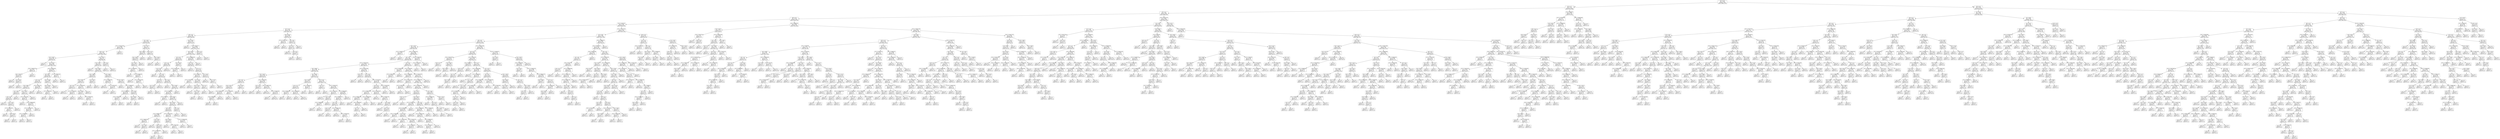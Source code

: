 digraph Tree {
node [shape=box, fontname="helvetica"] ;
edge [fontname="helvetica"] ;
0 [label="x[1] <= 42.5\ngini = 0.323\nsamples = 7500\nvalue = [5983, 1517]"] ;
1 [label="x[4] <= 2.5\ngini = 0.21\nsamples = 5361\nvalue = [4723, 638]"] ;
0 -> 1 [labeldistance=2.5, labelangle=45, headlabel="True"] ;
2 [label="x[4] <= 1.5\ngini = 0.186\nsamples = 5233\nvalue = [4690, 543]"] ;
1 -> 2 ;
3 [label="x[8] <= 0.5\ngini = 0.273\nsamples = 2587\nvalue = [2165, 422]"] ;
2 -> 3 ;
4 [label="x[3] <= 54704.59\ngini = 0.229\nsamples = 1952\nvalue = [1695, 257]"] ;
3 -> 4 ;
5 [label="x[1] <= 41.5\ngini = 0.376\nsamples = 451\nvalue = [338, 113]"] ;
4 -> 5 ;
6 [label="x[6] <= 0.5\ngini = 0.356\nsamples = 427\nvalue = [328, 99]"] ;
5 -> 6 ;
7 [label="x[1] <= 39.5\ngini = 0.416\nsamples = 220\nvalue = [155, 65]"] ;
6 -> 7 ;
8 [label="x[7] <= 197319.109\ngini = 0.388\nsamples = 190\nvalue = [140, 50]"] ;
7 -> 8 ;
9 [label="x[10] <= 0.5\ngini = 0.38\nsamples = 188\nvalue = [140.0, 48.0]"] ;
8 -> 9 ;
10 [label="x[0] <= 505.5\ngini = 0.444\nsamples = 90\nvalue = [60, 30]"] ;
9 -> 10 ;
11 [label="gini = 0.0\nsamples = 7\nvalue = [7, 0]"] ;
10 -> 11 ;
12 [label="x[0] <= 553.0\ngini = 0.462\nsamples = 83\nvalue = [53.0, 30.0]"] ;
10 -> 12 ;
13 [label="x[3] <= 40664.575\ngini = 0.32\nsamples = 10\nvalue = [2, 8]"] ;
12 -> 13 ;
14 [label="x[0] <= 544.5\ngini = 0.198\nsamples = 9\nvalue = [1, 8]"] ;
13 -> 14 ;
15 [label="gini = 0.0\nsamples = 6\nvalue = [0, 6]"] ;
14 -> 15 ;
16 [label="x[1] <= 35.5\ngini = 0.444\nsamples = 3\nvalue = [1, 2]"] ;
14 -> 16 ;
17 [label="gini = 0.0\nsamples = 1\nvalue = [1, 0]"] ;
16 -> 17 ;
18 [label="gini = 0.0\nsamples = 2\nvalue = [0, 2]"] ;
16 -> 18 ;
19 [label="gini = 0.0\nsamples = 1\nvalue = [1, 0]"] ;
13 -> 19 ;
20 [label="x[3] <= 35290.295\ngini = 0.421\nsamples = 73\nvalue = [51, 22]"] ;
12 -> 20 ;
21 [label="x[2] <= 8.5\ngini = 0.389\nsamples = 68\nvalue = [50, 18]"] ;
20 -> 21 ;
22 [label="x[2] <= 5.5\ngini = 0.335\nsamples = 61\nvalue = [48, 13]"] ;
21 -> 22 ;
23 [label="x[0] <= 689.5\ngini = 0.414\nsamples = 41\nvalue = [29, 12]"] ;
22 -> 23 ;
24 [label="x[1] <= 38.5\ngini = 0.227\nsamples = 23\nvalue = [20, 3]"] ;
23 -> 24 ;
25 [label="x[2] <= 3.5\ngini = 0.165\nsamples = 22\nvalue = [20, 2]"] ;
24 -> 25 ;
26 [label="gini = 0.0\nsamples = 14\nvalue = [14, 0]"] ;
25 -> 26 ;
27 [label="x[1] <= 34.0\ngini = 0.375\nsamples = 8\nvalue = [6, 2]"] ;
25 -> 27 ;
28 [label="x[7] <= 49910.052\ngini = 0.5\nsamples = 4\nvalue = [2, 2]"] ;
27 -> 28 ;
29 [label="gini = 0.0\nsamples = 1\nvalue = [1, 0]"] ;
28 -> 29 ;
30 [label="x[0] <= 637.5\ngini = 0.444\nsamples = 3\nvalue = [1, 2]"] ;
28 -> 30 ;
31 [label="gini = 0.0\nsamples = 2\nvalue = [0, 2]"] ;
30 -> 31 ;
32 [label="gini = 0.0\nsamples = 1\nvalue = [1, 0]"] ;
30 -> 32 ;
33 [label="gini = 0.0\nsamples = 4\nvalue = [4, 0]"] ;
27 -> 33 ;
34 [label="gini = 0.0\nsamples = 1\nvalue = [0, 1]"] ;
24 -> 34 ;
35 [label="x[0] <= 789.0\ngini = 0.5\nsamples = 18\nvalue = [9, 9]"] ;
23 -> 35 ;
36 [label="x[7] <= 24191.854\ngini = 0.48\nsamples = 15\nvalue = [6, 9]"] ;
35 -> 36 ;
37 [label="gini = 0.0\nsamples = 3\nvalue = [3, 0]"] ;
36 -> 37 ;
38 [label="x[7] <= 188550.695\ngini = 0.375\nsamples = 12\nvalue = [3, 9]"] ;
36 -> 38 ;
39 [label="x[7] <= 108745.703\ngini = 0.298\nsamples = 11\nvalue = [2, 9]"] ;
38 -> 39 ;
40 [label="x[7] <= 51843.609\ngini = 0.48\nsamples = 5\nvalue = [2, 3]"] ;
39 -> 40 ;
41 [label="gini = 0.0\nsamples = 3\nvalue = [0, 3]"] ;
40 -> 41 ;
42 [label="gini = 0.0\nsamples = 2\nvalue = [2, 0]"] ;
40 -> 42 ;
43 [label="gini = 0.0\nsamples = 6\nvalue = [0, 6]"] ;
39 -> 43 ;
44 [label="gini = 0.0\nsamples = 1\nvalue = [1, 0]"] ;
38 -> 44 ;
45 [label="gini = 0.0\nsamples = 3\nvalue = [3, 0]"] ;
35 -> 45 ;
46 [label="x[7] <= 4201.175\ngini = 0.095\nsamples = 20\nvalue = [19, 1]"] ;
22 -> 46 ;
47 [label="gini = 0.0\nsamples = 1\nvalue = [0, 1]"] ;
46 -> 47 ;
48 [label="gini = 0.0\nsamples = 19\nvalue = [19, 0]"] ;
46 -> 48 ;
49 [label="x[0] <= 749.5\ngini = 0.408\nsamples = 7\nvalue = [2, 5]"] ;
21 -> 49 ;
50 [label="x[0] <= 643.0\ngini = 0.278\nsamples = 6\nvalue = [1, 5]"] ;
49 -> 50 ;
51 [label="x[7] <= 83526.355\ngini = 0.5\nsamples = 2\nvalue = [1, 1]"] ;
50 -> 51 ;
52 [label="gini = 0.0\nsamples = 1\nvalue = [1, 0]"] ;
51 -> 52 ;
53 [label="gini = 0.0\nsamples = 1\nvalue = [0, 1]"] ;
51 -> 53 ;
54 [label="gini = 0.0\nsamples = 4\nvalue = [0, 4]"] ;
50 -> 54 ;
55 [label="gini = 0.0\nsamples = 1\nvalue = [1, 0]"] ;
49 -> 55 ;
56 [label="x[7] <= 155505.344\ngini = 0.32\nsamples = 5\nvalue = [1, 4]"] ;
20 -> 56 ;
57 [label="gini = 0.0\nsamples = 4\nvalue = [0, 4]"] ;
56 -> 57 ;
58 [label="gini = 0.0\nsamples = 1\nvalue = [1, 0]"] ;
56 -> 58 ;
59 [label="x[0] <= 824.0\ngini = 0.3\nsamples = 98\nvalue = [80, 18]"] ;
9 -> 59 ;
60 [label="x[0] <= 417.5\ngini = 0.28\nsamples = 95\nvalue = [79, 16]"] ;
59 -> 60 ;
61 [label="gini = 0.0\nsamples = 1\nvalue = [0, 1]"] ;
60 -> 61 ;
62 [label="x[0] <= 602.5\ngini = 0.268\nsamples = 94\nvalue = [79, 15]"] ;
60 -> 62 ;
63 [label="x[0] <= 590.5\ngini = 0.383\nsamples = 31\nvalue = [23, 8]"] ;
62 -> 63 ;
64 [label="x[0] <= 565.0\ngini = 0.26\nsamples = 26\nvalue = [22, 4]"] ;
63 -> 64 ;
65 [label="x[2] <= 8.5\ngini = 0.117\nsamples = 16\nvalue = [15, 1]"] ;
64 -> 65 ;
66 [label="gini = 0.0\nsamples = 13\nvalue = [13, 0]"] ;
65 -> 66 ;
67 [label="x[7] <= 117430.629\ngini = 0.444\nsamples = 3\nvalue = [2, 1]"] ;
65 -> 67 ;
68 [label="gini = 0.0\nsamples = 2\nvalue = [2, 0]"] ;
67 -> 68 ;
69 [label="gini = 0.0\nsamples = 1\nvalue = [0, 1]"] ;
67 -> 69 ;
70 [label="x[7] <= 119378.941\ngini = 0.42\nsamples = 10\nvalue = [7, 3]"] ;
64 -> 70 ;
71 [label="x[0] <= 581.0\ngini = 0.49\nsamples = 7\nvalue = [4, 3]"] ;
70 -> 71 ;
72 [label="gini = 0.0\nsamples = 2\nvalue = [0, 2]"] ;
71 -> 72 ;
73 [label="x[7] <= 87699.379\ngini = 0.32\nsamples = 5\nvalue = [4, 1]"] ;
71 -> 73 ;
74 [label="gini = 0.0\nsamples = 4\nvalue = [4, 0]"] ;
73 -> 74 ;
75 [label="gini = 0.0\nsamples = 1\nvalue = [0, 1]"] ;
73 -> 75 ;
76 [label="gini = 0.0\nsamples = 3\nvalue = [3, 0]"] ;
70 -> 76 ;
77 [label="x[1] <= 38.5\ngini = 0.32\nsamples = 5\nvalue = [1, 4]"] ;
63 -> 77 ;
78 [label="gini = 0.0\nsamples = 4\nvalue = [0, 4]"] ;
77 -> 78 ;
79 [label="gini = 0.0\nsamples = 1\nvalue = [1, 0]"] ;
77 -> 79 ;
80 [label="x[0] <= 691.5\ngini = 0.198\nsamples = 63\nvalue = [56, 7]"] ;
62 -> 80 ;
81 [label="x[7] <= 140336.781\ngini = 0.059\nsamples = 33\nvalue = [32, 1]"] ;
80 -> 81 ;
82 [label="gini = 0.0\nsamples = 25\nvalue = [25, 0]"] ;
81 -> 82 ;
83 [label="x[7] <= 144761.633\ngini = 0.219\nsamples = 8\nvalue = [7, 1]"] ;
81 -> 83 ;
84 [label="gini = 0.0\nsamples = 1\nvalue = [0, 1]"] ;
83 -> 84 ;
85 [label="gini = 0.0\nsamples = 7\nvalue = [7, 0]"] ;
83 -> 85 ;
86 [label="x[0] <= 693.0\ngini = 0.32\nsamples = 30\nvalue = [24, 6]"] ;
80 -> 86 ;
87 [label="gini = 0.0\nsamples = 2\nvalue = [0, 2]"] ;
86 -> 87 ;
88 [label="x[7] <= 132808.457\ngini = 0.245\nsamples = 28\nvalue = [24, 4]"] ;
86 -> 88 ;
89 [label="x[7] <= 33408.555\ngini = 0.095\nsamples = 20\nvalue = [19, 1]"] ;
88 -> 89 ;
90 [label="x[7] <= 21873.379\ngini = 0.444\nsamples = 3\nvalue = [2, 1]"] ;
89 -> 90 ;
91 [label="gini = 0.0\nsamples = 2\nvalue = [2, 0]"] ;
90 -> 91 ;
92 [label="gini = 0.0\nsamples = 1\nvalue = [0, 1]"] ;
90 -> 92 ;
93 [label="gini = 0.0\nsamples = 17\nvalue = [17, 0]"] ;
89 -> 93 ;
94 [label="x[1] <= 35.0\ngini = 0.469\nsamples = 8\nvalue = [5, 3]"] ;
88 -> 94 ;
95 [label="x[0] <= 786.5\ngini = 0.375\nsamples = 4\nvalue = [1, 3]"] ;
94 -> 95 ;
96 [label="gini = 0.0\nsamples = 3\nvalue = [0, 3]"] ;
95 -> 96 ;
97 [label="gini = 0.0\nsamples = 1\nvalue = [1, 0]"] ;
95 -> 97 ;
98 [label="gini = 0.0\nsamples = 4\nvalue = [4, 0]"] ;
94 -> 98 ;
99 [label="x[2] <= 8.5\ngini = 0.444\nsamples = 3\nvalue = [1, 2]"] ;
59 -> 99 ;
100 [label="gini = 0.0\nsamples = 1\nvalue = [1, 0]"] ;
99 -> 100 ;
101 [label="gini = 0.0\nsamples = 2\nvalue = [0, 2]"] ;
99 -> 101 ;
102 [label="gini = 0.0\nsamples = 2\nvalue = [0, 2]"] ;
8 -> 102 ;
103 [label="x[0] <= 716.0\ngini = 0.5\nsamples = 30\nvalue = [15, 15]"] ;
7 -> 103 ;
104 [label="x[0] <= 669.5\ngini = 0.455\nsamples = 20\nvalue = [13, 7]"] ;
103 -> 104 ;
105 [label="x[0] <= 647.5\ngini = 0.498\nsamples = 15\nvalue = [8, 7]"] ;
104 -> 105 ;
106 [label="x[1] <= 40.5\ngini = 0.444\nsamples = 12\nvalue = [8, 4]"] ;
105 -> 106 ;
107 [label="x[7] <= 114348.957\ngini = 0.5\nsamples = 8\nvalue = [4, 4]"] ;
106 -> 107 ;
108 [label="gini = 0.0\nsamples = 2\nvalue = [0, 2]"] ;
107 -> 108 ;
109 [label="x[7] <= 151486.945\ngini = 0.444\nsamples = 6\nvalue = [4, 2]"] ;
107 -> 109 ;
110 [label="gini = 0.0\nsamples = 3\nvalue = [3, 0]"] ;
109 -> 110 ;
111 [label="x[7] <= 170423.438\ngini = 0.444\nsamples = 3\nvalue = [1, 2]"] ;
109 -> 111 ;
112 [label="gini = 0.0\nsamples = 2\nvalue = [0, 2]"] ;
111 -> 112 ;
113 [label="gini = 0.0\nsamples = 1\nvalue = [1, 0]"] ;
111 -> 113 ;
114 [label="gini = 0.0\nsamples = 4\nvalue = [4, 0]"] ;
106 -> 114 ;
115 [label="gini = 0.0\nsamples = 3\nvalue = [0, 3]"] ;
105 -> 115 ;
116 [label="gini = 0.0\nsamples = 5\nvalue = [5, 0]"] ;
104 -> 116 ;
117 [label="x[0] <= 777.5\ngini = 0.32\nsamples = 10\nvalue = [2, 8]"] ;
103 -> 117 ;
118 [label="gini = 0.0\nsamples = 7\nvalue = [0, 7]"] ;
117 -> 118 ;
119 [label="x[0] <= 821.0\ngini = 0.444\nsamples = 3\nvalue = [2, 1]"] ;
117 -> 119 ;
120 [label="gini = 0.0\nsamples = 2\nvalue = [2, 0]"] ;
119 -> 120 ;
121 [label="gini = 0.0\nsamples = 1\nvalue = [0, 1]"] ;
119 -> 121 ;
122 [label="x[0] <= 419.0\ngini = 0.275\nsamples = 207\nvalue = [173, 34]"] ;
6 -> 122 ;
123 [label="gini = 0.0\nsamples = 3\nvalue = [0, 3]"] ;
122 -> 123 ;
124 [label="x[3] <= 46942.57\ngini = 0.258\nsamples = 204\nvalue = [173.0, 31.0]"] ;
122 -> 124 ;
125 [label="x[0] <= 651.5\ngini = 0.247\nsamples = 201\nvalue = [172.0, 29.0]"] ;
124 -> 125 ;
126 [label="x[2] <= 9.5\ngini = 0.331\nsamples = 105\nvalue = [83, 22]"] ;
125 -> 126 ;
127 [label="x[2] <= 7.5\ngini = 0.308\nsamples = 100\nvalue = [81, 19]"] ;
126 -> 127 ;
128 [label="x[1] <= 19.0\ngini = 0.35\nsamples = 84\nvalue = [65, 19]"] ;
127 -> 128 ;
129 [label="gini = 0.0\nsamples = 1\nvalue = [0, 1]"] ;
128 -> 129 ;
130 [label="x[1] <= 30.5\ngini = 0.34\nsamples = 83\nvalue = [65, 18]"] ;
128 -> 130 ;
131 [label="x[5] <= 0.5\ngini = 0.111\nsamples = 17\nvalue = [16, 1]"] ;
130 -> 131 ;
132 [label="x[1] <= 25.5\ngini = 0.375\nsamples = 4\nvalue = [3, 1]"] ;
131 -> 132 ;
133 [label="gini = 0.0\nsamples = 1\nvalue = [0, 1]"] ;
132 -> 133 ;
134 [label="gini = 0.0\nsamples = 3\nvalue = [3, 0]"] ;
132 -> 134 ;
135 [label="gini = 0.0\nsamples = 13\nvalue = [13, 0]"] ;
131 -> 135 ;
136 [label="x[1] <= 31.5\ngini = 0.382\nsamples = 66\nvalue = [49, 17]"] ;
130 -> 136 ;
137 [label="gini = 0.0\nsamples = 4\nvalue = [0, 4]"] ;
136 -> 137 ;
138 [label="x[0] <= 648.5\ngini = 0.331\nsamples = 62\nvalue = [49, 13]"] ;
136 -> 138 ;
139 [label="x[7] <= 14583.465\ngini = 0.316\nsamples = 61\nvalue = [49, 12]"] ;
138 -> 139 ;
140 [label="x[7] <= 9050.42\ngini = 0.5\nsamples = 4\nvalue = [2, 2]"] ;
139 -> 140 ;
141 [label="gini = 0.0\nsamples = 2\nvalue = [2, 0]"] ;
140 -> 141 ;
142 [label="gini = 0.0\nsamples = 2\nvalue = [0, 2]"] ;
140 -> 142 ;
143 [label="x[0] <= 620.5\ngini = 0.289\nsamples = 57\nvalue = [47, 10]"] ;
139 -> 143 ;
144 [label="x[0] <= 614.5\ngini = 0.325\nsamples = 49\nvalue = [39, 10]"] ;
143 -> 144 ;
145 [label="x[9] <= 0.5\ngini = 0.287\nsamples = 46\nvalue = [38, 8]"] ;
144 -> 145 ;
146 [label="x[7] <= 60086.77\ngini = 0.198\nsamples = 36\nvalue = [32, 4]"] ;
145 -> 146 ;
147 [label="x[7] <= 48851.455\ngini = 0.397\nsamples = 11\nvalue = [8, 3]"] ;
146 -> 147 ;
148 [label="gini = 0.0\nsamples = 6\nvalue = [6, 0]"] ;
147 -> 148 ;
149 [label="x[1] <= 36.5\ngini = 0.48\nsamples = 5\nvalue = [2, 3]"] ;
147 -> 149 ;
150 [label="gini = 0.0\nsamples = 2\nvalue = [2, 0]"] ;
149 -> 150 ;
151 [label="gini = 0.0\nsamples = 3\nvalue = [0, 3]"] ;
149 -> 151 ;
152 [label="x[1] <= 40.5\ngini = 0.077\nsamples = 25\nvalue = [24, 1]"] ;
146 -> 152 ;
153 [label="gini = 0.0\nsamples = 19\nvalue = [19, 0]"] ;
152 -> 153 ;
154 [label="x[10] <= 0.5\ngini = 0.278\nsamples = 6\nvalue = [5, 1]"] ;
152 -> 154 ;
155 [label="x[7] <= 122046.555\ngini = 0.5\nsamples = 2\nvalue = [1, 1]"] ;
154 -> 155 ;
156 [label="gini = 0.0\nsamples = 1\nvalue = [1, 0]"] ;
155 -> 156 ;
157 [label="gini = 0.0\nsamples = 1\nvalue = [0, 1]"] ;
155 -> 157 ;
158 [label="gini = 0.0\nsamples = 4\nvalue = [4, 0]"] ;
154 -> 158 ;
159 [label="x[7] <= 132191.812\ngini = 0.48\nsamples = 10\nvalue = [6, 4]"] ;
145 -> 159 ;
160 [label="x[0] <= 584.5\ngini = 0.278\nsamples = 6\nvalue = [5, 1]"] ;
159 -> 160 ;
161 [label="gini = 0.0\nsamples = 4\nvalue = [4, 0]"] ;
160 -> 161 ;
162 [label="x[7] <= 78292.668\ngini = 0.5\nsamples = 2\nvalue = [1, 1]"] ;
160 -> 162 ;
163 [label="gini = 0.0\nsamples = 1\nvalue = [1, 0]"] ;
162 -> 163 ;
164 [label="gini = 0.0\nsamples = 1\nvalue = [0, 1]"] ;
162 -> 164 ;
165 [label="x[7] <= 167861.648\ngini = 0.375\nsamples = 4\nvalue = [1, 3]"] ;
159 -> 165 ;
166 [label="gini = 0.0\nsamples = 3\nvalue = [0, 3]"] ;
165 -> 166 ;
167 [label="gini = 0.0\nsamples = 1\nvalue = [1, 0]"] ;
165 -> 167 ;
168 [label="x[2] <= 4.5\ngini = 0.444\nsamples = 3\nvalue = [1, 2]"] ;
144 -> 168 ;
169 [label="gini = 0.0\nsamples = 1\nvalue = [1, 0]"] ;
168 -> 169 ;
170 [label="gini = 0.0\nsamples = 2\nvalue = [0, 2]"] ;
168 -> 170 ;
171 [label="gini = 0.0\nsamples = 8\nvalue = [8, 0]"] ;
143 -> 171 ;
172 [label="gini = 0.0\nsamples = 1\nvalue = [0, 1]"] ;
138 -> 172 ;
173 [label="gini = 0.0\nsamples = 16\nvalue = [16, 0]"] ;
127 -> 173 ;
174 [label="x[0] <= 610.0\ngini = 0.48\nsamples = 5\nvalue = [2, 3]"] ;
126 -> 174 ;
175 [label="x[7] <= 64275.199\ngini = 0.444\nsamples = 3\nvalue = [2, 1]"] ;
174 -> 175 ;
176 [label="gini = 0.0\nsamples = 1\nvalue = [0, 1]"] ;
175 -> 176 ;
177 [label="gini = 0.0\nsamples = 2\nvalue = [2, 0]"] ;
175 -> 177 ;
178 [label="gini = 0.0\nsamples = 2\nvalue = [0, 2]"] ;
174 -> 178 ;
179 [label="x[7] <= 188655.094\ngini = 0.135\nsamples = 96\nvalue = [89, 7]"] ;
125 -> 179 ;
180 [label="x[2] <= 5.5\ngini = 0.118\nsamples = 95\nvalue = [89, 6]"] ;
179 -> 180 ;
181 [label="gini = 0.0\nsamples = 47\nvalue = [47, 0]"] ;
180 -> 181 ;
182 [label="x[2] <= 7.5\ngini = 0.219\nsamples = 48\nvalue = [42, 6]"] ;
180 -> 182 ;
183 [label="x[7] <= 50952.27\ngini = 0.34\nsamples = 23\nvalue = [18, 5]"] ;
182 -> 183 ;
184 [label="x[7] <= 41449.238\ngini = 0.5\nsamples = 6\nvalue = [3, 3]"] ;
183 -> 184 ;
185 [label="gini = 0.0\nsamples = 3\nvalue = [3, 0]"] ;
184 -> 185 ;
186 [label="gini = 0.0\nsamples = 3\nvalue = [0, 3]"] ;
184 -> 186 ;
187 [label="x[1] <= 39.5\ngini = 0.208\nsamples = 17\nvalue = [15, 2]"] ;
183 -> 187 ;
188 [label="x[0] <= 744.5\ngini = 0.124\nsamples = 15\nvalue = [14, 1]"] ;
187 -> 188 ;
189 [label="gini = 0.0\nsamples = 10\nvalue = [10, 0]"] ;
188 -> 189 ;
190 [label="x[0] <= 752.0\ngini = 0.32\nsamples = 5\nvalue = [4, 1]"] ;
188 -> 190 ;
191 [label="gini = 0.0\nsamples = 1\nvalue = [0, 1]"] ;
190 -> 191 ;
192 [label="gini = 0.0\nsamples = 4\nvalue = [4, 0]"] ;
190 -> 192 ;
193 [label="x[5] <= 0.5\ngini = 0.5\nsamples = 2\nvalue = [1, 1]"] ;
187 -> 193 ;
194 [label="gini = 0.0\nsamples = 1\nvalue = [0, 1]"] ;
193 -> 194 ;
195 [label="gini = 0.0\nsamples = 1\nvalue = [1, 0]"] ;
193 -> 195 ;
196 [label="x[1] <= 40.5\ngini = 0.077\nsamples = 25\nvalue = [24, 1]"] ;
182 -> 196 ;
197 [label="gini = 0.0\nsamples = 23\nvalue = [23, 0]"] ;
196 -> 197 ;
198 [label="x[0] <= 701.0\ngini = 0.5\nsamples = 2\nvalue = [1, 1]"] ;
196 -> 198 ;
199 [label="gini = 0.0\nsamples = 1\nvalue = [0, 1]"] ;
198 -> 199 ;
200 [label="gini = 0.0\nsamples = 1\nvalue = [1, 0]"] ;
198 -> 200 ;
201 [label="gini = 0.0\nsamples = 1\nvalue = [0, 1]"] ;
179 -> 201 ;
202 [label="x[10] <= 0.5\ngini = 0.444\nsamples = 3\nvalue = [1, 2]"] ;
124 -> 202 ;
203 [label="gini = 0.0\nsamples = 2\nvalue = [0, 2]"] ;
202 -> 203 ;
204 [label="gini = 0.0\nsamples = 1\nvalue = [1, 0]"] ;
202 -> 204 ;
205 [label="x[0] <= 611.0\ngini = 0.486\nsamples = 24\nvalue = [10, 14]"] ;
5 -> 205 ;
206 [label="x[7] <= 173371.297\ngini = 0.32\nsamples = 10\nvalue = [8, 2]"] ;
205 -> 206 ;
207 [label="gini = 0.0\nsamples = 8\nvalue = [8, 0]"] ;
206 -> 207 ;
208 [label="gini = 0.0\nsamples = 2\nvalue = [0, 2]"] ;
206 -> 208 ;
209 [label="x[2] <= 9.0\ngini = 0.245\nsamples = 14\nvalue = [2, 12]"] ;
205 -> 209 ;
210 [label="x[2] <= 5.5\ngini = 0.142\nsamples = 13\nvalue = [1, 12]"] ;
209 -> 210 ;
211 [label="gini = 0.0\nsamples = 10\nvalue = [0, 10]"] ;
210 -> 211 ;
212 [label="x[2] <= 6.5\ngini = 0.444\nsamples = 3\nvalue = [1, 2]"] ;
210 -> 212 ;
213 [label="gini = 0.0\nsamples = 1\nvalue = [1, 0]"] ;
212 -> 213 ;
214 [label="gini = 0.0\nsamples = 2\nvalue = [0, 2]"] ;
212 -> 214 ;
215 [label="gini = 0.0\nsamples = 1\nvalue = [1, 0]"] ;
209 -> 215 ;
216 [label="x[3] <= 175375.531\ngini = 0.173\nsamples = 1501\nvalue = [1357, 144]"] ;
4 -> 216 ;
217 [label="x[1] <= 39.5\ngini = 0.158\nsamples = 1442\nvalue = [1317, 125]"] ;
216 -> 217 ;
218 [label="x[6] <= 0.5\ngini = 0.127\nsamples = 1215\nvalue = [1132, 83]"] ;
217 -> 218 ;
219 [label="x[0] <= 426.0\ngini = 0.172\nsamples = 609\nvalue = [551, 58]"] ;
218 -> 219 ;
220 [label="x[7] <= 136290.75\ngini = 0.444\nsamples = 3\nvalue = [1, 2]"] ;
219 -> 220 ;
221 [label="gini = 0.0\nsamples = 2\nvalue = [0, 2]"] ;
220 -> 221 ;
222 [label="gini = 0.0\nsamples = 1\nvalue = [1, 0]"] ;
220 -> 222 ;
223 [label="x[3] <= 171881.125\ngini = 0.168\nsamples = 606\nvalue = [550, 56]"] ;
219 -> 223 ;
224 [label="x[9] <= 0.5\ngini = 0.162\nsamples = 598\nvalue = [545, 53]"] ;
223 -> 224 ;
225 [label="x[7] <= 149444.922\ngini = 0.135\nsamples = 427\nvalue = [396, 31]"] ;
224 -> 225 ;
226 [label="x[0] <= 668.5\ngini = 0.106\nsamples = 320\nvalue = [302, 18]"] ;
225 -> 226 ;
227 [label="x[0] <= 515.0\ngini = 0.052\nsamples = 187\nvalue = [182, 5]"] ;
226 -> 227 ;
228 [label="x[2] <= 8.5\ngini = 0.18\nsamples = 30\nvalue = [27, 3]"] ;
227 -> 228 ;
229 [label="x[0] <= 513.0\ngini = 0.133\nsamples = 28\nvalue = [26, 2]"] ;
228 -> 229 ;
230 [label="x[3] <= 86270.047\ngini = 0.074\nsamples = 26\nvalue = [25, 1]"] ;
229 -> 230 ;
231 [label="x[3] <= 84595.09\ngini = 0.375\nsamples = 4\nvalue = [3, 1]"] ;
230 -> 231 ;
232 [label="gini = 0.0\nsamples = 3\nvalue = [3, 0]"] ;
231 -> 232 ;
233 [label="gini = 0.0\nsamples = 1\nvalue = [0, 1]"] ;
231 -> 233 ;
234 [label="gini = 0.0\nsamples = 22\nvalue = [22, 0]"] ;
230 -> 234 ;
235 [label="x[7] <= 13362.895\ngini = 0.5\nsamples = 2\nvalue = [1, 1]"] ;
229 -> 235 ;
236 [label="gini = 0.0\nsamples = 1\nvalue = [1, 0]"] ;
235 -> 236 ;
237 [label="gini = 0.0\nsamples = 1\nvalue = [0, 1]"] ;
235 -> 237 ;
238 [label="x[0] <= 454.5\ngini = 0.5\nsamples = 2\nvalue = [1, 1]"] ;
228 -> 238 ;
239 [label="gini = 0.0\nsamples = 1\nvalue = [0, 1]"] ;
238 -> 239 ;
240 [label="gini = 0.0\nsamples = 1\nvalue = [1, 0]"] ;
238 -> 240 ;
241 [label="x[3] <= 73070.926\ngini = 0.025\nsamples = 157\nvalue = [155, 2]"] ;
227 -> 241 ;
242 [label="x[1] <= 37.5\ngini = 0.444\nsamples = 3\nvalue = [2, 1]"] ;
241 -> 242 ;
243 [label="gini = 0.0\nsamples = 2\nvalue = [2, 0]"] ;
242 -> 243 ;
244 [label="gini = 0.0\nsamples = 1\nvalue = [0, 1]"] ;
242 -> 244 ;
245 [label="x[3] <= 136607.164\ngini = 0.013\nsamples = 154\nvalue = [153, 1]"] ;
241 -> 245 ;
246 [label="gini = 0.0\nsamples = 110\nvalue = [110, 0]"] ;
245 -> 246 ;
247 [label="x[3] <= 137005.953\ngini = 0.044\nsamples = 44\nvalue = [43, 1]"] ;
245 -> 247 ;
248 [label="gini = 0.0\nsamples = 1\nvalue = [0, 1]"] ;
247 -> 248 ;
249 [label="gini = 0.0\nsamples = 43\nvalue = [43, 0]"] ;
247 -> 249 ;
250 [label="x[0] <= 680.5\ngini = 0.176\nsamples = 133\nvalue = [120, 13]"] ;
226 -> 250 ;
251 [label="x[0] <= 676.5\ngini = 0.397\nsamples = 22\nvalue = [16, 6]"] ;
250 -> 251 ;
252 [label="x[2] <= 1.5\ngini = 0.278\nsamples = 18\nvalue = [15, 3]"] ;
251 -> 252 ;
253 [label="x[3] <= 92293.305\ngini = 0.444\nsamples = 3\nvalue = [1, 2]"] ;
252 -> 253 ;
254 [label="gini = 0.0\nsamples = 1\nvalue = [1, 0]"] ;
253 -> 254 ;
255 [label="gini = 0.0\nsamples = 2\nvalue = [0, 2]"] ;
253 -> 255 ;
256 [label="x[3] <= 83926.859\ngini = 0.124\nsamples = 15\nvalue = [14, 1]"] ;
252 -> 256 ;
257 [label="gini = 0.0\nsamples = 1\nvalue = [0, 1]"] ;
256 -> 257 ;
258 [label="gini = 0.0\nsamples = 14\nvalue = [14, 0]"] ;
256 -> 258 ;
259 [label="x[7] <= 104430.75\ngini = 0.375\nsamples = 4\nvalue = [1, 3]"] ;
251 -> 259 ;
260 [label="gini = 0.0\nsamples = 3\nvalue = [0, 3]"] ;
259 -> 260 ;
261 [label="gini = 0.0\nsamples = 1\nvalue = [1, 0]"] ;
259 -> 261 ;
262 [label="x[1] <= 22.5\ngini = 0.118\nsamples = 111\nvalue = [104.0, 7.0]"] ;
250 -> 262 ;
263 [label="x[5] <= 0.5\ngini = 0.5\nsamples = 2\nvalue = [1, 1]"] ;
262 -> 263 ;
264 [label="gini = 0.0\nsamples = 1\nvalue = [1, 0]"] ;
263 -> 264 ;
265 [label="gini = 0.0\nsamples = 1\nvalue = [0, 1]"] ;
263 -> 265 ;
266 [label="x[7] <= 26323.675\ngini = 0.104\nsamples = 109\nvalue = [103, 6]"] ;
262 -> 266 ;
267 [label="x[7] <= 20414.351\ngini = 0.291\nsamples = 17\nvalue = [14, 3]"] ;
266 -> 267 ;
268 [label="gini = 0.0\nsamples = 12\nvalue = [12, 0]"] ;
267 -> 268 ;
269 [label="x[10] <= 0.5\ngini = 0.48\nsamples = 5\nvalue = [2, 3]"] ;
267 -> 269 ;
270 [label="x[7] <= 23993.865\ngini = 0.444\nsamples = 3\nvalue = [2, 1]"] ;
269 -> 270 ;
271 [label="gini = 0.0\nsamples = 2\nvalue = [2, 0]"] ;
270 -> 271 ;
272 [label="gini = 0.0\nsamples = 1\nvalue = [0, 1]"] ;
270 -> 272 ;
273 [label="gini = 0.0\nsamples = 2\nvalue = [0, 2]"] ;
269 -> 273 ;
274 [label="x[7] <= 89036.867\ngini = 0.063\nsamples = 92\nvalue = [89, 3]"] ;
266 -> 274 ;
275 [label="x[7] <= 88627.711\ngini = 0.124\nsamples = 45\nvalue = [42, 3]"] ;
274 -> 275 ;
276 [label="x[2] <= 1.5\ngini = 0.087\nsamples = 44\nvalue = [42, 2]"] ;
275 -> 276 ;
277 [label="x[10] <= 0.5\ngini = 0.444\nsamples = 3\nvalue = [2, 1]"] ;
276 -> 277 ;
278 [label="gini = 0.0\nsamples = 1\nvalue = [0, 1]"] ;
277 -> 278 ;
279 [label="gini = 0.0\nsamples = 2\nvalue = [2, 0]"] ;
277 -> 279 ;
280 [label="x[3] <= 153061.148\ngini = 0.048\nsamples = 41\nvalue = [40, 1]"] ;
276 -> 280 ;
281 [label="gini = 0.0\nsamples = 36\nvalue = [36, 0]"] ;
280 -> 281 ;
282 [label="x[3] <= 156708.516\ngini = 0.32\nsamples = 5\nvalue = [4, 1]"] ;
280 -> 282 ;
283 [label="gini = 0.0\nsamples = 1\nvalue = [0, 1]"] ;
282 -> 283 ;
284 [label="gini = 0.0\nsamples = 4\nvalue = [4, 0]"] ;
282 -> 284 ;
285 [label="gini = 0.0\nsamples = 1\nvalue = [0, 1]"] ;
275 -> 285 ;
286 [label="gini = 0.0\nsamples = 47\nvalue = [47, 0]"] ;
274 -> 286 ;
287 [label="x[7] <= 153119.188\ngini = 0.213\nsamples = 107\nvalue = [94, 13]"] ;
225 -> 287 ;
288 [label="x[10] <= 0.5\ngini = 0.5\nsamples = 8\nvalue = [4, 4]"] ;
287 -> 288 ;
289 [label="gini = 0.0\nsamples = 4\nvalue = [0, 4]"] ;
288 -> 289 ;
290 [label="gini = 0.0\nsamples = 4\nvalue = [4, 0]"] ;
288 -> 290 ;
291 [label="x[1] <= 31.5\ngini = 0.165\nsamples = 99\nvalue = [90, 9]"] ;
287 -> 291 ;
292 [label="gini = 0.0\nsamples = 37\nvalue = [37, 0]"] ;
291 -> 292 ;
293 [label="x[3] <= 147778.016\ngini = 0.248\nsamples = 62\nvalue = [53, 9]"] ;
291 -> 293 ;
294 [label="x[5] <= 0.5\ngini = 0.198\nsamples = 54\nvalue = [48, 6]"] ;
293 -> 294 ;
295 [label="x[7] <= 195550.789\ngini = 0.32\nsamples = 20\nvalue = [16, 4]"] ;
294 -> 295 ;
296 [label="x[7] <= 156902.164\ngini = 0.208\nsamples = 17\nvalue = [15, 2]"] ;
295 -> 296 ;
297 [label="gini = 0.0\nsamples = 1\nvalue = [0, 1]"] ;
296 -> 297 ;
298 [label="x[3] <= 83546.957\ngini = 0.117\nsamples = 16\nvalue = [15, 1]"] ;
296 -> 298 ;
299 [label="x[2] <= 3.0\ngini = 0.5\nsamples = 2\nvalue = [1, 1]"] ;
298 -> 299 ;
300 [label="gini = 0.0\nsamples = 1\nvalue = [1, 0]"] ;
299 -> 300 ;
301 [label="gini = 0.0\nsamples = 1\nvalue = [0, 1]"] ;
299 -> 301 ;
302 [label="gini = 0.0\nsamples = 14\nvalue = [14, 0]"] ;
298 -> 302 ;
303 [label="x[3] <= 128460.879\ngini = 0.444\nsamples = 3\nvalue = [1, 2]"] ;
295 -> 303 ;
304 [label="gini = 0.0\nsamples = 2\nvalue = [0, 2]"] ;
303 -> 304 ;
305 [label="gini = 0.0\nsamples = 1\nvalue = [1, 0]"] ;
303 -> 305 ;
306 [label="x[3] <= 121425.035\ngini = 0.111\nsamples = 34\nvalue = [32, 2]"] ;
294 -> 306 ;
307 [label="gini = 0.0\nsamples = 21\nvalue = [21, 0]"] ;
306 -> 307 ;
308 [label="x[3] <= 123392.105\ngini = 0.26\nsamples = 13\nvalue = [11, 2]"] ;
306 -> 308 ;
309 [label="gini = 0.0\nsamples = 1\nvalue = [0, 1]"] ;
308 -> 309 ;
310 [label="x[1] <= 38.5\ngini = 0.153\nsamples = 12\nvalue = [11, 1]"] ;
308 -> 310 ;
311 [label="gini = 0.0\nsamples = 9\nvalue = [9, 0]"] ;
310 -> 311 ;
312 [label="x[10] <= 0.5\ngini = 0.444\nsamples = 3\nvalue = [2, 1]"] ;
310 -> 312 ;
313 [label="gini = 0.0\nsamples = 1\nvalue = [0, 1]"] ;
312 -> 313 ;
314 [label="gini = 0.0\nsamples = 2\nvalue = [2, 0]"] ;
312 -> 314 ;
315 [label="x[3] <= 151410.945\ngini = 0.469\nsamples = 8\nvalue = [5, 3]"] ;
293 -> 315 ;
316 [label="gini = 0.0\nsamples = 3\nvalue = [0, 3]"] ;
315 -> 316 ;
317 [label="gini = 0.0\nsamples = 5\nvalue = [5, 0]"] ;
315 -> 317 ;
318 [label="x[2] <= 0.5\ngini = 0.224\nsamples = 171\nvalue = [149, 22]"] ;
224 -> 318 ;
319 [label="x[3] <= 131034.664\ngini = 0.444\nsamples = 9\nvalue = [6, 3]"] ;
318 -> 319 ;
320 [label="x[7] <= 168171.297\ngini = 0.245\nsamples = 7\nvalue = [6, 1]"] ;
319 -> 320 ;
321 [label="gini = 0.0\nsamples = 6\nvalue = [6, 0]"] ;
320 -> 321 ;
322 [label="gini = 0.0\nsamples = 1\nvalue = [0, 1]"] ;
320 -> 322 ;
323 [label="gini = 0.0\nsamples = 2\nvalue = [0, 2]"] ;
319 -> 323 ;
324 [label="x[7] <= 16510.85\ngini = 0.207\nsamples = 162\nvalue = [143, 19]"] ;
318 -> 324 ;
325 [label="x[3] <= 74065.809\ngini = 0.388\nsamples = 19\nvalue = [14, 5]"] ;
324 -> 325 ;
326 [label="gini = 0.0\nsamples = 2\nvalue = [0, 2]"] ;
325 -> 326 ;
327 [label="x[3] <= 157277.523\ngini = 0.291\nsamples = 17\nvalue = [14, 3]"] ;
325 -> 327 ;
328 [label="x[7] <= 15975.965\ngini = 0.124\nsamples = 15\nvalue = [14, 1]"] ;
327 -> 328 ;
329 [label="gini = 0.0\nsamples = 14\nvalue = [14, 0]"] ;
328 -> 329 ;
330 [label="gini = 0.0\nsamples = 1\nvalue = [0, 1]"] ;
328 -> 330 ;
331 [label="gini = 0.0\nsamples = 2\nvalue = [0, 2]"] ;
327 -> 331 ;
332 [label="x[3] <= 140115.875\ngini = 0.177\nsamples = 143\nvalue = [129, 14]"] ;
324 -> 332 ;
333 [label="x[3] <= 139839.578\ngini = 0.222\nsamples = 110\nvalue = [96.0, 14.0]"] ;
332 -> 333 ;
334 [label="x[3] <= 133489.484\ngini = 0.21\nsamples = 109\nvalue = [96, 13]"] ;
333 -> 334 ;
335 [label="x[1] <= 22.5\ngini = 0.172\nsamples = 95\nvalue = [86, 9]"] ;
334 -> 335 ;
336 [label="x[10] <= 0.5\ngini = 0.5\nsamples = 2\nvalue = [1, 1]"] ;
335 -> 336 ;
337 [label="gini = 0.0\nsamples = 1\nvalue = [1, 0]"] ;
336 -> 337 ;
338 [label="gini = 0.0\nsamples = 1\nvalue = [0, 1]"] ;
336 -> 338 ;
339 [label="x[0] <= 592.5\ngini = 0.157\nsamples = 93\nvalue = [85, 8]"] ;
335 -> 339 ;
340 [label="x[7] <= 172255.742\ngini = 0.285\nsamples = 29\nvalue = [24, 5]"] ;
339 -> 340 ;
341 [label="x[3] <= 81785.859\ngini = 0.245\nsamples = 28\nvalue = [24, 4]"] ;
340 -> 341 ;
342 [label="x[3] <= 77938.863\ngini = 0.48\nsamples = 5\nvalue = [3, 2]"] ;
341 -> 342 ;
343 [label="gini = 0.0\nsamples = 3\nvalue = [3, 0]"] ;
342 -> 343 ;
344 [label="gini = 0.0\nsamples = 2\nvalue = [0, 2]"] ;
342 -> 344 ;
345 [label="x[1] <= 25.0\ngini = 0.159\nsamples = 23\nvalue = [21, 2]"] ;
341 -> 345 ;
346 [label="x[3] <= 109742.406\ngini = 0.5\nsamples = 2\nvalue = [1, 1]"] ;
345 -> 346 ;
347 [label="gini = 0.0\nsamples = 1\nvalue = [1, 0]"] ;
346 -> 347 ;
348 [label="gini = 0.0\nsamples = 1\nvalue = [0, 1]"] ;
346 -> 348 ;
349 [label="x[7] <= 63413.375\ngini = 0.091\nsamples = 21\nvalue = [20, 1]"] ;
345 -> 349 ;
350 [label="x[7] <= 54001.051\ngini = 0.444\nsamples = 3\nvalue = [2, 1]"] ;
349 -> 350 ;
351 [label="gini = 0.0\nsamples = 2\nvalue = [2, 0]"] ;
350 -> 351 ;
352 [label="gini = 0.0\nsamples = 1\nvalue = [0, 1]"] ;
350 -> 352 ;
353 [label="gini = 0.0\nsamples = 18\nvalue = [18, 0]"] ;
349 -> 353 ;
354 [label="gini = 0.0\nsamples = 1\nvalue = [0, 1]"] ;
340 -> 354 ;
355 [label="x[2] <= 9.5\ngini = 0.089\nsamples = 64\nvalue = [61, 3]"] ;
339 -> 355 ;
356 [label="x[3] <= 118360.832\ngini = 0.063\nsamples = 61\nvalue = [59, 2]"] ;
355 -> 356 ;
357 [label="gini = 0.0\nsamples = 39\nvalue = [39, 0]"] ;
356 -> 357 ;
358 [label="x[3] <= 118851.492\ngini = 0.165\nsamples = 22\nvalue = [20, 2]"] ;
356 -> 358 ;
359 [label="gini = 0.0\nsamples = 1\nvalue = [0, 1]"] ;
358 -> 359 ;
360 [label="x[7] <= 83818.527\ngini = 0.091\nsamples = 21\nvalue = [20, 1]"] ;
358 -> 360 ;
361 [label="x[7] <= 75178.312\ngini = 0.278\nsamples = 6\nvalue = [5, 1]"] ;
360 -> 361 ;
362 [label="gini = 0.0\nsamples = 5\nvalue = [5, 0]"] ;
361 -> 362 ;
363 [label="gini = 0.0\nsamples = 1\nvalue = [0, 1]"] ;
361 -> 363 ;
364 [label="gini = 0.0\nsamples = 15\nvalue = [15, 0]"] ;
360 -> 364 ;
365 [label="x[7] <= 58909.959\ngini = 0.444\nsamples = 3\nvalue = [2, 1]"] ;
355 -> 365 ;
366 [label="gini = 0.0\nsamples = 1\nvalue = [0, 1]"] ;
365 -> 366 ;
367 [label="gini = 0.0\nsamples = 2\nvalue = [2, 0]"] ;
365 -> 367 ;
368 [label="x[1] <= 36.5\ngini = 0.408\nsamples = 14\nvalue = [10, 4]"] ;
334 -> 368 ;
369 [label="x[3] <= 133696.125\ngini = 0.298\nsamples = 11\nvalue = [9, 2]"] ;
368 -> 369 ;
370 [label="gini = 0.0\nsamples = 1\nvalue = [0, 1]"] ;
369 -> 370 ;
371 [label="x[1] <= 31.5\ngini = 0.18\nsamples = 10\nvalue = [9, 1]"] ;
369 -> 371 ;
372 [label="x[0] <= 644.0\ngini = 0.444\nsamples = 3\nvalue = [2, 1]"] ;
371 -> 372 ;
373 [label="gini = 0.0\nsamples = 1\nvalue = [0, 1]"] ;
372 -> 373 ;
374 [label="gini = 0.0\nsamples = 2\nvalue = [2, 0]"] ;
372 -> 374 ;
375 [label="gini = 0.0\nsamples = 7\nvalue = [7, 0]"] ;
371 -> 375 ;
376 [label="x[0] <= 707.5\ngini = 0.444\nsamples = 3\nvalue = [1, 2]"] ;
368 -> 376 ;
377 [label="gini = 0.0\nsamples = 2\nvalue = [0, 2]"] ;
376 -> 377 ;
378 [label="gini = 0.0\nsamples = 1\nvalue = [1, 0]"] ;
376 -> 378 ;
379 [label="gini = 0.0\nsamples = 1\nvalue = [0, 1]"] ;
333 -> 379 ;
380 [label="gini = 0.0\nsamples = 33\nvalue = [33, 0]"] ;
332 -> 380 ;
381 [label="x[3] <= 174159.219\ngini = 0.469\nsamples = 8\nvalue = [5, 3]"] ;
223 -> 381 ;
382 [label="x[7] <= 37097.921\ngini = 0.375\nsamples = 4\nvalue = [1, 3]"] ;
381 -> 382 ;
383 [label="gini = 0.0\nsamples = 1\nvalue = [1, 0]"] ;
382 -> 383 ;
384 [label="gini = 0.0\nsamples = 3\nvalue = [0, 3]"] ;
382 -> 384 ;
385 [label="gini = 0.0\nsamples = 4\nvalue = [4, 0]"] ;
381 -> 385 ;
386 [label="x[7] <= 163431.008\ngini = 0.079\nsamples = 606\nvalue = [581, 25]"] ;
218 -> 386 ;
387 [label="x[2] <= 0.5\ngini = 0.058\nsamples = 502\nvalue = [487, 15]"] ;
386 -> 387 ;
388 [label="x[3] <= 83247.953\ngini = 0.191\nsamples = 28\nvalue = [25, 3]"] ;
387 -> 388 ;
389 [label="x[10] <= 0.5\ngini = 0.5\nsamples = 4\nvalue = [2, 2]"] ;
388 -> 389 ;
390 [label="gini = 0.0\nsamples = 2\nvalue = [0, 2]"] ;
389 -> 390 ;
391 [label="gini = 0.0\nsamples = 2\nvalue = [2, 0]"] ;
389 -> 391 ;
392 [label="x[0] <= 561.0\ngini = 0.08\nsamples = 24\nvalue = [23, 1]"] ;
388 -> 392 ;
393 [label="x[0] <= 548.5\ngini = 0.32\nsamples = 5\nvalue = [4, 1]"] ;
392 -> 393 ;
394 [label="gini = 0.0\nsamples = 4\nvalue = [4, 0]"] ;
393 -> 394 ;
395 [label="gini = 0.0\nsamples = 1\nvalue = [0, 1]"] ;
393 -> 395 ;
396 [label="gini = 0.0\nsamples = 19\nvalue = [19, 0]"] ;
392 -> 396 ;
397 [label="x[7] <= 8720.135\ngini = 0.049\nsamples = 474\nvalue = [462, 12]"] ;
387 -> 397 ;
398 [label="x[7] <= 8649.25\ngini = 0.191\nsamples = 28\nvalue = [25, 3]"] ;
397 -> 398 ;
399 [label="x[10] <= 0.5\ngini = 0.137\nsamples = 27\nvalue = [25, 2]"] ;
398 -> 399 ;
400 [label="x[2] <= 5.5\ngini = 0.32\nsamples = 10\nvalue = [8, 2]"] ;
399 -> 400 ;
401 [label="x[0] <= 740.5\ngini = 0.444\nsamples = 3\nvalue = [1, 2]"] ;
400 -> 401 ;
402 [label="gini = 0.0\nsamples = 2\nvalue = [0, 2]"] ;
401 -> 402 ;
403 [label="gini = 0.0\nsamples = 1\nvalue = [1, 0]"] ;
401 -> 403 ;
404 [label="gini = 0.0\nsamples = 7\nvalue = [7, 0]"] ;
400 -> 404 ;
405 [label="gini = 0.0\nsamples = 17\nvalue = [17, 0]"] ;
399 -> 405 ;
406 [label="gini = 0.0\nsamples = 1\nvalue = [0, 1]"] ;
398 -> 406 ;
407 [label="x[1] <= 27.5\ngini = 0.04\nsamples = 446\nvalue = [437, 9]"] ;
397 -> 407 ;
408 [label="x[7] <= 84914.668\ngini = 0.095\nsamples = 80\nvalue = [76, 4]"] ;
407 -> 408 ;
409 [label="gini = 0.0\nsamples = 43\nvalue = [43, 0]"] ;
408 -> 409 ;
410 [label="x[7] <= 85368.301\ngini = 0.193\nsamples = 37\nvalue = [33, 4]"] ;
408 -> 410 ;
411 [label="gini = 0.0\nsamples = 1\nvalue = [0, 1]"] ;
410 -> 411 ;
412 [label="x[1] <= 23.5\ngini = 0.153\nsamples = 36\nvalue = [33, 3]"] ;
410 -> 412 ;
413 [label="gini = 0.0\nsamples = 18\nvalue = [18, 0]"] ;
412 -> 413 ;
414 [label="x[1] <= 26.5\ngini = 0.278\nsamples = 18\nvalue = [15, 3]"] ;
412 -> 414 ;
415 [label="x[7] <= 139764.031\ngini = 0.42\nsamples = 10\nvalue = [7, 3]"] ;
414 -> 415 ;
416 [label="x[1] <= 25.5\ngini = 0.5\nsamples = 6\nvalue = [3, 3]"] ;
415 -> 416 ;
417 [label="x[9] <= 0.5\ngini = 0.375\nsamples = 4\nvalue = [3, 1]"] ;
416 -> 417 ;
418 [label="gini = 0.0\nsamples = 3\nvalue = [3, 0]"] ;
417 -> 418 ;
419 [label="gini = 0.0\nsamples = 1\nvalue = [0, 1]"] ;
417 -> 419 ;
420 [label="gini = 0.0\nsamples = 2\nvalue = [0, 2]"] ;
416 -> 420 ;
421 [label="gini = 0.0\nsamples = 4\nvalue = [4, 0]"] ;
415 -> 421 ;
422 [label="gini = 0.0\nsamples = 8\nvalue = [8, 0]"] ;
414 -> 422 ;
423 [label="x[1] <= 37.5\ngini = 0.027\nsamples = 366\nvalue = [361, 5]"] ;
407 -> 423 ;
424 [label="x[2] <= 9.5\ngini = 0.013\nsamples = 298\nvalue = [296, 2]"] ;
423 -> 424 ;
425 [label="x[7] <= 48855.314\ngini = 0.007\nsamples = 283\nvalue = [282, 1]"] ;
424 -> 425 ;
426 [label="x[7] <= 48479.715\ngini = 0.025\nsamples = 78\nvalue = [77, 1]"] ;
425 -> 426 ;
427 [label="gini = 0.0\nsamples = 77\nvalue = [77, 0]"] ;
426 -> 427 ;
428 [label="gini = 0.0\nsamples = 1\nvalue = [0, 1]"] ;
426 -> 428 ;
429 [label="gini = 0.0\nsamples = 205\nvalue = [205, 0]"] ;
425 -> 429 ;
430 [label="x[3] <= 152068.203\ngini = 0.124\nsamples = 15\nvalue = [14, 1]"] ;
424 -> 430 ;
431 [label="gini = 0.0\nsamples = 13\nvalue = [13, 0]"] ;
430 -> 431 ;
432 [label="x[7] <= 52430.785\ngini = 0.5\nsamples = 2\nvalue = [1, 1]"] ;
430 -> 432 ;
433 [label="gini = 0.0\nsamples = 1\nvalue = [1, 0]"] ;
432 -> 433 ;
434 [label="gini = 0.0\nsamples = 1\nvalue = [0, 1]"] ;
432 -> 434 ;
435 [label="x[0] <= 745.0\ngini = 0.084\nsamples = 68\nvalue = [65, 3]"] ;
423 -> 435 ;
436 [label="x[0] <= 525.0\ngini = 0.038\nsamples = 52\nvalue = [51, 1]"] ;
435 -> 436 ;
437 [label="x[0] <= 520.0\ngini = 0.18\nsamples = 10\nvalue = [9, 1]"] ;
436 -> 437 ;
438 [label="gini = 0.0\nsamples = 9\nvalue = [9, 0]"] ;
437 -> 438 ;
439 [label="gini = 0.0\nsamples = 1\nvalue = [0, 1]"] ;
437 -> 439 ;
440 [label="gini = 0.0\nsamples = 42\nvalue = [42, 0]"] ;
436 -> 440 ;
441 [label="x[2] <= 2.5\ngini = 0.219\nsamples = 16\nvalue = [14, 2]"] ;
435 -> 441 ;
442 [label="gini = 0.0\nsamples = 1\nvalue = [0, 1]"] ;
441 -> 442 ;
443 [label="x[0] <= 748.5\ngini = 0.124\nsamples = 15\nvalue = [14, 1]"] ;
441 -> 443 ;
444 [label="x[2] <= 6.5\ngini = 0.444\nsamples = 3\nvalue = [2, 1]"] ;
443 -> 444 ;
445 [label="gini = 0.0\nsamples = 2\nvalue = [2, 0]"] ;
444 -> 445 ;
446 [label="gini = 0.0\nsamples = 1\nvalue = [0, 1]"] ;
444 -> 446 ;
447 [label="gini = 0.0\nsamples = 12\nvalue = [12, 0]"] ;
443 -> 447 ;
448 [label="x[7] <= 164285.57\ngini = 0.174\nsamples = 104\nvalue = [94, 10]"] ;
386 -> 448 ;
449 [label="x[1] <= 29.5\ngini = 0.444\nsamples = 3\nvalue = [1, 2]"] ;
448 -> 449 ;
450 [label="gini = 0.0\nsamples = 2\nvalue = [0, 2]"] ;
449 -> 450 ;
451 [label="gini = 0.0\nsamples = 1\nvalue = [1, 0]"] ;
449 -> 451 ;
452 [label="x[0] <= 676.5\ngini = 0.146\nsamples = 101\nvalue = [93, 8]"] ;
448 -> 452 ;
453 [label="x[3] <= 92999.961\ngini = 0.228\nsamples = 61\nvalue = [53, 8]"] ;
452 -> 453 ;
454 [label="x[1] <= 35.0\ngini = 0.49\nsamples = 7\nvalue = [4, 3]"] ;
453 -> 454 ;
455 [label="gini = 0.0\nsamples = 4\nvalue = [4, 0]"] ;
454 -> 455 ;
456 [label="gini = 0.0\nsamples = 3\nvalue = [0, 3]"] ;
454 -> 456 ;
457 [label="x[7] <= 179466.133\ngini = 0.168\nsamples = 54\nvalue = [49, 5]"] ;
453 -> 457 ;
458 [label="gini = 0.0\nsamples = 25\nvalue = [25, 0]"] ;
457 -> 458 ;
459 [label="x[7] <= 180824.273\ngini = 0.285\nsamples = 29\nvalue = [24, 5]"] ;
457 -> 459 ;
460 [label="x[0] <= 648.0\ngini = 0.375\nsamples = 4\nvalue = [1, 3]"] ;
459 -> 460 ;
461 [label="gini = 0.0\nsamples = 3\nvalue = [0, 3]"] ;
460 -> 461 ;
462 [label="gini = 0.0\nsamples = 1\nvalue = [1, 0]"] ;
460 -> 462 ;
463 [label="x[2] <= 2.5\ngini = 0.147\nsamples = 25\nvalue = [23, 2]"] ;
459 -> 463 ;
464 [label="x[7] <= 192914.375\ngini = 0.408\nsamples = 7\nvalue = [5, 2]"] ;
463 -> 464 ;
465 [label="x[0] <= 624.5\ngini = 0.444\nsamples = 3\nvalue = [1, 2]"] ;
464 -> 465 ;
466 [label="gini = 0.0\nsamples = 2\nvalue = [0, 2]"] ;
465 -> 466 ;
467 [label="gini = 0.0\nsamples = 1\nvalue = [1, 0]"] ;
465 -> 467 ;
468 [label="gini = 0.0\nsamples = 4\nvalue = [4, 0]"] ;
464 -> 468 ;
469 [label="gini = 0.0\nsamples = 18\nvalue = [18, 0]"] ;
463 -> 469 ;
470 [label="gini = 0.0\nsamples = 40\nvalue = [40, 0]"] ;
452 -> 470 ;
471 [label="x[3] <= 168810.57\ngini = 0.302\nsamples = 227\nvalue = [185, 42]"] ;
217 -> 471 ;
472 [label="x[3] <= 95175.105\ngini = 0.288\nsamples = 224\nvalue = [185, 39]"] ;
471 -> 472 ;
473 [label="x[3] <= 92054.398\ngini = 0.464\nsamples = 41\nvalue = [26, 15]"] ;
472 -> 473 ;
474 [label="x[2] <= 8.5\ngini = 0.418\nsamples = 37\nvalue = [26, 11]"] ;
473 -> 474 ;
475 [label="x[3] <= 63741.74\ngini = 0.36\nsamples = 34\nvalue = [26, 8]"] ;
474 -> 475 ;
476 [label="x[5] <= 0.5\ngini = 0.444\nsamples = 3\nvalue = [1, 2]"] ;
475 -> 476 ;
477 [label="gini = 0.0\nsamples = 2\nvalue = [0, 2]"] ;
476 -> 477 ;
478 [label="gini = 0.0\nsamples = 1\nvalue = [1, 0]"] ;
476 -> 478 ;
479 [label="x[7] <= 198999.469\ngini = 0.312\nsamples = 31\nvalue = [25, 6]"] ;
475 -> 479 ;
480 [label="x[7] <= 142811.312\ngini = 0.278\nsamples = 30\nvalue = [25, 5]"] ;
479 -> 480 ;
481 [label="x[7] <= 135997.195\ngini = 0.351\nsamples = 22\nvalue = [17, 5]"] ;
480 -> 481 ;
482 [label="x[0] <= 723.5\ngini = 0.188\nsamples = 19\nvalue = [17, 2]"] ;
481 -> 482 ;
483 [label="gini = 0.0\nsamples = 13\nvalue = [13, 0]"] ;
482 -> 483 ;
484 [label="x[2] <= 3.5\ngini = 0.444\nsamples = 6\nvalue = [4, 2]"] ;
482 -> 484 ;
485 [label="gini = 0.0\nsamples = 3\nvalue = [3, 0]"] ;
484 -> 485 ;
486 [label="x[2] <= 7.5\ngini = 0.444\nsamples = 3\nvalue = [1, 2]"] ;
484 -> 486 ;
487 [label="gini = 0.0\nsamples = 2\nvalue = [0, 2]"] ;
486 -> 487 ;
488 [label="gini = 0.0\nsamples = 1\nvalue = [1, 0]"] ;
486 -> 488 ;
489 [label="gini = 0.0\nsamples = 3\nvalue = [0, 3]"] ;
481 -> 489 ;
490 [label="gini = 0.0\nsamples = 8\nvalue = [8, 0]"] ;
480 -> 490 ;
491 [label="gini = 0.0\nsamples = 1\nvalue = [0, 1]"] ;
479 -> 491 ;
492 [label="gini = 0.0\nsamples = 3\nvalue = [0, 3]"] ;
474 -> 492 ;
493 [label="gini = 0.0\nsamples = 4\nvalue = [0, 4]"] ;
473 -> 493 ;
494 [label="x[6] <= 0.5\ngini = 0.228\nsamples = 183\nvalue = [159, 24]"] ;
472 -> 494 ;
495 [label="x[7] <= 93453.195\ngini = 0.352\nsamples = 79\nvalue = [61, 18]"] ;
494 -> 495 ;
496 [label="x[0] <= 531.0\ngini = 0.17\nsamples = 32\nvalue = [29, 3]"] ;
495 -> 496 ;
497 [label="x[0] <= 467.0\ngini = 0.5\nsamples = 2\nvalue = [1, 1]"] ;
496 -> 497 ;
498 [label="gini = 0.0\nsamples = 1\nvalue = [1, 0]"] ;
497 -> 498 ;
499 [label="gini = 0.0\nsamples = 1\nvalue = [0, 1]"] ;
497 -> 499 ;
500 [label="x[0] <= 823.5\ngini = 0.124\nsamples = 30\nvalue = [28, 2]"] ;
496 -> 500 ;
501 [label="x[2] <= 3.5\ngini = 0.071\nsamples = 27\nvalue = [26, 1]"] ;
500 -> 501 ;
502 [label="x[3] <= 141945.156\ngini = 0.278\nsamples = 6\nvalue = [5, 1]"] ;
501 -> 502 ;
503 [label="gini = 0.0\nsamples = 5\nvalue = [5, 0]"] ;
502 -> 503 ;
504 [label="gini = 0.0\nsamples = 1\nvalue = [0, 1]"] ;
502 -> 504 ;
505 [label="gini = 0.0\nsamples = 21\nvalue = [21, 0]"] ;
501 -> 505 ;
506 [label="x[0] <= 847.0\ngini = 0.444\nsamples = 3\nvalue = [2, 1]"] ;
500 -> 506 ;
507 [label="gini = 0.0\nsamples = 1\nvalue = [0, 1]"] ;
506 -> 507 ;
508 [label="gini = 0.0\nsamples = 2\nvalue = [2, 0]"] ;
506 -> 508 ;
509 [label="x[7] <= 99396.789\ngini = 0.435\nsamples = 47\nvalue = [32, 15]"] ;
495 -> 509 ;
510 [label="gini = 0.0\nsamples = 3\nvalue = [0, 3]"] ;
509 -> 510 ;
511 [label="x[0] <= 759.5\ngini = 0.397\nsamples = 44\nvalue = [32, 12]"] ;
509 -> 511 ;
512 [label="x[0] <= 748.5\ngini = 0.444\nsamples = 36\nvalue = [24, 12]"] ;
511 -> 512 ;
513 [label="x[9] <= 0.5\ngini = 0.415\nsamples = 34\nvalue = [24, 10]"] ;
512 -> 513 ;
514 [label="x[0] <= 697.5\ngini = 0.476\nsamples = 23\nvalue = [14, 9]"] ;
513 -> 514 ;
515 [label="x[5] <= 0.5\ngini = 0.499\nsamples = 19\nvalue = [10, 9]"] ;
514 -> 515 ;
516 [label="gini = 0.0\nsamples = 2\nvalue = [0, 2]"] ;
515 -> 516 ;
517 [label="x[2] <= 2.5\ngini = 0.484\nsamples = 17\nvalue = [10, 7]"] ;
515 -> 517 ;
518 [label="x[1] <= 40.5\ngini = 0.375\nsamples = 4\nvalue = [1, 3]"] ;
517 -> 518 ;
519 [label="x[3] <= 121249.875\ngini = 0.5\nsamples = 2\nvalue = [1, 1]"] ;
518 -> 519 ;
520 [label="gini = 0.0\nsamples = 1\nvalue = [0, 1]"] ;
519 -> 520 ;
521 [label="gini = 0.0\nsamples = 1\nvalue = [1, 0]"] ;
519 -> 521 ;
522 [label="gini = 0.0\nsamples = 2\nvalue = [0, 2]"] ;
518 -> 522 ;
523 [label="x[2] <= 8.5\ngini = 0.426\nsamples = 13\nvalue = [9, 4]"] ;
517 -> 523 ;
524 [label="x[3] <= 123179.547\ngini = 0.219\nsamples = 8\nvalue = [7, 1]"] ;
523 -> 524 ;
525 [label="x[0] <= 596.0\ngini = 0.444\nsamples = 3\nvalue = [2, 1]"] ;
524 -> 525 ;
526 [label="gini = 0.0\nsamples = 1\nvalue = [0, 1]"] ;
525 -> 526 ;
527 [label="gini = 0.0\nsamples = 2\nvalue = [2, 0]"] ;
525 -> 527 ;
528 [label="gini = 0.0\nsamples = 5\nvalue = [5, 0]"] ;
524 -> 528 ;
529 [label="x[0] <= 559.5\ngini = 0.48\nsamples = 5\nvalue = [2, 3]"] ;
523 -> 529 ;
530 [label="x[3] <= 138476.398\ngini = 0.444\nsamples = 3\nvalue = [2, 1]"] ;
529 -> 530 ;
531 [label="gini = 0.0\nsamples = 2\nvalue = [2, 0]"] ;
530 -> 531 ;
532 [label="gini = 0.0\nsamples = 1\nvalue = [0, 1]"] ;
530 -> 532 ;
533 [label="gini = 0.0\nsamples = 2\nvalue = [0, 2]"] ;
529 -> 533 ;
534 [label="gini = 0.0\nsamples = 4\nvalue = [4, 0]"] ;
514 -> 534 ;
535 [label="x[0] <= 712.5\ngini = 0.165\nsamples = 11\nvalue = [10, 1]"] ;
513 -> 535 ;
536 [label="gini = 0.0\nsamples = 10\nvalue = [10, 0]"] ;
535 -> 536 ;
537 [label="gini = 0.0\nsamples = 1\nvalue = [0, 1]"] ;
535 -> 537 ;
538 [label="gini = 0.0\nsamples = 2\nvalue = [0, 2]"] ;
512 -> 538 ;
539 [label="gini = 0.0\nsamples = 8\nvalue = [8, 0]"] ;
511 -> 539 ;
540 [label="x[0] <= 843.0\ngini = 0.109\nsamples = 104\nvalue = [98, 6]"] ;
494 -> 540 ;
541 [label="x[7] <= 103867.562\ngini = 0.094\nsamples = 101\nvalue = [96, 5]"] ;
540 -> 541 ;
542 [label="x[7] <= 103735.477\ngini = 0.158\nsamples = 58\nvalue = [53, 5]"] ;
541 -> 542 ;
543 [label="x[2] <= 0.5\ngini = 0.131\nsamples = 57\nvalue = [53, 4]"] ;
542 -> 543 ;
544 [label="x[3] <= 117049.527\ngini = 0.5\nsamples = 2\nvalue = [1, 1]"] ;
543 -> 544 ;
545 [label="gini = 0.0\nsamples = 1\nvalue = [1, 0]"] ;
544 -> 545 ;
546 [label="gini = 0.0\nsamples = 1\nvalue = [0, 1]"] ;
544 -> 546 ;
547 [label="x[3] <= 138485.445\ngini = 0.103\nsamples = 55\nvalue = [52, 3]"] ;
543 -> 547 ;
548 [label="gini = 0.0\nsamples = 38\nvalue = [38, 0]"] ;
547 -> 548 ;
549 [label="x[7] <= 96854.0\ngini = 0.291\nsamples = 17\nvalue = [14, 3]"] ;
547 -> 549 ;
550 [label="x[2] <= 4.5\ngini = 0.219\nsamples = 16\nvalue = [14, 2]"] ;
549 -> 550 ;
551 [label="x[3] <= 151888.117\ngini = 0.408\nsamples = 7\nvalue = [5, 2]"] ;
550 -> 551 ;
552 [label="x[0] <= 616.5\ngini = 0.444\nsamples = 3\nvalue = [1, 2]"] ;
551 -> 552 ;
553 [label="gini = 0.0\nsamples = 1\nvalue = [1, 0]"] ;
552 -> 553 ;
554 [label="gini = 0.0\nsamples = 2\nvalue = [0, 2]"] ;
552 -> 554 ;
555 [label="gini = 0.0\nsamples = 4\nvalue = [4, 0]"] ;
551 -> 555 ;
556 [label="gini = 0.0\nsamples = 9\nvalue = [9, 0]"] ;
550 -> 556 ;
557 [label="gini = 0.0\nsamples = 1\nvalue = [0, 1]"] ;
549 -> 557 ;
558 [label="gini = 0.0\nsamples = 1\nvalue = [0, 1]"] ;
542 -> 558 ;
559 [label="gini = 0.0\nsamples = 43\nvalue = [43, 0]"] ;
541 -> 559 ;
560 [label="x[3] <= 116327.262\ngini = 0.444\nsamples = 3\nvalue = [2, 1]"] ;
540 -> 560 ;
561 [label="gini = 0.0\nsamples = 1\nvalue = [0, 1]"] ;
560 -> 561 ;
562 [label="gini = 0.0\nsamples = 2\nvalue = [2, 0]"] ;
560 -> 562 ;
563 [label="gini = 0.0\nsamples = 3\nvalue = [0, 3]"] ;
471 -> 563 ;
564 [label="x[10] <= 0.5\ngini = 0.437\nsamples = 59\nvalue = [40, 19]"] ;
216 -> 564 ;
565 [label="x[2] <= 1.5\ngini = 0.499\nsamples = 23\nvalue = [11, 12]"] ;
564 -> 565 ;
566 [label="x[3] <= 203171.914\ngini = 0.375\nsamples = 8\nvalue = [6, 2]"] ;
565 -> 566 ;
567 [label="gini = 0.0\nsamples = 6\nvalue = [6, 0]"] ;
566 -> 567 ;
568 [label="gini = 0.0\nsamples = 2\nvalue = [0, 2]"] ;
566 -> 568 ;
569 [label="x[6] <= 0.5\ngini = 0.444\nsamples = 15\nvalue = [5, 10]"] ;
565 -> 569 ;
570 [label="x[0] <= 537.0\ngini = 0.219\nsamples = 8\nvalue = [1, 7]"] ;
569 -> 570 ;
571 [label="x[0] <= 491.5\ngini = 0.5\nsamples = 2\nvalue = [1, 1]"] ;
570 -> 571 ;
572 [label="gini = 0.0\nsamples = 1\nvalue = [0, 1]"] ;
571 -> 572 ;
573 [label="gini = 0.0\nsamples = 1\nvalue = [1, 0]"] ;
571 -> 573 ;
574 [label="gini = 0.0\nsamples = 6\nvalue = [0, 6]"] ;
570 -> 574 ;
575 [label="x[7] <= 67689.816\ngini = 0.49\nsamples = 7\nvalue = [4, 3]"] ;
569 -> 575 ;
576 [label="x[1] <= 38.0\ngini = 0.375\nsamples = 4\nvalue = [1, 3]"] ;
575 -> 576 ;
577 [label="gini = 0.0\nsamples = 3\nvalue = [0, 3]"] ;
576 -> 577 ;
578 [label="gini = 0.0\nsamples = 1\nvalue = [1, 0]"] ;
576 -> 578 ;
579 [label="gini = 0.0\nsamples = 3\nvalue = [3, 0]"] ;
575 -> 579 ;
580 [label="x[1] <= 38.5\ngini = 0.313\nsamples = 36\nvalue = [29, 7]"] ;
564 -> 580 ;
581 [label="x[7] <= 86405.359\ngini = 0.18\nsamples = 30\nvalue = [27, 3]"] ;
580 -> 581 ;
582 [label="x[9] <= 0.5\ngini = 0.397\nsamples = 11\nvalue = [8, 3]"] ;
581 -> 582 ;
583 [label="x[5] <= 0.5\ngini = 0.48\nsamples = 5\nvalue = [2, 3]"] ;
582 -> 583 ;
584 [label="gini = 0.0\nsamples = 3\nvalue = [0, 3]"] ;
583 -> 584 ;
585 [label="gini = 0.0\nsamples = 2\nvalue = [2, 0]"] ;
583 -> 585 ;
586 [label="gini = 0.0\nsamples = 6\nvalue = [6, 0]"] ;
582 -> 586 ;
587 [label="gini = 0.0\nsamples = 19\nvalue = [19, 0]"] ;
581 -> 587 ;
588 [label="x[0] <= 547.0\ngini = 0.444\nsamples = 6\nvalue = [2, 4]"] ;
580 -> 588 ;
589 [label="gini = 0.0\nsamples = 2\nvalue = [2, 0]"] ;
588 -> 589 ;
590 [label="gini = 0.0\nsamples = 4\nvalue = [0, 4]"] ;
588 -> 590 ;
591 [label="x[3] <= 98383.031\ngini = 0.385\nsamples = 635\nvalue = [470, 165]"] ;
3 -> 591 ;
592 [label="x[0] <= 518.5\ngini = 0.142\nsamples = 117\nvalue = [108, 9]"] ;
591 -> 592 ;
593 [label="x[3] <= 79470.75\ngini = 0.42\nsamples = 10\nvalue = [7, 3]"] ;
592 -> 593 ;
594 [label="gini = 0.0\nsamples = 5\nvalue = [5, 0]"] ;
593 -> 594 ;
595 [label="x[10] <= 0.5\ngini = 0.48\nsamples = 5\nvalue = [2, 3]"] ;
593 -> 595 ;
596 [label="gini = 0.0\nsamples = 2\nvalue = [2, 0]"] ;
595 -> 596 ;
597 [label="gini = 0.0\nsamples = 3\nvalue = [0, 3]"] ;
595 -> 597 ;
598 [label="x[7] <= 198736.258\ngini = 0.106\nsamples = 107\nvalue = [101, 6]"] ;
592 -> 598 ;
599 [label="x[1] <= 21.0\ngini = 0.091\nsamples = 105\nvalue = [100, 5]"] ;
598 -> 599 ;
600 [label="x[10] <= 0.5\ngini = 0.5\nsamples = 2\nvalue = [1, 1]"] ;
599 -> 600 ;
601 [label="gini = 0.0\nsamples = 1\nvalue = [0, 1]"] ;
600 -> 601 ;
602 [label="gini = 0.0\nsamples = 1\nvalue = [1, 0]"] ;
600 -> 602 ;
603 [label="x[0] <= 849.5\ngini = 0.075\nsamples = 103\nvalue = [99.0, 4.0]"] ;
599 -> 603 ;
604 [label="x[5] <= 0.5\ngini = 0.059\nsamples = 99\nvalue = [96, 3]"] ;
603 -> 604 ;
605 [label="x[7] <= 184754.625\ngini = 0.137\nsamples = 27\nvalue = [25, 2]"] ;
604 -> 605 ;
606 [label="x[7] <= 44066.34\ngini = 0.08\nsamples = 24\nvalue = [23, 1]"] ;
605 -> 606 ;
607 [label="x[0] <= 709.0\ngini = 0.32\nsamples = 5\nvalue = [4, 1]"] ;
606 -> 607 ;
608 [label="gini = 0.0\nsamples = 1\nvalue = [0, 1]"] ;
607 -> 608 ;
609 [label="gini = 0.0\nsamples = 4\nvalue = [4, 0]"] ;
607 -> 609 ;
610 [label="gini = 0.0\nsamples = 19\nvalue = [19, 0]"] ;
606 -> 610 ;
611 [label="x[7] <= 187490.125\ngini = 0.444\nsamples = 3\nvalue = [2, 1]"] ;
605 -> 611 ;
612 [label="gini = 0.0\nsamples = 1\nvalue = [0, 1]"] ;
611 -> 612 ;
613 [label="gini = 0.0\nsamples = 2\nvalue = [2, 0]"] ;
611 -> 613 ;
614 [label="x[2] <= 8.5\ngini = 0.027\nsamples = 72\nvalue = [71, 1]"] ;
604 -> 614 ;
615 [label="gini = 0.0\nsamples = 62\nvalue = [62, 0]"] ;
614 -> 615 ;
616 [label="x[3] <= 67589.445\ngini = 0.18\nsamples = 10\nvalue = [9, 1]"] ;
614 -> 616 ;
617 [label="gini = 0.0\nsamples = 1\nvalue = [0, 1]"] ;
616 -> 617 ;
618 [label="gini = 0.0\nsamples = 9\nvalue = [9, 0]"] ;
616 -> 618 ;
619 [label="x[7] <= 22232.755\ngini = 0.375\nsamples = 4\nvalue = [3, 1]"] ;
603 -> 619 ;
620 [label="gini = 0.0\nsamples = 1\nvalue = [0, 1]"] ;
619 -> 620 ;
621 [label="gini = 0.0\nsamples = 3\nvalue = [3, 0]"] ;
619 -> 621 ;
622 [label="x[0] <= 662.5\ngini = 0.5\nsamples = 2\nvalue = [1, 1]"] ;
598 -> 622 ;
623 [label="gini = 0.0\nsamples = 1\nvalue = [0, 1]"] ;
622 -> 623 ;
624 [label="gini = 0.0\nsamples = 1\nvalue = [1, 0]"] ;
622 -> 624 ;
625 [label="x[3] <= 146501.453\ngini = 0.421\nsamples = 518\nvalue = [362, 156]"] ;
591 -> 625 ;
626 [label="x[1] <= 38.5\ngini = 0.454\nsamples = 420\nvalue = [274, 146]"] ;
625 -> 626 ;
627 [label="x[10] <= 0.5\ngini = 0.416\nsamples = 318\nvalue = [224.0, 94.0]"] ;
626 -> 627 ;
628 [label="x[7] <= 73658.98\ngini = 0.47\nsamples = 148\nvalue = [92, 56]"] ;
627 -> 628 ;
629 [label="x[0] <= 680.5\ngini = 0.491\nsamples = 46\nvalue = [20.0, 26.0]"] ;
628 -> 629 ;
630 [label="x[6] <= 0.5\ngini = 0.48\nsamples = 25\nvalue = [15, 10]"] ;
629 -> 630 ;
631 [label="x[2] <= 9.5\ngini = 0.49\nsamples = 14\nvalue = [6, 8]"] ;
630 -> 631 ;
632 [label="x[3] <= 142264.031\ngini = 0.444\nsamples = 12\nvalue = [4, 8]"] ;
631 -> 632 ;
633 [label="x[0] <= 677.0\ngini = 0.397\nsamples = 11\nvalue = [3, 8]"] ;
632 -> 633 ;
634 [label="x[3] <= 108052.965\ngini = 0.32\nsamples = 10\nvalue = [2, 8]"] ;
633 -> 634 ;
635 [label="x[1] <= 28.5\ngini = 0.5\nsamples = 4\nvalue = [2, 2]"] ;
634 -> 635 ;
636 [label="gini = 0.0\nsamples = 2\nvalue = [0, 2]"] ;
635 -> 636 ;
637 [label="gini = 0.0\nsamples = 2\nvalue = [2, 0]"] ;
635 -> 637 ;
638 [label="gini = 0.0\nsamples = 6\nvalue = [0, 6]"] ;
634 -> 638 ;
639 [label="gini = 0.0\nsamples = 1\nvalue = [1, 0]"] ;
633 -> 639 ;
640 [label="gini = 0.0\nsamples = 1\nvalue = [1, 0]"] ;
632 -> 640 ;
641 [label="gini = 0.0\nsamples = 2\nvalue = [2, 0]"] ;
631 -> 641 ;
642 [label="x[2] <= 9.0\ngini = 0.298\nsamples = 11\nvalue = [9, 2]"] ;
630 -> 642 ;
643 [label="x[7] <= 54998.869\ngini = 0.18\nsamples = 10\nvalue = [9, 1]"] ;
642 -> 643 ;
644 [label="gini = 0.0\nsamples = 7\nvalue = [7, 0]"] ;
643 -> 644 ;
645 [label="x[7] <= 60166.355\ngini = 0.444\nsamples = 3\nvalue = [2, 1]"] ;
643 -> 645 ;
646 [label="gini = 0.0\nsamples = 1\nvalue = [0, 1]"] ;
645 -> 646 ;
647 [label="gini = 0.0\nsamples = 2\nvalue = [2, 0]"] ;
645 -> 647 ;
648 [label="gini = 0.0\nsamples = 1\nvalue = [0, 1]"] ;
642 -> 648 ;
649 [label="x[3] <= 106044.816\ngini = 0.363\nsamples = 21\nvalue = [5, 16]"] ;
629 -> 649 ;
650 [label="x[1] <= 32.5\ngini = 0.32\nsamples = 5\nvalue = [4, 1]"] ;
649 -> 650 ;
651 [label="gini = 0.0\nsamples = 1\nvalue = [0, 1]"] ;
650 -> 651 ;
652 [label="gini = 0.0\nsamples = 4\nvalue = [4, 0]"] ;
650 -> 652 ;
653 [label="x[7] <= 4312.55\ngini = 0.117\nsamples = 16\nvalue = [1, 15]"] ;
649 -> 653 ;
654 [label="gini = 0.0\nsamples = 1\nvalue = [1, 0]"] ;
653 -> 654 ;
655 [label="gini = 0.0\nsamples = 15\nvalue = [0, 15]"] ;
653 -> 655 ;
656 [label="x[3] <= 117430.59\ngini = 0.415\nsamples = 102\nvalue = [72, 30]"] ;
628 -> 656 ;
657 [label="x[0] <= 606.5\ngini = 0.494\nsamples = 45\nvalue = [25, 20]"] ;
656 -> 657 ;
658 [label="x[3] <= 102398.645\ngini = 0.408\nsamples = 14\nvalue = [4, 10]"] ;
657 -> 658 ;
659 [label="gini = 0.0\nsamples = 2\nvalue = [2, 0]"] ;
658 -> 659 ;
660 [label="x[6] <= 0.5\ngini = 0.278\nsamples = 12\nvalue = [2, 10]"] ;
658 -> 660 ;
661 [label="gini = 0.0\nsamples = 7\nvalue = [0, 7]"] ;
660 -> 661 ;
662 [label="x[1] <= 32.0\ngini = 0.48\nsamples = 5\nvalue = [2, 3]"] ;
660 -> 662 ;
663 [label="x[7] <= 161505.016\ngini = 0.444\nsamples = 3\nvalue = [2, 1]"] ;
662 -> 663 ;
664 [label="gini = 0.0\nsamples = 2\nvalue = [2, 0]"] ;
663 -> 664 ;
665 [label="gini = 0.0\nsamples = 1\nvalue = [0, 1]"] ;
663 -> 665 ;
666 [label="gini = 0.0\nsamples = 2\nvalue = [0, 2]"] ;
662 -> 666 ;
667 [label="x[1] <= 32.5\ngini = 0.437\nsamples = 31\nvalue = [21, 10]"] ;
657 -> 667 ;
668 [label="x[1] <= 24.5\ngini = 0.133\nsamples = 14\nvalue = [13, 1]"] ;
667 -> 668 ;
669 [label="x[1] <= 23.5\ngini = 0.444\nsamples = 3\nvalue = [2, 1]"] ;
668 -> 669 ;
670 [label="gini = 0.0\nsamples = 2\nvalue = [2, 0]"] ;
669 -> 670 ;
671 [label="gini = 0.0\nsamples = 1\nvalue = [0, 1]"] ;
669 -> 671 ;
672 [label="gini = 0.0\nsamples = 11\nvalue = [11, 0]"] ;
668 -> 672 ;
673 [label="x[3] <= 112647.352\ngini = 0.498\nsamples = 17\nvalue = [8, 9]"] ;
667 -> 673 ;
674 [label="x[0] <= 621.0\ngini = 0.444\nsamples = 12\nvalue = [4, 8]"] ;
673 -> 674 ;
675 [label="gini = 0.0\nsamples = 2\nvalue = [2, 0]"] ;
674 -> 675 ;
676 [label="x[7] <= 157634.594\ngini = 0.32\nsamples = 10\nvalue = [2, 8]"] ;
674 -> 676 ;
677 [label="gini = 0.0\nsamples = 6\nvalue = [0, 6]"] ;
676 -> 677 ;
678 [label="x[5] <= 0.5\ngini = 0.5\nsamples = 4\nvalue = [2, 2]"] ;
676 -> 678 ;
679 [label="gini = 0.0\nsamples = 2\nvalue = [0, 2]"] ;
678 -> 679 ;
680 [label="gini = 0.0\nsamples = 2\nvalue = [2, 0]"] ;
678 -> 680 ;
681 [label="x[0] <= 663.5\ngini = 0.32\nsamples = 5\nvalue = [4, 1]"] ;
673 -> 681 ;
682 [label="gini = 0.0\nsamples = 1\nvalue = [0, 1]"] ;
681 -> 682 ;
683 [label="gini = 0.0\nsamples = 4\nvalue = [4, 0]"] ;
681 -> 683 ;
684 [label="x[0] <= 436.5\ngini = 0.289\nsamples = 57\nvalue = [47, 10]"] ;
656 -> 684 ;
685 [label="gini = 0.0\nsamples = 1\nvalue = [0, 1]"] ;
684 -> 685 ;
686 [label="x[1] <= 22.0\ngini = 0.27\nsamples = 56\nvalue = [47, 9]"] ;
684 -> 686 ;
687 [label="gini = 0.0\nsamples = 1\nvalue = [0, 1]"] ;
686 -> 687 ;
688 [label="x[0] <= 623.5\ngini = 0.249\nsamples = 55\nvalue = [47, 8]"] ;
686 -> 688 ;
689 [label="x[1] <= 37.5\ngini = 0.083\nsamples = 23\nvalue = [22, 1]"] ;
688 -> 689 ;
690 [label="gini = 0.0\nsamples = 19\nvalue = [19, 0]"] ;
689 -> 690 ;
691 [label="x[2] <= 1.5\ngini = 0.375\nsamples = 4\nvalue = [3, 1]"] ;
689 -> 691 ;
692 [label="gini = 0.0\nsamples = 1\nvalue = [0, 1]"] ;
691 -> 692 ;
693 [label="gini = 0.0\nsamples = 3\nvalue = [3, 0]"] ;
691 -> 693 ;
694 [label="x[0] <= 772.5\ngini = 0.342\nsamples = 32\nvalue = [25, 7]"] ;
688 -> 694 ;
695 [label="x[0] <= 736.0\ngini = 0.434\nsamples = 22\nvalue = [15.0, 7.0]"] ;
694 -> 695 ;
696 [label="x[1] <= 30.5\ngini = 0.332\nsamples = 19\nvalue = [15, 4]"] ;
695 -> 696 ;
697 [label="gini = 0.0\nsamples = 9\nvalue = [9, 0]"] ;
696 -> 697 ;
698 [label="x[0] <= 701.0\ngini = 0.48\nsamples = 10\nvalue = [6, 4]"] ;
696 -> 698 ;
699 [label="x[6] <= 0.5\ngini = 0.444\nsamples = 6\nvalue = [2, 4]"] ;
698 -> 699 ;
700 [label="gini = 0.0\nsamples = 2\nvalue = [2, 0]"] ;
699 -> 700 ;
701 [label="gini = 0.0\nsamples = 4\nvalue = [0, 4]"] ;
699 -> 701 ;
702 [label="gini = 0.0\nsamples = 4\nvalue = [4, 0]"] ;
698 -> 702 ;
703 [label="gini = 0.0\nsamples = 3\nvalue = [0, 3]"] ;
695 -> 703 ;
704 [label="gini = 0.0\nsamples = 10\nvalue = [10, 0]"] ;
694 -> 704 ;
705 [label="x[6] <= 0.5\ngini = 0.347\nsamples = 170\nvalue = [132, 38]"] ;
627 -> 705 ;
706 [label="x[7] <= 31344.114\ngini = 0.43\nsamples = 83\nvalue = [57, 26]"] ;
705 -> 706 ;
707 [label="gini = 0.0\nsamples = 11\nvalue = [11, 0]"] ;
706 -> 707 ;
708 [label="x[0] <= 471.5\ngini = 0.461\nsamples = 72\nvalue = [46, 26]"] ;
706 -> 708 ;
709 [label="gini = 0.0\nsamples = 2\nvalue = [0, 2]"] ;
708 -> 709 ;
710 [label="x[0] <= 508.5\ngini = 0.451\nsamples = 70\nvalue = [46, 24]"] ;
708 -> 710 ;
711 [label="gini = 0.0\nsamples = 7\nvalue = [7, 0]"] ;
710 -> 711 ;
712 [label="x[7] <= 71387.875\ngini = 0.472\nsamples = 63\nvalue = [39, 24]"] ;
710 -> 712 ;
713 [label="x[7] <= 58642.635\ngini = 0.499\nsamples = 19\nvalue = [9, 10]"] ;
712 -> 713 ;
714 [label="x[1] <= 28.5\ngini = 0.48\nsamples = 15\nvalue = [9, 6]"] ;
713 -> 714 ;
715 [label="gini = 0.0\nsamples = 3\nvalue = [3, 0]"] ;
714 -> 715 ;
716 [label="x[3] <= 121989.367\ngini = 0.5\nsamples = 12\nvalue = [6, 6]"] ;
714 -> 716 ;
717 [label="x[3] <= 111859.203\ngini = 0.408\nsamples = 7\nvalue = [2, 5]"] ;
716 -> 717 ;
718 [label="x[2] <= 7.0\ngini = 0.444\nsamples = 3\nvalue = [2, 1]"] ;
717 -> 718 ;
719 [label="gini = 0.0\nsamples = 2\nvalue = [2, 0]"] ;
718 -> 719 ;
720 [label="gini = 0.0\nsamples = 1\nvalue = [0, 1]"] ;
718 -> 720 ;
721 [label="gini = 0.0\nsamples = 4\nvalue = [0, 4]"] ;
717 -> 721 ;
722 [label="x[7] <= 45205.895\ngini = 0.32\nsamples = 5\nvalue = [4, 1]"] ;
716 -> 722 ;
723 [label="gini = 0.0\nsamples = 3\nvalue = [3, 0]"] ;
722 -> 723 ;
724 [label="x[0] <= 702.0\ngini = 0.5\nsamples = 2\nvalue = [1, 1]"] ;
722 -> 724 ;
725 [label="gini = 0.0\nsamples = 1\nvalue = [0, 1]"] ;
724 -> 725 ;
726 [label="gini = 0.0\nsamples = 1\nvalue = [1, 0]"] ;
724 -> 726 ;
727 [label="gini = 0.0\nsamples = 4\nvalue = [0, 4]"] ;
713 -> 727 ;
728 [label="x[7] <= 146246.797\ngini = 0.434\nsamples = 44\nvalue = [30.0, 14.0]"] ;
712 -> 728 ;
729 [label="x[0] <= 647.0\ngini = 0.337\nsamples = 28\nvalue = [22, 6]"] ;
728 -> 729 ;
730 [label="x[7] <= 106513.922\ngini = 0.5\nsamples = 10\nvalue = [5, 5]"] ;
729 -> 730 ;
731 [label="x[7] <= 76872.312\ngini = 0.408\nsamples = 7\nvalue = [2, 5]"] ;
730 -> 731 ;
732 [label="gini = 0.0\nsamples = 1\nvalue = [1, 0]"] ;
731 -> 732 ;
733 [label="x[3] <= 143165.945\ngini = 0.278\nsamples = 6\nvalue = [1, 5]"] ;
731 -> 733 ;
734 [label="gini = 0.0\nsamples = 5\nvalue = [0, 5]"] ;
733 -> 734 ;
735 [label="gini = 0.0\nsamples = 1\nvalue = [1, 0]"] ;
733 -> 735 ;
736 [label="gini = 0.0\nsamples = 3\nvalue = [3, 0]"] ;
730 -> 736 ;
737 [label="x[0] <= 761.5\ngini = 0.105\nsamples = 18\nvalue = [17, 1]"] ;
729 -> 737 ;
738 [label="gini = 0.0\nsamples = 14\nvalue = [14, 0]"] ;
737 -> 738 ;
739 [label="x[0] <= 783.5\ngini = 0.375\nsamples = 4\nvalue = [3, 1]"] ;
737 -> 739 ;
740 [label="gini = 0.0\nsamples = 1\nvalue = [0, 1]"] ;
739 -> 740 ;
741 [label="gini = 0.0\nsamples = 3\nvalue = [3, 0]"] ;
739 -> 741 ;
742 [label="x[3] <= 127668.785\ngini = 0.5\nsamples = 16\nvalue = [8, 8]"] ;
728 -> 742 ;
743 [label="x[3] <= 116787.902\ngini = 0.444\nsamples = 12\nvalue = [4, 8]"] ;
742 -> 743 ;
744 [label="x[1] <= 32.0\ngini = 0.48\nsamples = 5\nvalue = [3, 2]"] ;
743 -> 744 ;
745 [label="gini = 0.0\nsamples = 2\nvalue = [2, 0]"] ;
744 -> 745 ;
746 [label="x[2] <= 3.5\ngini = 0.444\nsamples = 3\nvalue = [1, 2]"] ;
744 -> 746 ;
747 [label="gini = 0.0\nsamples = 1\nvalue = [1, 0]"] ;
746 -> 747 ;
748 [label="gini = 0.0\nsamples = 2\nvalue = [0, 2]"] ;
746 -> 748 ;
749 [label="x[2] <= 7.5\ngini = 0.245\nsamples = 7\nvalue = [1, 6]"] ;
743 -> 749 ;
750 [label="gini = 0.0\nsamples = 6\nvalue = [0, 6]"] ;
749 -> 750 ;
751 [label="gini = 0.0\nsamples = 1\nvalue = [1, 0]"] ;
749 -> 751 ;
752 [label="gini = 0.0\nsamples = 4\nvalue = [4, 0]"] ;
742 -> 752 ;
753 [label="x[7] <= 190804.07\ngini = 0.238\nsamples = 87\nvalue = [75, 12]"] ;
705 -> 753 ;
754 [label="x[3] <= 116463.465\ngini = 0.208\nsamples = 85\nvalue = [75, 10]"] ;
753 -> 754 ;
755 [label="gini = 0.0\nsamples = 30\nvalue = [30, 0]"] ;
754 -> 755 ;
756 [label="x[2] <= 6.5\ngini = 0.298\nsamples = 55\nvalue = [45, 10]"] ;
754 -> 756 ;
757 [label="x[2] <= 2.5\ngini = 0.375\nsamples = 40\nvalue = [30, 10]"] ;
756 -> 757 ;
758 [label="x[0] <= 540.0\ngini = 0.105\nsamples = 18\nvalue = [17, 1]"] ;
757 -> 758 ;
759 [label="gini = 0.0\nsamples = 1\nvalue = [0, 1]"] ;
758 -> 759 ;
760 [label="gini = 0.0\nsamples = 17\nvalue = [17, 0]"] ;
758 -> 760 ;
761 [label="x[7] <= 179515.484\ngini = 0.483\nsamples = 22\nvalue = [13, 9]"] ;
757 -> 761 ;
762 [label="x[7] <= 26451.561\ngini = 0.455\nsamples = 20\nvalue = [13, 7]"] ;
761 -> 762 ;
763 [label="x[0] <= 686.5\ngini = 0.375\nsamples = 4\nvalue = [1, 3]"] ;
762 -> 763 ;
764 [label="gini = 0.0\nsamples = 3\nvalue = [0, 3]"] ;
763 -> 764 ;
765 [label="gini = 0.0\nsamples = 1\nvalue = [1, 0]"] ;
763 -> 765 ;
766 [label="x[3] <= 117071.637\ngini = 0.375\nsamples = 16\nvalue = [12, 4]"] ;
762 -> 766 ;
767 [label="gini = 0.0\nsamples = 1\nvalue = [0, 1]"] ;
766 -> 767 ;
768 [label="x[3] <= 138216.586\ngini = 0.32\nsamples = 15\nvalue = [12, 3]"] ;
766 -> 768 ;
769 [label="gini = 0.0\nsamples = 9\nvalue = [9, 0]"] ;
768 -> 769 ;
770 [label="x[5] <= 0.5\ngini = 0.5\nsamples = 6\nvalue = [3, 3]"] ;
768 -> 770 ;
771 [label="gini = 0.0\nsamples = 3\nvalue = [3, 0]"] ;
770 -> 771 ;
772 [label="gini = 0.0\nsamples = 3\nvalue = [0, 3]"] ;
770 -> 772 ;
773 [label="gini = 0.0\nsamples = 2\nvalue = [0, 2]"] ;
761 -> 773 ;
774 [label="gini = 0.0\nsamples = 15\nvalue = [15, 0]"] ;
756 -> 774 ;
775 [label="gini = 0.0\nsamples = 2\nvalue = [0, 2]"] ;
753 -> 775 ;
776 [label="x[3] <= 142315.25\ngini = 0.5\nsamples = 102\nvalue = [50, 52]"] ;
626 -> 776 ;
777 [label="x[3] <= 133051.562\ngini = 0.499\nsamples = 95\nvalue = [50, 45]"] ;
776 -> 777 ;
778 [label="x[0] <= 705.0\ngini = 0.499\nsamples = 80\nvalue = [38, 42]"] ;
777 -> 778 ;
779 [label="x[2] <= 1.5\ngini = 0.476\nsamples = 59\nvalue = [23, 36]"] ;
778 -> 779 ;
780 [label="x[10] <= 0.5\ngini = 0.219\nsamples = 16\nvalue = [2, 14]"] ;
779 -> 780 ;
781 [label="x[3] <= 110260.074\ngini = 0.48\nsamples = 5\nvalue = [2, 3]"] ;
780 -> 781 ;
782 [label="gini = 0.0\nsamples = 2\nvalue = [2, 0]"] ;
781 -> 782 ;
783 [label="gini = 0.0\nsamples = 3\nvalue = [0, 3]"] ;
781 -> 783 ;
784 [label="gini = 0.0\nsamples = 11\nvalue = [0, 11]"] ;
780 -> 784 ;
785 [label="x[3] <= 124314.371\ngini = 0.5\nsamples = 43\nvalue = [21, 22]"] ;
779 -> 785 ;
786 [label="x[7] <= 122934.938\ngini = 0.477\nsamples = 28\nvalue = [17, 11]"] ;
785 -> 786 ;
787 [label="x[7] <= 28965.524\ngini = 0.5\nsamples = 20\nvalue = [10, 10]"] ;
786 -> 787 ;
788 [label="x[6] <= 0.5\ngini = 0.32\nsamples = 5\nvalue = [4, 1]"] ;
787 -> 788 ;
789 [label="x[1] <= 41.0\ngini = 0.5\nsamples = 2\nvalue = [1, 1]"] ;
788 -> 789 ;
790 [label="gini = 0.0\nsamples = 1\nvalue = [0, 1]"] ;
789 -> 790 ;
791 [label="gini = 0.0\nsamples = 1\nvalue = [1, 0]"] ;
789 -> 791 ;
792 [label="gini = 0.0\nsamples = 3\nvalue = [3, 0]"] ;
788 -> 792 ;
793 [label="x[7] <= 51117.93\ngini = 0.48\nsamples = 15\nvalue = [6, 9]"] ;
787 -> 793 ;
794 [label="gini = 0.0\nsamples = 3\nvalue = [0, 3]"] ;
793 -> 794 ;
795 [label="x[7] <= 86036.246\ngini = 0.5\nsamples = 12\nvalue = [6, 6]"] ;
793 -> 795 ;
796 [label="gini = 0.0\nsamples = 3\nvalue = [3, 0]"] ;
795 -> 796 ;
797 [label="x[1] <= 40.5\ngini = 0.444\nsamples = 9\nvalue = [3, 6]"] ;
795 -> 797 ;
798 [label="gini = 0.0\nsamples = 4\nvalue = [0, 4]"] ;
797 -> 798 ;
799 [label="x[0] <= 569.0\ngini = 0.48\nsamples = 5\nvalue = [3, 2]"] ;
797 -> 799 ;
800 [label="gini = 0.0\nsamples = 2\nvalue = [2, 0]"] ;
799 -> 800 ;
801 [label="x[10] <= 0.5\ngini = 0.444\nsamples = 3\nvalue = [1, 2]"] ;
799 -> 801 ;
802 [label="gini = 0.0\nsamples = 2\nvalue = [0, 2]"] ;
801 -> 802 ;
803 [label="gini = 0.0\nsamples = 1\nvalue = [1, 0]"] ;
801 -> 803 ;
804 [label="x[6] <= 0.5\ngini = 0.219\nsamples = 8\nvalue = [7, 1]"] ;
786 -> 804 ;
805 [label="gini = 0.0\nsamples = 7\nvalue = [7, 0]"] ;
804 -> 805 ;
806 [label="gini = 0.0\nsamples = 1\nvalue = [0, 1]"] ;
804 -> 806 ;
807 [label="x[6] <= 0.5\ngini = 0.391\nsamples = 15\nvalue = [4, 11]"] ;
785 -> 807 ;
808 [label="x[2] <= 2.5\ngini = 0.165\nsamples = 11\nvalue = [1, 10]"] ;
807 -> 808 ;
809 [label="gini = 0.0\nsamples = 1\nvalue = [1, 0]"] ;
808 -> 809 ;
810 [label="gini = 0.0\nsamples = 10\nvalue = [0, 10]"] ;
808 -> 810 ;
811 [label="x[3] <= 126019.121\ngini = 0.375\nsamples = 4\nvalue = [3, 1]"] ;
807 -> 811 ;
812 [label="gini = 0.0\nsamples = 1\nvalue = [0, 1]"] ;
811 -> 812 ;
813 [label="gini = 0.0\nsamples = 3\nvalue = [3, 0]"] ;
811 -> 813 ;
814 [label="x[10] <= 0.5\ngini = 0.408\nsamples = 21\nvalue = [15, 6]"] ;
778 -> 814 ;
815 [label="x[2] <= 9.5\ngini = 0.142\nsamples = 13\nvalue = [12, 1]"] ;
814 -> 815 ;
816 [label="gini = 0.0\nsamples = 12\nvalue = [12, 0]"] ;
815 -> 816 ;
817 [label="gini = 0.0\nsamples = 1\nvalue = [0, 1]"] ;
815 -> 817 ;
818 [label="x[2] <= 4.5\ngini = 0.469\nsamples = 8\nvalue = [3, 5]"] ;
814 -> 818 ;
819 [label="gini = 0.0\nsamples = 1\nvalue = [1, 0]"] ;
818 -> 819 ;
820 [label="x[2] <= 6.5\ngini = 0.408\nsamples = 7\nvalue = [2, 5]"] ;
818 -> 820 ;
821 [label="gini = 0.0\nsamples = 3\nvalue = [0, 3]"] ;
820 -> 821 ;
822 [label="x[0] <= 801.0\ngini = 0.5\nsamples = 4\nvalue = [2, 2]"] ;
820 -> 822 ;
823 [label="gini = 0.0\nsamples = 2\nvalue = [2, 0]"] ;
822 -> 823 ;
824 [label="gini = 0.0\nsamples = 2\nvalue = [0, 2]"] ;
822 -> 824 ;
825 [label="x[1] <= 39.5\ngini = 0.32\nsamples = 15\nvalue = [12, 3]"] ;
777 -> 825 ;
826 [label="gini = 0.0\nsamples = 2\nvalue = [0, 2]"] ;
825 -> 826 ;
827 [label="x[7] <= 1408.94\ngini = 0.142\nsamples = 13\nvalue = [12, 1]"] ;
825 -> 827 ;
828 [label="gini = 0.0\nsamples = 1\nvalue = [0, 1]"] ;
827 -> 828 ;
829 [label="gini = 0.0\nsamples = 12\nvalue = [12, 0]"] ;
827 -> 829 ;
830 [label="gini = 0.0\nsamples = 7\nvalue = [0, 7]"] ;
776 -> 830 ;
831 [label="x[3] <= 154321.742\ngini = 0.183\nsamples = 98\nvalue = [88, 10]"] ;
625 -> 831 ;
832 [label="x[2] <= 9.5\ngini = 0.286\nsamples = 52\nvalue = [43, 9]"] ;
831 -> 832 ;
833 [label="x[1] <= 38.5\ngini = 0.265\nsamples = 51\nvalue = [43, 8]"] ;
832 -> 833 ;
834 [label="x[0] <= 767.0\ngini = 0.149\nsamples = 37\nvalue = [34, 3]"] ;
833 -> 834 ;
835 [label="x[3] <= 152710.125\ngini = 0.062\nsamples = 31\nvalue = [30, 1]"] ;
834 -> 835 ;
836 [label="gini = 0.0\nsamples = 28\nvalue = [28, 0]"] ;
835 -> 836 ;
837 [label="x[3] <= 152928.273\ngini = 0.444\nsamples = 3\nvalue = [2, 1]"] ;
835 -> 837 ;
838 [label="gini = 0.0\nsamples = 1\nvalue = [0, 1]"] ;
837 -> 838 ;
839 [label="gini = 0.0\nsamples = 2\nvalue = [2, 0]"] ;
837 -> 839 ;
840 [label="x[1] <= 30.0\ngini = 0.444\nsamples = 6\nvalue = [4, 2]"] ;
834 -> 840 ;
841 [label="x[3] <= 151622.367\ngini = 0.444\nsamples = 3\nvalue = [1, 2]"] ;
840 -> 841 ;
842 [label="gini = 0.0\nsamples = 2\nvalue = [0, 2]"] ;
841 -> 842 ;
843 [label="gini = 0.0\nsamples = 1\nvalue = [1, 0]"] ;
841 -> 843 ;
844 [label="gini = 0.0\nsamples = 3\nvalue = [3, 0]"] ;
840 -> 844 ;
845 [label="x[7] <= 168249.742\ngini = 0.459\nsamples = 14\nvalue = [9, 5]"] ;
833 -> 845 ;
846 [label="x[3] <= 154158.438\ngini = 0.375\nsamples = 12\nvalue = [9, 3]"] ;
845 -> 846 ;
847 [label="x[7] <= 60136.199\ngini = 0.298\nsamples = 11\nvalue = [9, 2]"] ;
846 -> 847 ;
848 [label="x[3] <= 151961.992\ngini = 0.5\nsamples = 4\nvalue = [2, 2]"] ;
847 -> 848 ;
849 [label="gini = 0.0\nsamples = 2\nvalue = [0, 2]"] ;
848 -> 849 ;
850 [label="gini = 0.0\nsamples = 2\nvalue = [2, 0]"] ;
848 -> 850 ;
851 [label="gini = 0.0\nsamples = 7\nvalue = [7, 0]"] ;
847 -> 851 ;
852 [label="gini = 0.0\nsamples = 1\nvalue = [0, 1]"] ;
846 -> 852 ;
853 [label="gini = 0.0\nsamples = 2\nvalue = [0, 2]"] ;
845 -> 853 ;
854 [label="gini = 0.0\nsamples = 1\nvalue = [0, 1]"] ;
832 -> 854 ;
855 [label="x[0] <= 798.0\ngini = 0.043\nsamples = 46\nvalue = [45, 1]"] ;
831 -> 855 ;
856 [label="gini = 0.0\nsamples = 41\nvalue = [41, 0]"] ;
855 -> 856 ;
857 [label="x[0] <= 828.0\ngini = 0.32\nsamples = 5\nvalue = [4, 1]"] ;
855 -> 857 ;
858 [label="gini = 0.0\nsamples = 1\nvalue = [0, 1]"] ;
857 -> 858 ;
859 [label="gini = 0.0\nsamples = 4\nvalue = [4, 0]"] ;
857 -> 859 ;
860 [label="x[3] <= 85144.133\ngini = 0.087\nsamples = 2646\nvalue = [2525, 121]"] ;
2 -> 860 ;
861 [label="x[1] <= 36.5\ngini = 0.05\nsamples = 1687\nvalue = [1644, 43]"] ;
860 -> 861 ;
862 [label="x[1] <= 18.5\ngini = 0.033\nsamples = 1139\nvalue = [1120, 19]"] ;
861 -> 862 ;
863 [label="x[7] <= 54274.135\ngini = 0.245\nsamples = 7\nvalue = [6, 1]"] ;
862 -> 863 ;
864 [label="gini = 0.0\nsamples = 4\nvalue = [4, 0]"] ;
863 -> 864 ;
865 [label="x[9] <= 0.5\ngini = 0.444\nsamples = 3\nvalue = [2, 1]"] ;
863 -> 865 ;
866 [label="gini = 0.0\nsamples = 1\nvalue = [0, 1]"] ;
865 -> 866 ;
867 [label="gini = 0.0\nsamples = 2\nvalue = [2, 0]"] ;
865 -> 867 ;
868 [label="x[7] <= 100526.91\ngini = 0.031\nsamples = 1132\nvalue = [1114, 18]"] ;
862 -> 868 ;
869 [label="x[7] <= 100425.266\ngini = 0.048\nsamples = 570\nvalue = [556, 14]"] ;
868 -> 869 ;
870 [label="x[2] <= 0.5\ngini = 0.041\nsamples = 568\nvalue = [556, 12]"] ;
869 -> 870 ;
871 [label="x[1] <= 28.5\ngini = 0.245\nsamples = 14\nvalue = [12, 2]"] ;
870 -> 871 ;
872 [label="x[7] <= 52047.511\ngini = 0.5\nsamples = 4\nvalue = [2, 2]"] ;
871 -> 872 ;
873 [label="gini = 0.0\nsamples = 2\nvalue = [0, 2]"] ;
872 -> 873 ;
874 [label="gini = 0.0\nsamples = 2\nvalue = [2, 0]"] ;
872 -> 874 ;
875 [label="gini = 0.0\nsamples = 10\nvalue = [10, 0]"] ;
871 -> 875 ;
876 [label="x[7] <= 89576.992\ngini = 0.035\nsamples = 554\nvalue = [544, 10]"] ;
870 -> 876 ;
877 [label="x[7] <= 19434.04\ngini = 0.021\nsamples = 482\nvalue = [477, 5]"] ;
876 -> 877 ;
878 [label="x[7] <= 19335.38\ngini = 0.059\nsamples = 131\nvalue = [127, 4]"] ;
877 -> 878 ;
879 [label="x[10] <= 0.5\ngini = 0.045\nsamples = 130\nvalue = [127, 3]"] ;
878 -> 879 ;
880 [label="x[1] <= 34.5\ngini = 0.109\nsamples = 52\nvalue = [49, 3]"] ;
879 -> 880 ;
881 [label="x[0] <= 609.5\ngini = 0.051\nsamples = 38\nvalue = [37, 1]"] ;
880 -> 881 ;
882 [label="x[0] <= 602.5\ngini = 0.142\nsamples = 13\nvalue = [12, 1]"] ;
881 -> 882 ;
883 [label="gini = 0.0\nsamples = 12\nvalue = [12, 0]"] ;
882 -> 883 ;
884 [label="gini = 0.0\nsamples = 1\nvalue = [0, 1]"] ;
882 -> 884 ;
885 [label="gini = 0.0\nsamples = 25\nvalue = [25, 0]"] ;
881 -> 885 ;
886 [label="x[7] <= 2798.605\ngini = 0.245\nsamples = 14\nvalue = [12, 2]"] ;
880 -> 886 ;
887 [label="gini = 0.0\nsamples = 1\nvalue = [0, 1]"] ;
886 -> 887 ;
888 [label="x[2] <= 6.5\ngini = 0.142\nsamples = 13\nvalue = [12, 1]"] ;
886 -> 888 ;
889 [label="gini = 0.0\nsamples = 9\nvalue = [9, 0]"] ;
888 -> 889 ;
890 [label="x[0] <= 621.0\ngini = 0.375\nsamples = 4\nvalue = [3, 1]"] ;
888 -> 890 ;
891 [label="gini = 0.0\nsamples = 3\nvalue = [3, 0]"] ;
890 -> 891 ;
892 [label="gini = 0.0\nsamples = 1\nvalue = [0, 1]"] ;
890 -> 892 ;
893 [label="gini = 0.0\nsamples = 78\nvalue = [78, 0]"] ;
879 -> 893 ;
894 [label="gini = 0.0\nsamples = 1\nvalue = [0, 1]"] ;
878 -> 894 ;
895 [label="x[0] <= 847.5\ngini = 0.006\nsamples = 351\nvalue = [350, 1]"] ;
877 -> 895 ;
896 [label="gini = 0.0\nsamples = 338\nvalue = [338, 0]"] ;
895 -> 896 ;
897 [label="x[3] <= 33998.113\ngini = 0.142\nsamples = 13\nvalue = [12, 1]"] ;
895 -> 897 ;
898 [label="gini = 0.0\nsamples = 11\nvalue = [11, 0]"] ;
897 -> 898 ;
899 [label="x[5] <= 0.5\ngini = 0.5\nsamples = 2\nvalue = [1, 1]"] ;
897 -> 899 ;
900 [label="gini = 0.0\nsamples = 1\nvalue = [0, 1]"] ;
899 -> 900 ;
901 [label="gini = 0.0\nsamples = 1\nvalue = [1, 0]"] ;
899 -> 901 ;
902 [label="x[7] <= 89847.141\ngini = 0.129\nsamples = 72\nvalue = [67, 5]"] ;
876 -> 902 ;
903 [label="gini = 0.0\nsamples = 1\nvalue = [0, 1]"] ;
902 -> 903 ;
904 [label="x[7] <= 92574.441\ngini = 0.106\nsamples = 71\nvalue = [67, 4]"] ;
902 -> 904 ;
905 [label="x[7] <= 91740.801\ngini = 0.305\nsamples = 16\nvalue = [13, 3]"] ;
904 -> 905 ;
906 [label="gini = 0.0\nsamples = 9\nvalue = [9, 0]"] ;
905 -> 906 ;
907 [label="x[0] <= 587.0\ngini = 0.49\nsamples = 7\nvalue = [4, 3]"] ;
905 -> 907 ;
908 [label="gini = 0.0\nsamples = 4\nvalue = [4, 0]"] ;
907 -> 908 ;
909 [label="gini = 0.0\nsamples = 3\nvalue = [0, 3]"] ;
907 -> 909 ;
910 [label="x[7] <= 98619.914\ngini = 0.036\nsamples = 55\nvalue = [54, 1]"] ;
904 -> 910 ;
911 [label="gini = 0.0\nsamples = 42\nvalue = [42, 0]"] ;
910 -> 911 ;
912 [label="x[7] <= 98639.023\ngini = 0.142\nsamples = 13\nvalue = [12, 1]"] ;
910 -> 912 ;
913 [label="gini = 0.0\nsamples = 1\nvalue = [0, 1]"] ;
912 -> 913 ;
914 [label="gini = 0.0\nsamples = 12\nvalue = [12, 0]"] ;
912 -> 914 ;
915 [label="gini = 0.0\nsamples = 2\nvalue = [0, 2]"] ;
869 -> 915 ;
916 [label="x[0] <= 479.0\ngini = 0.014\nsamples = 562\nvalue = [558, 4]"] ;
868 -> 916 ;
917 [label="x[3] <= 78398.312\ngini = 0.159\nsamples = 23\nvalue = [21, 2]"] ;
916 -> 917 ;
918 [label="x[1] <= 27.5\ngini = 0.087\nsamples = 22\nvalue = [21, 1]"] ;
917 -> 918 ;
919 [label="x[10] <= 0.5\ngini = 0.245\nsamples = 7\nvalue = [6, 1]"] ;
918 -> 919 ;
920 [label="x[7] <= 165947.0\ngini = 0.5\nsamples = 2\nvalue = [1, 1]"] ;
919 -> 920 ;
921 [label="gini = 0.0\nsamples = 1\nvalue = [0, 1]"] ;
920 -> 921 ;
922 [label="gini = 0.0\nsamples = 1\nvalue = [1, 0]"] ;
920 -> 922 ;
923 [label="gini = 0.0\nsamples = 5\nvalue = [5, 0]"] ;
919 -> 923 ;
924 [label="gini = 0.0\nsamples = 15\nvalue = [15, 0]"] ;
918 -> 924 ;
925 [label="gini = 0.0\nsamples = 1\nvalue = [0, 1]"] ;
917 -> 925 ;
926 [label="x[7] <= 193668.195\ngini = 0.007\nsamples = 539\nvalue = [537, 2]"] ;
916 -> 926 ;
927 [label="x[1] <= 28.5\ngini = 0.004\nsamples = 495\nvalue = [494, 1]"] ;
926 -> 927 ;
928 [label="x[1] <= 27.5\ngini = 0.013\nsamples = 154\nvalue = [153, 1]"] ;
927 -> 928 ;
929 [label="gini = 0.0\nsamples = 124\nvalue = [124, 0]"] ;
928 -> 929 ;
930 [label="x[7] <= 144819.562\ngini = 0.064\nsamples = 30\nvalue = [29, 1]"] ;
928 -> 930 ;
931 [label="x[7] <= 140238.812\ngini = 0.153\nsamples = 12\nvalue = [11, 1]"] ;
930 -> 931 ;
932 [label="gini = 0.0\nsamples = 11\nvalue = [11, 0]"] ;
931 -> 932 ;
933 [label="gini = 0.0\nsamples = 1\nvalue = [0, 1]"] ;
931 -> 933 ;
934 [label="gini = 0.0\nsamples = 18\nvalue = [18, 0]"] ;
930 -> 934 ;
935 [label="gini = 0.0\nsamples = 341\nvalue = [341, 0]"] ;
927 -> 935 ;
936 [label="x[7] <= 194031.461\ngini = 0.044\nsamples = 44\nvalue = [43, 1]"] ;
926 -> 936 ;
937 [label="gini = 0.0\nsamples = 1\nvalue = [0, 1]"] ;
936 -> 937 ;
938 [label="gini = 0.0\nsamples = 43\nvalue = [43, 0]"] ;
936 -> 938 ;
939 [label="x[0] <= 681.5\ngini = 0.084\nsamples = 548\nvalue = [524, 24]"] ;
861 -> 939 ;
940 [label="x[7] <= 486.345\ngini = 0.047\nsamples = 330\nvalue = [322, 8]"] ;
939 -> 940 ;
941 [label="x[9] <= 0.5\ngini = 0.444\nsamples = 3\nvalue = [2, 1]"] ;
940 -> 941 ;
942 [label="gini = 0.0\nsamples = 2\nvalue = [2, 0]"] ;
941 -> 942 ;
943 [label="gini = 0.0\nsamples = 1\nvalue = [0, 1]"] ;
941 -> 943 ;
944 [label="x[2] <= 9.5\ngini = 0.042\nsamples = 327\nvalue = [320, 7]"] ;
940 -> 944 ;
945 [label="x[1] <= 38.5\ngini = 0.032\nsamples = 312\nvalue = [307, 5]"] ;
944 -> 945 ;
946 [label="gini = 0.0\nsamples = 132\nvalue = [132, 0]"] ;
945 -> 946 ;
947 [label="x[0] <= 605.5\ngini = 0.054\nsamples = 180\nvalue = [175, 5]"] ;
945 -> 947 ;
948 [label="x[7] <= 164568.75\ngini = 0.021\nsamples = 94\nvalue = [93, 1]"] ;
947 -> 948 ;
949 [label="gini = 0.0\nsamples = 80\nvalue = [80, 0]"] ;
948 -> 949 ;
950 [label="x[7] <= 167852.391\ngini = 0.133\nsamples = 14\nvalue = [13, 1]"] ;
948 -> 950 ;
951 [label="gini = 0.0\nsamples = 1\nvalue = [0, 1]"] ;
950 -> 951 ;
952 [label="gini = 0.0\nsamples = 13\nvalue = [13, 0]"] ;
950 -> 952 ;
953 [label="x[0] <= 611.5\ngini = 0.089\nsamples = 86\nvalue = [82, 4]"] ;
947 -> 953 ;
954 [label="x[6] <= 0.5\ngini = 0.444\nsamples = 6\nvalue = [4, 2]"] ;
953 -> 954 ;
955 [label="x[7] <= 168403.445\ngini = 0.444\nsamples = 3\nvalue = [1, 2]"] ;
954 -> 955 ;
956 [label="gini = 0.0\nsamples = 2\nvalue = [0, 2]"] ;
955 -> 956 ;
957 [label="gini = 0.0\nsamples = 1\nvalue = [1, 0]"] ;
955 -> 957 ;
958 [label="gini = 0.0\nsamples = 3\nvalue = [3, 0]"] ;
954 -> 958 ;
959 [label="x[9] <= 0.5\ngini = 0.049\nsamples = 80\nvalue = [78, 2]"] ;
953 -> 959 ;
960 [label="gini = 0.0\nsamples = 58\nvalue = [58, 0]"] ;
959 -> 960 ;
961 [label="x[1] <= 40.5\ngini = 0.165\nsamples = 22\nvalue = [20, 2]"] ;
959 -> 961 ;
962 [label="x[7] <= 147520.445\ngini = 0.32\nsamples = 10\nvalue = [8, 2]"] ;
961 -> 962 ;
963 [label="x[10] <= 0.5\ngini = 0.444\nsamples = 6\nvalue = [4, 2]"] ;
962 -> 963 ;
964 [label="x[7] <= 25148.034\ngini = 0.444\nsamples = 3\nvalue = [1, 2]"] ;
963 -> 964 ;
965 [label="gini = 0.0\nsamples = 1\nvalue = [1, 0]"] ;
964 -> 965 ;
966 [label="gini = 0.0\nsamples = 2\nvalue = [0, 2]"] ;
964 -> 966 ;
967 [label="gini = 0.0\nsamples = 3\nvalue = [3, 0]"] ;
963 -> 967 ;
968 [label="gini = 0.0\nsamples = 4\nvalue = [4, 0]"] ;
962 -> 968 ;
969 [label="gini = 0.0\nsamples = 12\nvalue = [12, 0]"] ;
961 -> 969 ;
970 [label="x[0] <= 598.0\ngini = 0.231\nsamples = 15\nvalue = [13, 2]"] ;
944 -> 970 ;
971 [label="gini = 0.0\nsamples = 7\nvalue = [7, 0]"] ;
970 -> 971 ;
972 [label="x[1] <= 41.5\ngini = 0.375\nsamples = 8\nvalue = [6, 2]"] ;
970 -> 972 ;
973 [label="x[7] <= 48082.594\ngini = 0.245\nsamples = 7\nvalue = [6, 1]"] ;
972 -> 973 ;
974 [label="x[1] <= 38.0\ngini = 0.5\nsamples = 2\nvalue = [1, 1]"] ;
973 -> 974 ;
975 [label="gini = 0.0\nsamples = 1\nvalue = [1, 0]"] ;
974 -> 975 ;
976 [label="gini = 0.0\nsamples = 1\nvalue = [0, 1]"] ;
974 -> 976 ;
977 [label="gini = 0.0\nsamples = 5\nvalue = [5, 0]"] ;
973 -> 977 ;
978 [label="gini = 0.0\nsamples = 1\nvalue = [0, 1]"] ;
972 -> 978 ;
979 [label="x[0] <= 682.5\ngini = 0.136\nsamples = 218\nvalue = [202, 16]"] ;
939 -> 979 ;
980 [label="x[2] <= 5.5\ngini = 0.5\nsamples = 2\nvalue = [1, 1]"] ;
979 -> 980 ;
981 [label="gini = 0.0\nsamples = 1\nvalue = [1, 0]"] ;
980 -> 981 ;
982 [label="gini = 0.0\nsamples = 1\nvalue = [0, 1]"] ;
980 -> 982 ;
983 [label="x[10] <= 0.5\ngini = 0.129\nsamples = 216\nvalue = [201, 15]"] ;
979 -> 983 ;
984 [label="x[2] <= 7.5\ngini = 0.201\nsamples = 106\nvalue = [94, 12]"] ;
983 -> 984 ;
985 [label="x[1] <= 40.5\ngini = 0.14\nsamples = 79\nvalue = [73, 6]"] ;
984 -> 985 ;
986 [label="x[0] <= 693.5\ngini = 0.088\nsamples = 65\nvalue = [62, 3]"] ;
985 -> 986 ;
987 [label="x[0] <= 687.5\ngini = 0.346\nsamples = 9\nvalue = [7, 2]"] ;
986 -> 987 ;
988 [label="gini = 0.0\nsamples = 5\nvalue = [5, 0]"] ;
987 -> 988 ;
989 [label="x[7] <= 80017.539\ngini = 0.5\nsamples = 4\nvalue = [2, 2]"] ;
987 -> 989 ;
990 [label="gini = 0.0\nsamples = 2\nvalue = [0, 2]"] ;
989 -> 990 ;
991 [label="gini = 0.0\nsamples = 2\nvalue = [2, 0]"] ;
989 -> 991 ;
992 [label="x[7] <= 182119.133\ngini = 0.035\nsamples = 56\nvalue = [55, 1]"] ;
986 -> 992 ;
993 [label="gini = 0.0\nsamples = 51\nvalue = [51, 0]"] ;
992 -> 993 ;
994 [label="x[5] <= 0.5\ngini = 0.32\nsamples = 5\nvalue = [4, 1]"] ;
992 -> 994 ;
995 [label="gini = 0.0\nsamples = 1\nvalue = [0, 1]"] ;
994 -> 995 ;
996 [label="gini = 0.0\nsamples = 4\nvalue = [4, 0]"] ;
994 -> 996 ;
997 [label="x[2] <= 5.5\ngini = 0.337\nsamples = 14\nvalue = [11, 3]"] ;
985 -> 997 ;
998 [label="x[7] <= 31168.475\ngini = 0.165\nsamples = 11\nvalue = [10, 1]"] ;
997 -> 998 ;
999 [label="x[9] <= 0.5\ngini = 0.5\nsamples = 2\nvalue = [1, 1]"] ;
998 -> 999 ;
1000 [label="gini = 0.0\nsamples = 1\nvalue = [0, 1]"] ;
999 -> 1000 ;
1001 [label="gini = 0.0\nsamples = 1\nvalue = [1, 0]"] ;
999 -> 1001 ;
1002 [label="gini = 0.0\nsamples = 9\nvalue = [9, 0]"] ;
998 -> 1002 ;
1003 [label="x[5] <= 0.5\ngini = 0.444\nsamples = 3\nvalue = [1, 2]"] ;
997 -> 1003 ;
1004 [label="gini = 0.0\nsamples = 1\nvalue = [1, 0]"] ;
1003 -> 1004 ;
1005 [label="gini = 0.0\nsamples = 2\nvalue = [0, 2]"] ;
1003 -> 1005 ;
1006 [label="x[2] <= 8.5\ngini = 0.346\nsamples = 27\nvalue = [21, 6]"] ;
984 -> 1006 ;
1007 [label="x[0] <= 705.5\ngini = 0.5\nsamples = 8\nvalue = [4, 4]"] ;
1006 -> 1007 ;
1008 [label="gini = 0.0\nsamples = 2\nvalue = [2, 0]"] ;
1007 -> 1008 ;
1009 [label="x[0] <= 760.0\ngini = 0.444\nsamples = 6\nvalue = [2, 4]"] ;
1007 -> 1009 ;
1010 [label="gini = 0.0\nsamples = 3\nvalue = [0, 3]"] ;
1009 -> 1010 ;
1011 [label="x[0] <= 802.5\ngini = 0.444\nsamples = 3\nvalue = [2, 1]"] ;
1009 -> 1011 ;
1012 [label="gini = 0.0\nsamples = 2\nvalue = [2, 0]"] ;
1011 -> 1012 ;
1013 [label="gini = 0.0\nsamples = 1\nvalue = [0, 1]"] ;
1011 -> 1013 ;
1014 [label="x[7] <= 15334.56\ngini = 0.188\nsamples = 19\nvalue = [17, 2]"] ;
1006 -> 1014 ;
1015 [label="gini = 0.0\nsamples = 1\nvalue = [0, 1]"] ;
1014 -> 1015 ;
1016 [label="x[7] <= 62119.285\ngini = 0.105\nsamples = 18\nvalue = [17, 1]"] ;
1014 -> 1016 ;
1017 [label="x[7] <= 51849.139\ngini = 0.245\nsamples = 7\nvalue = [6, 1]"] ;
1016 -> 1017 ;
1018 [label="gini = 0.0\nsamples = 6\nvalue = [6, 0]"] ;
1017 -> 1018 ;
1019 [label="gini = 0.0\nsamples = 1\nvalue = [0, 1]"] ;
1017 -> 1019 ;
1020 [label="gini = 0.0\nsamples = 11\nvalue = [11, 0]"] ;
1016 -> 1020 ;
1021 [label="x[0] <= 712.0\ngini = 0.053\nsamples = 110\nvalue = [107, 3]"] ;
983 -> 1021 ;
1022 [label="x[0] <= 706.5\ngini = 0.175\nsamples = 31\nvalue = [28, 3]"] ;
1021 -> 1022 ;
1023 [label="x[3] <= 34717.199\ngini = 0.083\nsamples = 23\nvalue = [22, 1]"] ;
1022 -> 1023 ;
1024 [label="gini = 0.0\nsamples = 20\nvalue = [20, 0]"] ;
1023 -> 1024 ;
1025 [label="x[7] <= 104547.395\ngini = 0.444\nsamples = 3\nvalue = [2, 1]"] ;
1023 -> 1025 ;
1026 [label="gini = 0.0\nsamples = 1\nvalue = [0, 1]"] ;
1025 -> 1026 ;
1027 [label="gini = 0.0\nsamples = 2\nvalue = [2, 0]"] ;
1025 -> 1027 ;
1028 [label="x[9] <= 0.5\ngini = 0.375\nsamples = 8\nvalue = [6, 2]"] ;
1022 -> 1028 ;
1029 [label="x[0] <= 708.0\ngini = 0.245\nsamples = 7\nvalue = [6, 1]"] ;
1028 -> 1029 ;
1030 [label="x[6] <= 0.5\ngini = 0.5\nsamples = 2\nvalue = [1, 1]"] ;
1029 -> 1030 ;
1031 [label="gini = 0.0\nsamples = 1\nvalue = [0, 1]"] ;
1030 -> 1031 ;
1032 [label="gini = 0.0\nsamples = 1\nvalue = [1, 0]"] ;
1030 -> 1032 ;
1033 [label="gini = 0.0\nsamples = 5\nvalue = [5, 0]"] ;
1029 -> 1033 ;
1034 [label="gini = 0.0\nsamples = 1\nvalue = [0, 1]"] ;
1028 -> 1034 ;
1035 [label="gini = 0.0\nsamples = 79\nvalue = [79, 0]"] ;
1021 -> 1035 ;
1036 [label="x[0] <= 377.5\ngini = 0.149\nsamples = 959\nvalue = [881, 78]"] ;
860 -> 1036 ;
1037 [label="gini = 0.0\nsamples = 1\nvalue = [0, 1]"] ;
1036 -> 1037 ;
1038 [label="x[3] <= 85381.066\ngini = 0.148\nsamples = 958\nvalue = [881, 77]"] ;
1036 -> 1038 ;
1039 [label="gini = 0.0\nsamples = 1\nvalue = [0, 1]"] ;
1038 -> 1039 ;
1040 [label="x[10] <= 0.5\ngini = 0.146\nsamples = 957\nvalue = [881, 76]"] ;
1038 -> 1040 ;
1041 [label="x[1] <= 31.5\ngini = 0.197\nsamples = 424\nvalue = [377, 47]"] ;
1040 -> 1041 ;
1042 [label="x[0] <= 478.0\ngini = 0.069\nsamples = 139\nvalue = [134, 5]"] ;
1041 -> 1042 ;
1043 [label="x[1] <= 24.5\ngini = 0.32\nsamples = 10\nvalue = [8, 2]"] ;
1042 -> 1043 ;
1044 [label="gini = 0.0\nsamples = 2\nvalue = [0, 2]"] ;
1043 -> 1044 ;
1045 [label="gini = 0.0\nsamples = 8\nvalue = [8, 0]"] ;
1043 -> 1045 ;
1046 [label="x[3] <= 123228.477\ngini = 0.045\nsamples = 129\nvalue = [126, 3]"] ;
1042 -> 1046 ;
1047 [label="x[3] <= 122703.754\ngini = 0.086\nsamples = 67\nvalue = [64, 3]"] ;
1046 -> 1047 ;
1048 [label="x[7] <= 17578.465\ngini = 0.059\nsamples = 66\nvalue = [64, 2]"] ;
1047 -> 1048 ;
1049 [label="x[7] <= 10908.065\ngini = 0.375\nsamples = 4\nvalue = [3, 1]"] ;
1048 -> 1049 ;
1050 [label="gini = 0.0\nsamples = 3\nvalue = [3, 0]"] ;
1049 -> 1050 ;
1051 [label="gini = 0.0\nsamples = 1\nvalue = [0, 1]"] ;
1049 -> 1051 ;
1052 [label="x[0] <= 551.0\ngini = 0.032\nsamples = 62\nvalue = [61, 1]"] ;
1048 -> 1052 ;
1053 [label="x[3] <= 116389.016\ngini = 0.219\nsamples = 8\nvalue = [7, 1]"] ;
1052 -> 1053 ;
1054 [label="gini = 0.0\nsamples = 7\nvalue = [7, 0]"] ;
1053 -> 1054 ;
1055 [label="gini = 0.0\nsamples = 1\nvalue = [0, 1]"] ;
1053 -> 1055 ;
1056 [label="gini = 0.0\nsamples = 54\nvalue = [54, 0]"] ;
1052 -> 1056 ;
1057 [label="gini = 0.0\nsamples = 1\nvalue = [0, 1]"] ;
1047 -> 1057 ;
1058 [label="gini = 0.0\nsamples = 62\nvalue = [62, 0]"] ;
1046 -> 1058 ;
1059 [label="x[3] <= 134547.008\ngini = 0.251\nsamples = 285\nvalue = [243.0, 42.0]"] ;
1041 -> 1059 ;
1060 [label="x[3] <= 128695.906\ngini = 0.295\nsamples = 189\nvalue = [155, 34]"] ;
1059 -> 1060 ;
1061 [label="x[6] <= 0.5\ngini = 0.252\nsamples = 162\nvalue = [138, 24]"] ;
1060 -> 1061 ;
1062 [label="x[0] <= 731.0\ngini = 0.323\nsamples = 79\nvalue = [63, 16]"] ;
1061 -> 1062 ;
1063 [label="x[0] <= 693.5\ngini = 0.383\nsamples = 58\nvalue = [43.0, 15.0]"] ;
1062 -> 1063 ;
1064 [label="x[0] <= 627.5\ngini = 0.338\nsamples = 51\nvalue = [40, 11]"] ;
1063 -> 1064 ;
1065 [label="x[0] <= 621.5\ngini = 0.422\nsamples = 33\nvalue = [23, 10]"] ;
1064 -> 1065 ;
1066 [label="x[3] <= 112938.75\ngini = 0.383\nsamples = 31\nvalue = [23, 8]"] ;
1065 -> 1066 ;
1067 [label="x[9] <= 0.5\ngini = 0.198\nsamples = 18\nvalue = [16, 2]"] ;
1066 -> 1067 ;
1068 [label="x[7] <= 33594.546\ngini = 0.111\nsamples = 17\nvalue = [16, 1]"] ;
1067 -> 1068 ;
1069 [label="x[5] <= 0.5\ngini = 0.5\nsamples = 2\nvalue = [1, 1]"] ;
1068 -> 1069 ;
1070 [label="gini = 0.0\nsamples = 1\nvalue = [0, 1]"] ;
1069 -> 1070 ;
1071 [label="gini = 0.0\nsamples = 1\nvalue = [1, 0]"] ;
1069 -> 1071 ;
1072 [label="gini = 0.0\nsamples = 15\nvalue = [15, 0]"] ;
1068 -> 1072 ;
1073 [label="gini = 0.0\nsamples = 1\nvalue = [0, 1]"] ;
1067 -> 1073 ;
1074 [label="x[3] <= 119653.426\ngini = 0.497\nsamples = 13\nvalue = [7, 6]"] ;
1066 -> 1074 ;
1075 [label="x[0] <= 581.0\ngini = 0.469\nsamples = 8\nvalue = [3, 5]"] ;
1074 -> 1075 ;
1076 [label="gini = 0.0\nsamples = 4\nvalue = [0, 4]"] ;
1075 -> 1076 ;
1077 [label="x[5] <= 0.5\ngini = 0.375\nsamples = 4\nvalue = [3, 1]"] ;
1075 -> 1077 ;
1078 [label="gini = 0.0\nsamples = 3\nvalue = [3, 0]"] ;
1077 -> 1078 ;
1079 [label="gini = 0.0\nsamples = 1\nvalue = [0, 1]"] ;
1077 -> 1079 ;
1080 [label="x[7] <= 35298.435\ngini = 0.32\nsamples = 5\nvalue = [4, 1]"] ;
1074 -> 1080 ;
1081 [label="gini = 0.0\nsamples = 1\nvalue = [0, 1]"] ;
1080 -> 1081 ;
1082 [label="gini = 0.0\nsamples = 4\nvalue = [4, 0]"] ;
1080 -> 1082 ;
1083 [label="gini = 0.0\nsamples = 2\nvalue = [0, 2]"] ;
1065 -> 1083 ;
1084 [label="x[3] <= 125585.672\ngini = 0.105\nsamples = 18\nvalue = [17, 1]"] ;
1064 -> 1084 ;
1085 [label="gini = 0.0\nsamples = 16\nvalue = [16, 0]"] ;
1084 -> 1085 ;
1086 [label="x[1] <= 36.5\ngini = 0.5\nsamples = 2\nvalue = [1, 1]"] ;
1084 -> 1086 ;
1087 [label="gini = 0.0\nsamples = 1\nvalue = [1, 0]"] ;
1086 -> 1087 ;
1088 [label="gini = 0.0\nsamples = 1\nvalue = [0, 1]"] ;
1086 -> 1088 ;
1089 [label="x[1] <= 35.5\ngini = 0.49\nsamples = 7\nvalue = [3, 4]"] ;
1063 -> 1089 ;
1090 [label="x[0] <= 722.5\ngini = 0.375\nsamples = 4\nvalue = [3, 1]"] ;
1089 -> 1090 ;
1091 [label="gini = 0.0\nsamples = 3\nvalue = [3, 0]"] ;
1090 -> 1091 ;
1092 [label="gini = 0.0\nsamples = 1\nvalue = [0, 1]"] ;
1090 -> 1092 ;
1093 [label="gini = 0.0\nsamples = 3\nvalue = [0, 3]"] ;
1089 -> 1093 ;
1094 [label="x[1] <= 32.5\ngini = 0.091\nsamples = 21\nvalue = [20, 1]"] ;
1062 -> 1094 ;
1095 [label="x[0] <= 774.5\ngini = 0.444\nsamples = 3\nvalue = [2, 1]"] ;
1094 -> 1095 ;
1096 [label="gini = 0.0\nsamples = 1\nvalue = [0, 1]"] ;
1095 -> 1096 ;
1097 [label="gini = 0.0\nsamples = 2\nvalue = [2, 0]"] ;
1095 -> 1097 ;
1098 [label="gini = 0.0\nsamples = 18\nvalue = [18, 0]"] ;
1094 -> 1098 ;
1099 [label="x[0] <= 773.5\ngini = 0.174\nsamples = 83\nvalue = [75, 8]"] ;
1061 -> 1099 ;
1100 [label="x[7] <= 192163.211\ngini = 0.124\nsamples = 75\nvalue = [70, 5]"] ;
1099 -> 1100 ;
1101 [label="x[0] <= 489.0\ngini = 0.102\nsamples = 74\nvalue = [70, 4]"] ;
1100 -> 1101 ;
1102 [label="x[3] <= 109923.082\ngini = 0.444\nsamples = 3\nvalue = [2, 1]"] ;
1101 -> 1102 ;
1103 [label="gini = 0.0\nsamples = 2\nvalue = [2, 0]"] ;
1102 -> 1103 ;
1104 [label="gini = 0.0\nsamples = 1\nvalue = [0, 1]"] ;
1102 -> 1104 ;
1105 [label="x[3] <= 111068.395\ngini = 0.081\nsamples = 71\nvalue = [68, 3]"] ;
1101 -> 1105 ;
1106 [label="x[3] <= 110837.648\ngini = 0.165\nsamples = 33\nvalue = [30, 3]"] ;
1105 -> 1106 ;
1107 [label="x[0] <= 614.5\ngini = 0.117\nsamples = 32\nvalue = [30, 2]"] ;
1106 -> 1107 ;
1108 [label="x[0] <= 599.5\ngini = 0.278\nsamples = 12\nvalue = [10, 2]"] ;
1107 -> 1108 ;
1109 [label="gini = 0.0\nsamples = 9\nvalue = [9, 0]"] ;
1108 -> 1109 ;
1110 [label="x[2] <= 7.0\ngini = 0.444\nsamples = 3\nvalue = [1, 2]"] ;
1108 -> 1110 ;
1111 [label="gini = 0.0\nsamples = 2\nvalue = [0, 2]"] ;
1110 -> 1111 ;
1112 [label="gini = 0.0\nsamples = 1\nvalue = [1, 0]"] ;
1110 -> 1112 ;
1113 [label="gini = 0.0\nsamples = 20\nvalue = [20, 0]"] ;
1107 -> 1113 ;
1114 [label="gini = 0.0\nsamples = 1\nvalue = [0, 1]"] ;
1106 -> 1114 ;
1115 [label="gini = 0.0\nsamples = 38\nvalue = [38, 0]"] ;
1105 -> 1115 ;
1116 [label="gini = 0.0\nsamples = 1\nvalue = [0, 1]"] ;
1100 -> 1116 ;
1117 [label="x[3] <= 123012.602\ngini = 0.469\nsamples = 8\nvalue = [5, 3]"] ;
1099 -> 1117 ;
1118 [label="x[2] <= 0.5\ngini = 0.278\nsamples = 6\nvalue = [5, 1]"] ;
1117 -> 1118 ;
1119 [label="gini = 0.0\nsamples = 1\nvalue = [0, 1]"] ;
1118 -> 1119 ;
1120 [label="gini = 0.0\nsamples = 5\nvalue = [5, 0]"] ;
1118 -> 1120 ;
1121 [label="gini = 0.0\nsamples = 2\nvalue = [0, 2]"] ;
1117 -> 1121 ;
1122 [label="x[3] <= 130282.031\ngini = 0.466\nsamples = 27\nvalue = [17, 10]"] ;
1060 -> 1122 ;
1123 [label="x[7] <= 177903.438\ngini = 0.463\nsamples = 11\nvalue = [4, 7]"] ;
1122 -> 1123 ;
1124 [label="gini = 0.0\nsamples = 7\nvalue = [0, 7]"] ;
1123 -> 1124 ;
1125 [label="gini = 0.0\nsamples = 4\nvalue = [4, 0]"] ;
1123 -> 1125 ;
1126 [label="x[2] <= 8.0\ngini = 0.305\nsamples = 16\nvalue = [13, 3]"] ;
1122 -> 1126 ;
1127 [label="x[0] <= 796.0\ngini = 0.231\nsamples = 15\nvalue = [13, 2]"] ;
1126 -> 1127 ;
1128 [label="x[1] <= 38.5\ngini = 0.133\nsamples = 14\nvalue = [13, 1]"] ;
1127 -> 1128 ;
1129 [label="gini = 0.0\nsamples = 12\nvalue = [12, 0]"] ;
1128 -> 1129 ;
1130 [label="x[2] <= 6.5\ngini = 0.5\nsamples = 2\nvalue = [1, 1]"] ;
1128 -> 1130 ;
1131 [label="gini = 0.0\nsamples = 1\nvalue = [0, 1]"] ;
1130 -> 1131 ;
1132 [label="gini = 0.0\nsamples = 1\nvalue = [1, 0]"] ;
1130 -> 1132 ;
1133 [label="gini = 0.0\nsamples = 1\nvalue = [0, 1]"] ;
1127 -> 1133 ;
1134 [label="gini = 0.0\nsamples = 1\nvalue = [0, 1]"] ;
1126 -> 1134 ;
1135 [label="x[8] <= 0.5\ngini = 0.153\nsamples = 96\nvalue = [88, 8]"] ;
1059 -> 1135 ;
1136 [label="x[7] <= 172711.055\ngini = 0.258\nsamples = 46\nvalue = [39, 7]"] ;
1135 -> 1136 ;
1137 [label="x[1] <= 41.5\ngini = 0.18\nsamples = 40\nvalue = [36, 4]"] ;
1136 -> 1137 ;
1138 [label="x[0] <= 842.0\ngini = 0.142\nsamples = 39\nvalue = [36, 3]"] ;
1137 -> 1138 ;
1139 [label="x[7] <= 133637.875\ngini = 0.102\nsamples = 37\nvalue = [35, 2]"] ;
1138 -> 1139 ;
1140 [label="gini = 0.0\nsamples = 29\nvalue = [29, 0]"] ;
1139 -> 1140 ;
1141 [label="x[7] <= 142691.164\ngini = 0.375\nsamples = 8\nvalue = [6, 2]"] ;
1139 -> 1141 ;
1142 [label="gini = 0.0\nsamples = 2\nvalue = [0, 2]"] ;
1141 -> 1142 ;
1143 [label="gini = 0.0\nsamples = 6\nvalue = [6, 0]"] ;
1141 -> 1143 ;
1144 [label="x[0] <= 848.0\ngini = 0.5\nsamples = 2\nvalue = [1, 1]"] ;
1138 -> 1144 ;
1145 [label="gini = 0.0\nsamples = 1\nvalue = [0, 1]"] ;
1144 -> 1145 ;
1146 [label="gini = 0.0\nsamples = 1\nvalue = [1, 0]"] ;
1144 -> 1146 ;
1147 [label="gini = 0.0\nsamples = 1\nvalue = [0, 1]"] ;
1137 -> 1147 ;
1148 [label="x[2] <= 3.0\ngini = 0.5\nsamples = 6\nvalue = [3, 3]"] ;
1136 -> 1148 ;
1149 [label="gini = 0.0\nsamples = 3\nvalue = [3, 0]"] ;
1148 -> 1149 ;
1150 [label="gini = 0.0\nsamples = 3\nvalue = [0, 3]"] ;
1148 -> 1150 ;
1151 [label="x[0] <= 582.5\ngini = 0.039\nsamples = 50\nvalue = [49, 1]"] ;
1135 -> 1151 ;
1152 [label="x[0] <= 579.5\ngini = 0.219\nsamples = 8\nvalue = [7, 1]"] ;
1151 -> 1152 ;
1153 [label="gini = 0.0\nsamples = 7\nvalue = [7, 0]"] ;
1152 -> 1153 ;
1154 [label="gini = 0.0\nsamples = 1\nvalue = [0, 1]"] ;
1152 -> 1154 ;
1155 [label="gini = 0.0\nsamples = 42\nvalue = [42, 0]"] ;
1151 -> 1155 ;
1156 [label="x[3] <= 202176.852\ngini = 0.103\nsamples = 533\nvalue = [504, 29]"] ;
1040 -> 1156 ;
1157 [label="x[6] <= 0.5\ngini = 0.097\nsamples = 530\nvalue = [503, 27]"] ;
1156 -> 1157 ;
1158 [label="x[3] <= 88920.723\ngini = 0.145\nsamples = 254\nvalue = [234, 20]"] ;
1157 -> 1158 ;
1159 [label="x[3] <= 87006.102\ngini = 0.48\nsamples = 5\nvalue = [3, 2]"] ;
1158 -> 1159 ;
1160 [label="gini = 0.0\nsamples = 3\nvalue = [3, 0]"] ;
1159 -> 1160 ;
1161 [label="gini = 0.0\nsamples = 2\nvalue = [0, 2]"] ;
1159 -> 1161 ;
1162 [label="x[1] <= 35.5\ngini = 0.134\nsamples = 249\nvalue = [231, 18]"] ;
1158 -> 1162 ;
1163 [label="x[7] <= 158720.156\ngini = 0.067\nsamples = 143\nvalue = [138, 5]"] ;
1162 -> 1163 ;
1164 [label="x[7] <= 13444.435\ngini = 0.033\nsamples = 120\nvalue = [118, 2]"] ;
1163 -> 1164 ;
1165 [label="x[3] <= 156092.125\ngini = 0.198\nsamples = 9\nvalue = [8, 1]"] ;
1164 -> 1165 ;
1166 [label="gini = 0.0\nsamples = 8\nvalue = [8, 0]"] ;
1165 -> 1166 ;
1167 [label="gini = 0.0\nsamples = 1\nvalue = [0, 1]"] ;
1165 -> 1167 ;
1168 [label="x[1] <= 24.5\ngini = 0.018\nsamples = 111\nvalue = [110, 1]"] ;
1164 -> 1168 ;
1169 [label="x[3] <= 103640.988\ngini = 0.153\nsamples = 12\nvalue = [11, 1]"] ;
1168 -> 1169 ;
1170 [label="x[7] <= 62924.236\ngini = 0.5\nsamples = 2\nvalue = [1, 1]"] ;
1169 -> 1170 ;
1171 [label="gini = 0.0\nsamples = 1\nvalue = [0, 1]"] ;
1170 -> 1171 ;
1172 [label="gini = 0.0\nsamples = 1\nvalue = [1, 0]"] ;
1170 -> 1172 ;
1173 [label="gini = 0.0\nsamples = 10\nvalue = [10, 0]"] ;
1169 -> 1173 ;
1174 [label="gini = 0.0\nsamples = 99\nvalue = [99, 0]"] ;
1168 -> 1174 ;
1175 [label="x[7] <= 167067.531\ngini = 0.227\nsamples = 23\nvalue = [20, 3]"] ;
1163 -> 1175 ;
1176 [label="x[1] <= 34.5\ngini = 0.444\nsamples = 3\nvalue = [1, 2]"] ;
1175 -> 1176 ;
1177 [label="gini = 0.0\nsamples = 2\nvalue = [0, 2]"] ;
1176 -> 1177 ;
1178 [label="gini = 0.0\nsamples = 1\nvalue = [1, 0]"] ;
1176 -> 1178 ;
1179 [label="x[1] <= 25.0\ngini = 0.095\nsamples = 20\nvalue = [19, 1]"] ;
1175 -> 1179 ;
1180 [label="x[2] <= 7.0\ngini = 0.5\nsamples = 2\nvalue = [1, 1]"] ;
1179 -> 1180 ;
1181 [label="gini = 0.0\nsamples = 1\nvalue = [1, 0]"] ;
1180 -> 1181 ;
1182 [label="gini = 0.0\nsamples = 1\nvalue = [0, 1]"] ;
1180 -> 1182 ;
1183 [label="gini = 0.0\nsamples = 18\nvalue = [18, 0]"] ;
1179 -> 1183 ;
1184 [label="x[3] <= 114163.141\ngini = 0.215\nsamples = 106\nvalue = [93, 13]"] ;
1162 -> 1184 ;
1185 [label="x[2] <= 1.5\ngini = 0.091\nsamples = 42\nvalue = [40, 2]"] ;
1184 -> 1185 ;
1186 [label="x[0] <= 710.5\ngini = 0.375\nsamples = 4\nvalue = [3, 1]"] ;
1185 -> 1186 ;
1187 [label="gini = 0.0\nsamples = 3\nvalue = [3, 0]"] ;
1186 -> 1187 ;
1188 [label="gini = 0.0\nsamples = 1\nvalue = [0, 1]"] ;
1186 -> 1188 ;
1189 [label="x[9] <= 0.5\ngini = 0.051\nsamples = 38\nvalue = [37, 1]"] ;
1185 -> 1189 ;
1190 [label="gini = 0.0\nsamples = 33\nvalue = [33, 0]"] ;
1189 -> 1190 ;
1191 [label="x[0] <= 567.0\ngini = 0.32\nsamples = 5\nvalue = [4, 1]"] ;
1189 -> 1191 ;
1192 [label="gini = 0.0\nsamples = 1\nvalue = [0, 1]"] ;
1191 -> 1192 ;
1193 [label="gini = 0.0\nsamples = 4\nvalue = [4, 0]"] ;
1191 -> 1193 ;
1194 [label="x[3] <= 114768.387\ngini = 0.285\nsamples = 64\nvalue = [53, 11]"] ;
1184 -> 1194 ;
1195 [label="gini = 0.0\nsamples = 1\nvalue = [0, 1]"] ;
1194 -> 1195 ;
1196 [label="x[3] <= 118324.059\ngini = 0.267\nsamples = 63\nvalue = [53, 10]"] ;
1194 -> 1196 ;
1197 [label="x[1] <= 36.5\ngini = 0.444\nsamples = 9\nvalue = [6, 3]"] ;
1196 -> 1197 ;
1198 [label="gini = 0.0\nsamples = 3\nvalue = [3, 0]"] ;
1197 -> 1198 ;
1199 [label="x[5] <= 0.5\ngini = 0.5\nsamples = 6\nvalue = [3, 3]"] ;
1197 -> 1199 ;
1200 [label="gini = 0.0\nsamples = 2\nvalue = [2, 0]"] ;
1199 -> 1200 ;
1201 [label="x[3] <= 115330.09\ngini = 0.375\nsamples = 4\nvalue = [1, 3]"] ;
1199 -> 1201 ;
1202 [label="gini = 0.0\nsamples = 1\nvalue = [1, 0]"] ;
1201 -> 1202 ;
1203 [label="gini = 0.0\nsamples = 3\nvalue = [0, 3]"] ;
1201 -> 1203 ;
1204 [label="x[5] <= 0.5\ngini = 0.226\nsamples = 54\nvalue = [47, 7]"] ;
1196 -> 1204 ;
1205 [label="x[3] <= 175974.812\ngini = 0.43\nsamples = 16\nvalue = [11, 5]"] ;
1204 -> 1205 ;
1206 [label="x[7] <= 42026.096\ngini = 0.391\nsamples = 15\nvalue = [11, 4]"] ;
1205 -> 1206 ;
1207 [label="gini = 0.0\nsamples = 1\nvalue = [0, 1]"] ;
1206 -> 1207 ;
1208 [label="x[3] <= 144922.898\ngini = 0.337\nsamples = 14\nvalue = [11, 3]"] ;
1206 -> 1208 ;
1209 [label="x[3] <= 141614.109\ngini = 0.469\nsamples = 8\nvalue = [5, 3]"] ;
1208 -> 1209 ;
1210 [label="x[7] <= 174550.859\ngini = 0.408\nsamples = 7\nvalue = [5, 2]"] ;
1209 -> 1210 ;
1211 [label="x[0] <= 609.0\ngini = 0.48\nsamples = 5\nvalue = [3, 2]"] ;
1210 -> 1211 ;
1212 [label="gini = 0.0\nsamples = 2\nvalue = [2, 0]"] ;
1211 -> 1212 ;
1213 [label="x[3] <= 121236.113\ngini = 0.444\nsamples = 3\nvalue = [1, 2]"] ;
1211 -> 1213 ;
1214 [label="gini = 0.0\nsamples = 1\nvalue = [1, 0]"] ;
1213 -> 1214 ;
1215 [label="gini = 0.0\nsamples = 2\nvalue = [0, 2]"] ;
1213 -> 1215 ;
1216 [label="gini = 0.0\nsamples = 2\nvalue = [2, 0]"] ;
1210 -> 1216 ;
1217 [label="gini = 0.0\nsamples = 1\nvalue = [0, 1]"] ;
1209 -> 1217 ;
1218 [label="gini = 0.0\nsamples = 6\nvalue = [6, 0]"] ;
1208 -> 1218 ;
1219 [label="gini = 0.0\nsamples = 1\nvalue = [0, 1]"] ;
1205 -> 1219 ;
1220 [label="x[2] <= 8.5\ngini = 0.1\nsamples = 38\nvalue = [36, 2]"] ;
1204 -> 1220 ;
1221 [label="x[0] <= 752.0\ngini = 0.057\nsamples = 34\nvalue = [33, 1]"] ;
1220 -> 1221 ;
1222 [label="gini = 0.0\nsamples = 30\nvalue = [30, 0]"] ;
1221 -> 1222 ;
1223 [label="x[0] <= 765.0\ngini = 0.375\nsamples = 4\nvalue = [3, 1]"] ;
1221 -> 1223 ;
1224 [label="gini = 0.0\nsamples = 1\nvalue = [0, 1]"] ;
1223 -> 1224 ;
1225 [label="gini = 0.0\nsamples = 3\nvalue = [3, 0]"] ;
1223 -> 1225 ;
1226 [label="x[2] <= 9.5\ngini = 0.375\nsamples = 4\nvalue = [3, 1]"] ;
1220 -> 1226 ;
1227 [label="gini = 0.0\nsamples = 1\nvalue = [0, 1]"] ;
1226 -> 1227 ;
1228 [label="gini = 0.0\nsamples = 3\nvalue = [3, 0]"] ;
1226 -> 1228 ;
1229 [label="x[3] <= 181795.133\ngini = 0.049\nsamples = 276\nvalue = [269, 7]"] ;
1157 -> 1229 ;
1230 [label="x[3] <= 143801.938\ngini = 0.037\nsamples = 267\nvalue = [262, 5]"] ;
1229 -> 1230 ;
1231 [label="x[7] <= 31376.69\ngini = 0.01\nsamples = 206\nvalue = [205.0, 1.0]"] ;
1230 -> 1231 ;
1232 [label="x[7] <= 29437.565\ngini = 0.083\nsamples = 23\nvalue = [22, 1]"] ;
1231 -> 1232 ;
1233 [label="gini = 0.0\nsamples = 22\nvalue = [22, 0]"] ;
1232 -> 1233 ;
1234 [label="gini = 0.0\nsamples = 1\nvalue = [0, 1]"] ;
1232 -> 1234 ;
1235 [label="gini = 0.0\nsamples = 183\nvalue = [183, 0]"] ;
1231 -> 1235 ;
1236 [label="x[3] <= 144970.547\ngini = 0.123\nsamples = 61\nvalue = [57, 4]"] ;
1230 -> 1236 ;
1237 [label="gini = 0.0\nsamples = 1\nvalue = [0, 1]"] ;
1236 -> 1237 ;
1238 [label="x[7] <= 103052.84\ngini = 0.095\nsamples = 60\nvalue = [57, 3]"] ;
1236 -> 1238 ;
1239 [label="x[7] <= 98694.738\ngini = 0.198\nsamples = 27\nvalue = [24, 3]"] ;
1238 -> 1239 ;
1240 [label="x[3] <= 146721.445\ngini = 0.142\nsamples = 26\nvalue = [24, 2]"] ;
1239 -> 1240 ;
1241 [label="x[3] <= 146185.859\ngini = 0.5\nsamples = 2\nvalue = [1, 1]"] ;
1240 -> 1241 ;
1242 [label="gini = 0.0\nsamples = 1\nvalue = [1, 0]"] ;
1241 -> 1242 ;
1243 [label="gini = 0.0\nsamples = 1\nvalue = [0, 1]"] ;
1241 -> 1243 ;
1244 [label="x[0] <= 551.0\ngini = 0.08\nsamples = 24\nvalue = [23, 1]"] ;
1240 -> 1244 ;
1245 [label="x[7] <= 20701.561\ngini = 0.444\nsamples = 3\nvalue = [2, 1]"] ;
1244 -> 1245 ;
1246 [label="gini = 0.0\nsamples = 2\nvalue = [2, 0]"] ;
1245 -> 1246 ;
1247 [label="gini = 0.0\nsamples = 1\nvalue = [0, 1]"] ;
1245 -> 1247 ;
1248 [label="gini = 0.0\nsamples = 21\nvalue = [21, 0]"] ;
1244 -> 1248 ;
1249 [label="gini = 0.0\nsamples = 1\nvalue = [0, 1]"] ;
1239 -> 1249 ;
1250 [label="gini = 0.0\nsamples = 33\nvalue = [33, 0]"] ;
1238 -> 1250 ;
1251 [label="x[7] <= 53135.244\ngini = 0.346\nsamples = 9\nvalue = [7, 2]"] ;
1229 -> 1251 ;
1252 [label="x[3] <= 190607.82\ngini = 0.444\nsamples = 3\nvalue = [1, 2]"] ;
1251 -> 1252 ;
1253 [label="gini = 0.0\nsamples = 2\nvalue = [0, 2]"] ;
1252 -> 1253 ;
1254 [label="gini = 0.0\nsamples = 1\nvalue = [1, 0]"] ;
1252 -> 1254 ;
1255 [label="gini = 0.0\nsamples = 6\nvalue = [6, 0]"] ;
1251 -> 1255 ;
1256 [label="x[6] <= 0.5\ngini = 0.444\nsamples = 3\nvalue = [1, 2]"] ;
1156 -> 1256 ;
1257 [label="gini = 0.0\nsamples = 1\nvalue = [1, 0]"] ;
1256 -> 1257 ;
1258 [label="gini = 0.0\nsamples = 2\nvalue = [0, 2]"] ;
1256 -> 1258 ;
1259 [label="x[3] <= 55948.91\ngini = 0.383\nsamples = 128\nvalue = [33, 95]"] ;
1 -> 1259 ;
1260 [label="x[7] <= 131358.234\ngini = 0.5\nsamples = 54\nvalue = [27, 27]"] ;
1259 -> 1260 ;
1261 [label="x[0] <= 657.0\ngini = 0.438\nsamples = 37\nvalue = [25, 12]"] ;
1260 -> 1261 ;
1262 [label="x[6] <= 0.5\ngini = 0.498\nsamples = 17\nvalue = [8, 9]"] ;
1261 -> 1262 ;
1263 [label="x[0] <= 620.5\ngini = 0.245\nsamples = 7\nvalue = [1, 6]"] ;
1262 -> 1263 ;
1264 [label="gini = 0.0\nsamples = 5\nvalue = [0, 5]"] ;
1263 -> 1264 ;
1265 [label="x[10] <= 0.5\ngini = 0.5\nsamples = 2\nvalue = [1, 1]"] ;
1263 -> 1265 ;
1266 [label="gini = 0.0\nsamples = 1\nvalue = [1, 0]"] ;
1265 -> 1266 ;
1267 [label="gini = 0.0\nsamples = 1\nvalue = [0, 1]"] ;
1265 -> 1267 ;
1268 [label="x[0] <= 617.0\ngini = 0.42\nsamples = 10\nvalue = [7, 3]"] ;
1262 -> 1268 ;
1269 [label="x[4] <= 3.5\ngini = 0.219\nsamples = 8\nvalue = [7, 1]"] ;
1268 -> 1269 ;
1270 [label="gini = 0.0\nsamples = 7\nvalue = [7, 0]"] ;
1269 -> 1270 ;
1271 [label="gini = 0.0\nsamples = 1\nvalue = [0, 1]"] ;
1269 -> 1271 ;
1272 [label="gini = 0.0\nsamples = 2\nvalue = [0, 2]"] ;
1268 -> 1272 ;
1273 [label="x[0] <= 773.5\ngini = 0.255\nsamples = 20\nvalue = [17, 3]"] ;
1261 -> 1273 ;
1274 [label="gini = 0.0\nsamples = 15\nvalue = [15, 0]"] ;
1273 -> 1274 ;
1275 [label="x[5] <= 0.5\ngini = 0.48\nsamples = 5\nvalue = [2, 3]"] ;
1273 -> 1275 ;
1276 [label="gini = 0.0\nsamples = 2\nvalue = [2, 0]"] ;
1275 -> 1276 ;
1277 [label="gini = 0.0\nsamples = 3\nvalue = [0, 3]"] ;
1275 -> 1277 ;
1278 [label="x[7] <= 163880.562\ngini = 0.208\nsamples = 17\nvalue = [2, 15]"] ;
1260 -> 1278 ;
1279 [label="x[2] <= 5.5\ngini = 0.444\nsamples = 6\nvalue = [2, 4]"] ;
1278 -> 1279 ;
1280 [label="x[9] <= 0.5\ngini = 0.444\nsamples = 3\nvalue = [2, 1]"] ;
1279 -> 1280 ;
1281 [label="gini = 0.0\nsamples = 2\nvalue = [2, 0]"] ;
1280 -> 1281 ;
1282 [label="gini = 0.0\nsamples = 1\nvalue = [0, 1]"] ;
1280 -> 1282 ;
1283 [label="gini = 0.0\nsamples = 3\nvalue = [0, 3]"] ;
1279 -> 1283 ;
1284 [label="gini = 0.0\nsamples = 11\nvalue = [0, 11]"] ;
1278 -> 1284 ;
1285 [label="x[7] <= 195589.289\ngini = 0.149\nsamples = 74\nvalue = [6, 68]"] ;
1259 -> 1285 ;
1286 [label="x[2] <= 1.5\ngini = 0.128\nsamples = 73\nvalue = [5, 68]"] ;
1285 -> 1286 ;
1287 [label="x[3] <= 137588.586\ngini = 0.48\nsamples = 5\nvalue = [2, 3]"] ;
1286 -> 1287 ;
1288 [label="gini = 0.0\nsamples = 2\nvalue = [2, 0]"] ;
1287 -> 1288 ;
1289 [label="gini = 0.0\nsamples = 3\nvalue = [0, 3]"] ;
1287 -> 1289 ;
1290 [label="x[0] <= 646.0\ngini = 0.084\nsamples = 68\nvalue = [3, 65]"] ;
1286 -> 1290 ;
1291 [label="x[0] <= 640.5\ngini = 0.175\nsamples = 31\nvalue = [3, 28]"] ;
1290 -> 1291 ;
1292 [label="x[1] <= 30.0\ngini = 0.069\nsamples = 28\nvalue = [1, 27]"] ;
1291 -> 1292 ;
1293 [label="x[7] <= 117605.062\ngini = 0.444\nsamples = 3\nvalue = [1, 2]"] ;
1292 -> 1293 ;
1294 [label="gini = 0.0\nsamples = 2\nvalue = [0, 2]"] ;
1293 -> 1294 ;
1295 [label="gini = 0.0\nsamples = 1\nvalue = [1, 0]"] ;
1293 -> 1295 ;
1296 [label="gini = 0.0\nsamples = 25\nvalue = [0, 25]"] ;
1292 -> 1296 ;
1297 [label="x[4] <= 3.5\ngini = 0.444\nsamples = 3\nvalue = [2, 1]"] ;
1291 -> 1297 ;
1298 [label="gini = 0.0\nsamples = 2\nvalue = [2, 0]"] ;
1297 -> 1298 ;
1299 [label="gini = 0.0\nsamples = 1\nvalue = [0, 1]"] ;
1297 -> 1299 ;
1300 [label="gini = 0.0\nsamples = 37\nvalue = [0, 37]"] ;
1290 -> 1300 ;
1301 [label="gini = 0.0\nsamples = 1\nvalue = [1, 0]"] ;
1285 -> 1301 ;
1302 [label="x[6] <= 0.5\ngini = 0.484\nsamples = 2139\nvalue = [1260, 879]"] ;
0 -> 1302 [labeldistance=2.5, labelangle=-45, headlabel="False"] ;
1303 [label="x[1] <= 50.5\ngini = 0.483\nsamples = 961\nvalue = [392, 569]"] ;
1302 -> 1303 ;
1304 [label="x[4] <= 1.5\ngini = 0.499\nsamples = 651\nvalue = [343, 308]"] ;
1303 -> 1304 ;
1305 [label="x[8] <= 0.5\ngini = 0.485\nsamples = 393\nvalue = [162, 231]"] ;
1304 -> 1305 ;
1306 [label="x[3] <= 97105.152\ngini = 0.5\nsamples = 261\nvalue = [131, 130]"] ;
1305 -> 1306 ;
1307 [label="x[1] <= 44.5\ngini = 0.456\nsamples = 125\nvalue = [44, 81]"] ;
1306 -> 1307 ;
1308 [label="x[0] <= 625.5\ngini = 0.491\nsamples = 30\nvalue = [17, 13]"] ;
1307 -> 1308 ;
1309 [label="x[2] <= 7.5\ngini = 0.278\nsamples = 12\nvalue = [10, 2]"] ;
1308 -> 1309 ;
1310 [label="gini = 0.0\nsamples = 6\nvalue = [6, 0]"] ;
1309 -> 1310 ;
1311 [label="x[0] <= 590.0\ngini = 0.444\nsamples = 6\nvalue = [4, 2]"] ;
1309 -> 1311 ;
1312 [label="x[1] <= 43.5\ngini = 0.444\nsamples = 3\nvalue = [1, 2]"] ;
1311 -> 1312 ;
1313 [label="gini = 0.0\nsamples = 2\nvalue = [0, 2]"] ;
1312 -> 1313 ;
1314 [label="gini = 0.0\nsamples = 1\nvalue = [1, 0]"] ;
1312 -> 1314 ;
1315 [label="gini = 0.0\nsamples = 3\nvalue = [3, 0]"] ;
1311 -> 1315 ;
1316 [label="x[0] <= 650.5\ngini = 0.475\nsamples = 18\nvalue = [7, 11]"] ;
1308 -> 1316 ;
1317 [label="gini = 0.0\nsamples = 3\nvalue = [0, 3]"] ;
1316 -> 1317 ;
1318 [label="x[7] <= 82022.395\ngini = 0.498\nsamples = 15\nvalue = [7, 8]"] ;
1316 -> 1318 ;
1319 [label="x[0] <= 810.0\ngini = 0.32\nsamples = 5\nvalue = [4, 1]"] ;
1318 -> 1319 ;
1320 [label="gini = 0.0\nsamples = 4\nvalue = [4, 0]"] ;
1319 -> 1320 ;
1321 [label="gini = 0.0\nsamples = 1\nvalue = [0, 1]"] ;
1319 -> 1321 ;
1322 [label="x[2] <= 5.0\ngini = 0.42\nsamples = 10\nvalue = [3, 7]"] ;
1318 -> 1322 ;
1323 [label="gini = 0.0\nsamples = 4\nvalue = [0, 4]"] ;
1322 -> 1323 ;
1324 [label="x[3] <= 86494.293\ngini = 0.5\nsamples = 6\nvalue = [3, 3]"] ;
1322 -> 1324 ;
1325 [label="x[7] <= 190523.938\ngini = 0.375\nsamples = 4\nvalue = [3, 1]"] ;
1324 -> 1325 ;
1326 [label="gini = 0.0\nsamples = 3\nvalue = [3, 0]"] ;
1325 -> 1326 ;
1327 [label="gini = 0.0\nsamples = 1\nvalue = [0, 1]"] ;
1325 -> 1327 ;
1328 [label="gini = 0.0\nsamples = 2\nvalue = [0, 2]"] ;
1324 -> 1328 ;
1329 [label="x[7] <= 163109.453\ngini = 0.407\nsamples = 95\nvalue = [27, 68]"] ;
1307 -> 1329 ;
1330 [label="x[10] <= 0.5\ngini = 0.447\nsamples = 77\nvalue = [26, 51]"] ;
1329 -> 1330 ;
1331 [label="x[7] <= 59543.738\ngini = 0.343\nsamples = 41\nvalue = [9, 32]"] ;
1330 -> 1331 ;
1332 [label="x[7] <= 48337.029\ngini = 0.496\nsamples = 11\nvalue = [5, 6]"] ;
1331 -> 1332 ;
1333 [label="x[1] <= 49.0\ngini = 0.245\nsamples = 7\nvalue = [1, 6]"] ;
1332 -> 1333 ;
1334 [label="gini = 0.0\nsamples = 6\nvalue = [0, 6]"] ;
1333 -> 1334 ;
1335 [label="gini = 0.0\nsamples = 1\nvalue = [1, 0]"] ;
1333 -> 1335 ;
1336 [label="gini = 0.0\nsamples = 4\nvalue = [4, 0]"] ;
1332 -> 1336 ;
1337 [label="x[7] <= 161822.586\ngini = 0.231\nsamples = 30\nvalue = [4, 26]"] ;
1331 -> 1337 ;
1338 [label="x[2] <= 2.5\ngini = 0.185\nsamples = 29\nvalue = [3, 26]"] ;
1337 -> 1338 ;
1339 [label="x[7] <= 84972.473\ngini = 0.375\nsamples = 12\nvalue = [3, 9]"] ;
1338 -> 1339 ;
1340 [label="gini = 0.0\nsamples = 4\nvalue = [0, 4]"] ;
1339 -> 1340 ;
1341 [label="x[7] <= 85362.578\ngini = 0.469\nsamples = 8\nvalue = [3, 5]"] ;
1339 -> 1341 ;
1342 [label="gini = 0.0\nsamples = 1\nvalue = [1, 0]"] ;
1341 -> 1342 ;
1343 [label="x[0] <= 603.0\ngini = 0.408\nsamples = 7\nvalue = [2, 5]"] ;
1341 -> 1343 ;
1344 [label="gini = 0.0\nsamples = 2\nvalue = [0, 2]"] ;
1343 -> 1344 ;
1345 [label="x[0] <= 740.0\ngini = 0.48\nsamples = 5\nvalue = [2, 3]"] ;
1343 -> 1345 ;
1346 [label="x[1] <= 47.0\ngini = 0.444\nsamples = 3\nvalue = [2, 1]"] ;
1345 -> 1346 ;
1347 [label="gini = 0.0\nsamples = 1\nvalue = [1, 0]"] ;
1346 -> 1347 ;
1348 [label="x[7] <= 111004.863\ngini = 0.5\nsamples = 2\nvalue = [1, 1]"] ;
1346 -> 1348 ;
1349 [label="gini = 0.0\nsamples = 1\nvalue = [1, 0]"] ;
1348 -> 1349 ;
1350 [label="gini = 0.0\nsamples = 1\nvalue = [0, 1]"] ;
1348 -> 1350 ;
1351 [label="gini = 0.0\nsamples = 2\nvalue = [0, 2]"] ;
1345 -> 1351 ;
1352 [label="gini = 0.0\nsamples = 17\nvalue = [0, 17]"] ;
1338 -> 1352 ;
1353 [label="gini = 0.0\nsamples = 1\nvalue = [1, 0]"] ;
1337 -> 1353 ;
1354 [label="x[0] <= 771.0\ngini = 0.498\nsamples = 36\nvalue = [17, 19]"] ;
1330 -> 1354 ;
1355 [label="x[0] <= 697.5\ngini = 0.489\nsamples = 33\nvalue = [14, 19]"] ;
1354 -> 1355 ;
1356 [label="x[0] <= 665.5\ngini = 0.499\nsamples = 29\nvalue = [14.0, 15.0]"] ;
1355 -> 1356 ;
1357 [label="x[0] <= 611.0\ngini = 0.488\nsamples = 26\nvalue = [11.0, 15.0]"] ;
1356 -> 1357 ;
1358 [label="x[0] <= 585.0\ngini = 0.495\nsamples = 20\nvalue = [11, 9]"] ;
1357 -> 1358 ;
1359 [label="x[7] <= 98612.805\ngini = 0.49\nsamples = 14\nvalue = [6, 8]"] ;
1358 -> 1359 ;
1360 [label="x[1] <= 46.5\ngini = 0.469\nsamples = 8\nvalue = [5, 3]"] ;
1359 -> 1360 ;
1361 [label="gini = 0.0\nsamples = 4\nvalue = [4, 0]"] ;
1360 -> 1361 ;
1362 [label="x[7] <= 77644.145\ngini = 0.375\nsamples = 4\nvalue = [1, 3]"] ;
1360 -> 1362 ;
1363 [label="gini = 0.0\nsamples = 3\nvalue = [0, 3]"] ;
1362 -> 1363 ;
1364 [label="gini = 0.0\nsamples = 1\nvalue = [1, 0]"] ;
1362 -> 1364 ;
1365 [label="x[7] <= 132594.98\ngini = 0.278\nsamples = 6\nvalue = [1, 5]"] ;
1359 -> 1365 ;
1366 [label="gini = 0.0\nsamples = 5\nvalue = [0, 5]"] ;
1365 -> 1366 ;
1367 [label="gini = 0.0\nsamples = 1\nvalue = [1, 0]"] ;
1365 -> 1367 ;
1368 [label="x[2] <= 9.0\ngini = 0.278\nsamples = 6\nvalue = [5, 1]"] ;
1358 -> 1368 ;
1369 [label="gini = 0.0\nsamples = 5\nvalue = [5, 0]"] ;
1368 -> 1369 ;
1370 [label="gini = 0.0\nsamples = 1\nvalue = [0, 1]"] ;
1368 -> 1370 ;
1371 [label="gini = 0.0\nsamples = 6\nvalue = [0, 6]"] ;
1357 -> 1371 ;
1372 [label="gini = 0.0\nsamples = 3\nvalue = [3, 0]"] ;
1356 -> 1372 ;
1373 [label="gini = 0.0\nsamples = 4\nvalue = [0, 4]"] ;
1355 -> 1373 ;
1374 [label="gini = 0.0\nsamples = 3\nvalue = [3, 0]"] ;
1354 -> 1374 ;
1375 [label="x[2] <= 8.0\ngini = 0.105\nsamples = 18\nvalue = [1, 17]"] ;
1329 -> 1375 ;
1376 [label="gini = 0.0\nsamples = 15\nvalue = [0, 15]"] ;
1375 -> 1376 ;
1377 [label="x[0] <= 684.0\ngini = 0.444\nsamples = 3\nvalue = [1, 2]"] ;
1375 -> 1377 ;
1378 [label="gini = 0.0\nsamples = 1\nvalue = [1, 0]"] ;
1377 -> 1378 ;
1379 [label="gini = 0.0\nsamples = 2\nvalue = [0, 2]"] ;
1377 -> 1379 ;
1380 [label="x[3] <= 162296.07\ngini = 0.461\nsamples = 136\nvalue = [87, 49]"] ;
1306 -> 1380 ;
1381 [label="x[0] <= 629.5\ngini = 0.418\nsamples = 111\nvalue = [78, 33]"] ;
1380 -> 1381 ;
1382 [label="x[3] <= 116927.137\ngini = 0.493\nsamples = 50\nvalue = [28.0, 22.0]"] ;
1381 -> 1382 ;
1383 [label="x[0] <= 507.5\ngini = 0.26\nsamples = 13\nvalue = [11, 2]"] ;
1382 -> 1383 ;
1384 [label="gini = 0.0\nsamples = 1\nvalue = [0, 1]"] ;
1383 -> 1384 ;
1385 [label="x[2] <= 1.5\ngini = 0.153\nsamples = 12\nvalue = [11, 1]"] ;
1383 -> 1385 ;
1386 [label="gini = 0.0\nsamples = 1\nvalue = [0, 1]"] ;
1385 -> 1386 ;
1387 [label="gini = 0.0\nsamples = 11\nvalue = [11, 0]"] ;
1385 -> 1387 ;
1388 [label="x[3] <= 121774.465\ngini = 0.497\nsamples = 37\nvalue = [17, 20]"] ;
1382 -> 1388 ;
1389 [label="gini = 0.0\nsamples = 6\nvalue = [0, 6]"] ;
1388 -> 1389 ;
1390 [label="x[9] <= 0.5\ngini = 0.495\nsamples = 31\nvalue = [17, 14]"] ;
1388 -> 1390 ;
1391 [label="x[2] <= 3.5\ngini = 0.491\nsamples = 23\nvalue = [10.0, 13.0]"] ;
1390 -> 1391 ;
1392 [label="x[5] <= 0.5\ngini = 0.245\nsamples = 7\nvalue = [1, 6]"] ;
1391 -> 1392 ;
1393 [label="x[7] <= 148612.582\ngini = 0.5\nsamples = 2\nvalue = [1, 1]"] ;
1392 -> 1393 ;
1394 [label="gini = 0.0\nsamples = 1\nvalue = [1, 0]"] ;
1393 -> 1394 ;
1395 [label="gini = 0.0\nsamples = 1\nvalue = [0, 1]"] ;
1393 -> 1395 ;
1396 [label="gini = 0.0\nsamples = 5\nvalue = [0, 5]"] ;
1392 -> 1396 ;
1397 [label="x[0] <= 625.5\ngini = 0.492\nsamples = 16\nvalue = [9, 7]"] ;
1391 -> 1397 ;
1398 [label="x[0] <= 548.5\ngini = 0.459\nsamples = 14\nvalue = [9, 5]"] ;
1397 -> 1398 ;
1399 [label="x[10] <= 0.5\ngini = 0.375\nsamples = 4\nvalue = [1, 3]"] ;
1398 -> 1399 ;
1400 [label="gini = 0.0\nsamples = 3\nvalue = [0, 3]"] ;
1399 -> 1400 ;
1401 [label="gini = 0.0\nsamples = 1\nvalue = [1, 0]"] ;
1399 -> 1401 ;
1402 [label="x[3] <= 147786.844\ngini = 0.32\nsamples = 10\nvalue = [8, 2]"] ;
1398 -> 1402 ;
1403 [label="gini = 0.0\nsamples = 6\nvalue = [6, 0]"] ;
1402 -> 1403 ;
1404 [label="x[0] <= 585.0\ngini = 0.5\nsamples = 4\nvalue = [2, 2]"] ;
1402 -> 1404 ;
1405 [label="gini = 0.0\nsamples = 2\nvalue = [2, 0]"] ;
1404 -> 1405 ;
1406 [label="gini = 0.0\nsamples = 2\nvalue = [0, 2]"] ;
1404 -> 1406 ;
1407 [label="gini = 0.0\nsamples = 2\nvalue = [0, 2]"] ;
1397 -> 1407 ;
1408 [label="x[5] <= 0.5\ngini = 0.219\nsamples = 8\nvalue = [7, 1]"] ;
1390 -> 1408 ;
1409 [label="gini = 0.0\nsamples = 1\nvalue = [0, 1]"] ;
1408 -> 1409 ;
1410 [label="gini = 0.0\nsamples = 7\nvalue = [7, 0]"] ;
1408 -> 1410 ;
1411 [label="x[2] <= 2.5\ngini = 0.296\nsamples = 61\nvalue = [50, 11]"] ;
1381 -> 1411 ;
1412 [label="x[3] <= 107837.473\ngini = 0.5\nsamples = 12\nvalue = [6, 6]"] ;
1411 -> 1412 ;
1413 [label="gini = 0.0\nsamples = 3\nvalue = [3, 0]"] ;
1412 -> 1413 ;
1414 [label="x[9] <= 0.5\ngini = 0.444\nsamples = 9\nvalue = [3, 6]"] ;
1412 -> 1414 ;
1415 [label="x[7] <= 51234.392\ngini = 0.278\nsamples = 6\nvalue = [1, 5]"] ;
1414 -> 1415 ;
1416 [label="x[5] <= 0.5\ngini = 0.5\nsamples = 2\nvalue = [1, 1]"] ;
1415 -> 1416 ;
1417 [label="gini = 0.0\nsamples = 1\nvalue = [1, 0]"] ;
1416 -> 1417 ;
1418 [label="gini = 0.0\nsamples = 1\nvalue = [0, 1]"] ;
1416 -> 1418 ;
1419 [label="gini = 0.0\nsamples = 4\nvalue = [0, 4]"] ;
1415 -> 1419 ;
1420 [label="x[2] <= 0.5\ngini = 0.444\nsamples = 3\nvalue = [2, 1]"] ;
1414 -> 1420 ;
1421 [label="gini = 0.0\nsamples = 1\nvalue = [0, 1]"] ;
1420 -> 1421 ;
1422 [label="gini = 0.0\nsamples = 2\nvalue = [2, 0]"] ;
1420 -> 1422 ;
1423 [label="x[0] <= 709.5\ngini = 0.183\nsamples = 49\nvalue = [44, 5]"] ;
1411 -> 1423 ;
1424 [label="gini = 0.0\nsamples = 30\nvalue = [30, 0]"] ;
1423 -> 1424 ;
1425 [label="x[0] <= 713.0\ngini = 0.388\nsamples = 19\nvalue = [14, 5]"] ;
1423 -> 1425 ;
1426 [label="gini = 0.0\nsamples = 2\nvalue = [0, 2]"] ;
1425 -> 1426 ;
1427 [label="x[1] <= 46.0\ngini = 0.291\nsamples = 17\nvalue = [14, 3]"] ;
1425 -> 1427 ;
1428 [label="gini = 0.0\nsamples = 9\nvalue = [9, 0]"] ;
1427 -> 1428 ;
1429 [label="x[3] <= 111415.449\ngini = 0.469\nsamples = 8\nvalue = [5, 3]"] ;
1427 -> 1429 ;
1430 [label="gini = 0.0\nsamples = 3\nvalue = [3, 0]"] ;
1429 -> 1430 ;
1431 [label="x[3] <= 129705.5\ngini = 0.48\nsamples = 5\nvalue = [2, 3]"] ;
1429 -> 1431 ;
1432 [label="gini = 0.0\nsamples = 3\nvalue = [0, 3]"] ;
1431 -> 1432 ;
1433 [label="gini = 0.0\nsamples = 2\nvalue = [2, 0]"] ;
1431 -> 1433 ;
1434 [label="x[7] <= 117315.781\ngini = 0.461\nsamples = 25\nvalue = [9, 16]"] ;
1380 -> 1434 ;
1435 [label="x[2] <= 8.5\ngini = 0.463\nsamples = 11\nvalue = [7, 4]"] ;
1434 -> 1435 ;
1436 [label="x[2] <= 0.5\ngini = 0.346\nsamples = 9\nvalue = [7, 2]"] ;
1435 -> 1436 ;
1437 [label="gini = 0.0\nsamples = 1\nvalue = [0, 1]"] ;
1436 -> 1437 ;
1438 [label="x[3] <= 187870.562\ngini = 0.219\nsamples = 8\nvalue = [7, 1]"] ;
1436 -> 1438 ;
1439 [label="gini = 0.0\nsamples = 6\nvalue = [6, 0]"] ;
1438 -> 1439 ;
1440 [label="x[2] <= 6.0\ngini = 0.5\nsamples = 2\nvalue = [1, 1]"] ;
1438 -> 1440 ;
1441 [label="gini = 0.0\nsamples = 1\nvalue = [1, 0]"] ;
1440 -> 1441 ;
1442 [label="gini = 0.0\nsamples = 1\nvalue = [0, 1]"] ;
1440 -> 1442 ;
1443 [label="gini = 0.0\nsamples = 2\nvalue = [0, 2]"] ;
1435 -> 1443 ;
1444 [label="x[7] <= 192332.359\ngini = 0.245\nsamples = 14\nvalue = [2, 12]"] ;
1434 -> 1444 ;
1445 [label="x[0] <= 636.0\ngini = 0.142\nsamples = 13\nvalue = [1, 12]"] ;
1444 -> 1445 ;
1446 [label="x[0] <= 628.5\ngini = 0.375\nsamples = 4\nvalue = [1, 3]"] ;
1445 -> 1446 ;
1447 [label="gini = 0.0\nsamples = 3\nvalue = [0, 3]"] ;
1446 -> 1447 ;
1448 [label="gini = 0.0\nsamples = 1\nvalue = [1, 0]"] ;
1446 -> 1448 ;
1449 [label="gini = 0.0\nsamples = 9\nvalue = [0, 9]"] ;
1445 -> 1449 ;
1450 [label="gini = 0.0\nsamples = 1\nvalue = [1, 0]"] ;
1444 -> 1450 ;
1451 [label="x[7] <= 196997.266\ngini = 0.359\nsamples = 132\nvalue = [31, 101]"] ;
1305 -> 1451 ;
1452 [label="x[1] <= 45.5\ngini = 0.347\nsamples = 130\nvalue = [29, 101]"] ;
1451 -> 1452 ;
1453 [label="x[10] <= 0.5\ngini = 0.44\nsamples = 55\nvalue = [18, 37]"] ;
1452 -> 1453 ;
1454 [label="x[7] <= 132299.145\ngini = 0.328\nsamples = 29\nvalue = [6, 23]"] ;
1453 -> 1454 ;
1455 [label="x[2] <= 9.5\ngini = 0.444\nsamples = 18\nvalue = [6, 12]"] ;
1454 -> 1455 ;
1456 [label="x[0] <= 549.5\ngini = 0.375\nsamples = 16\nvalue = [4, 12]"] ;
1455 -> 1456 ;
1457 [label="x[0] <= 523.0\ngini = 0.48\nsamples = 5\nvalue = [3, 2]"] ;
1456 -> 1457 ;
1458 [label="gini = 0.0\nsamples = 2\nvalue = [0, 2]"] ;
1457 -> 1458 ;
1459 [label="gini = 0.0\nsamples = 3\nvalue = [3, 0]"] ;
1457 -> 1459 ;
1460 [label="x[7] <= 52354.594\ngini = 0.165\nsamples = 11\nvalue = [1, 10]"] ;
1456 -> 1460 ;
1461 [label="x[1] <= 44.0\ngini = 0.444\nsamples = 3\nvalue = [1, 2]"] ;
1460 -> 1461 ;
1462 [label="gini = 0.0\nsamples = 2\nvalue = [0, 2]"] ;
1461 -> 1462 ;
1463 [label="gini = 0.0\nsamples = 1\nvalue = [1, 0]"] ;
1461 -> 1463 ;
1464 [label="gini = 0.0\nsamples = 8\nvalue = [0, 8]"] ;
1460 -> 1464 ;
1465 [label="gini = 0.0\nsamples = 2\nvalue = [2, 0]"] ;
1455 -> 1465 ;
1466 [label="gini = 0.0\nsamples = 11\nvalue = [0, 11]"] ;
1454 -> 1466 ;
1467 [label="x[7] <= 73187.637\ngini = 0.497\nsamples = 26\nvalue = [12, 14]"] ;
1453 -> 1467 ;
1468 [label="x[3] <= 99881.477\ngini = 0.198\nsamples = 9\nvalue = [1, 8]"] ;
1467 -> 1468 ;
1469 [label="gini = 0.0\nsamples = 1\nvalue = [1, 0]"] ;
1468 -> 1469 ;
1470 [label="gini = 0.0\nsamples = 8\nvalue = [0, 8]"] ;
1468 -> 1470 ;
1471 [label="x[3] <= 120221.598\ngini = 0.457\nsamples = 17\nvalue = [11, 6]"] ;
1467 -> 1471 ;
1472 [label="x[3] <= 108806.422\ngini = 0.494\nsamples = 9\nvalue = [4, 5]"] ;
1471 -> 1472 ;
1473 [label="x[1] <= 44.5\ngini = 0.444\nsamples = 6\nvalue = [4, 2]"] ;
1472 -> 1473 ;
1474 [label="gini = 0.0\nsamples = 3\nvalue = [3, 0]"] ;
1473 -> 1474 ;
1475 [label="x[0] <= 643.5\ngini = 0.444\nsamples = 3\nvalue = [1, 2]"] ;
1473 -> 1475 ;
1476 [label="gini = 0.0\nsamples = 1\nvalue = [0, 1]"] ;
1475 -> 1476 ;
1477 [label="x[7] <= 109041.023\ngini = 0.5\nsamples = 2\nvalue = [1, 1]"] ;
1475 -> 1477 ;
1478 [label="gini = 0.0\nsamples = 1\nvalue = [0, 1]"] ;
1477 -> 1478 ;
1479 [label="gini = 0.0\nsamples = 1\nvalue = [1, 0]"] ;
1477 -> 1479 ;
1480 [label="gini = 0.0\nsamples = 3\nvalue = [0, 3]"] ;
1472 -> 1480 ;
1481 [label="x[2] <= 2.0\ngini = 0.219\nsamples = 8\nvalue = [7, 1]"] ;
1471 -> 1481 ;
1482 [label="x[7] <= 150312.172\ngini = 0.5\nsamples = 2\nvalue = [1, 1]"] ;
1481 -> 1482 ;
1483 [label="gini = 0.0\nsamples = 1\nvalue = [1, 0]"] ;
1482 -> 1483 ;
1484 [label="gini = 0.0\nsamples = 1\nvalue = [0, 1]"] ;
1482 -> 1484 ;
1485 [label="gini = 0.0\nsamples = 6\nvalue = [6, 0]"] ;
1481 -> 1485 ;
1486 [label="x[3] <= 81494.27\ngini = 0.25\nsamples = 75\nvalue = [11, 64]"] ;
1452 -> 1486 ;
1487 [label="x[2] <= 2.5\ngini = 0.444\nsamples = 3\nvalue = [2, 1]"] ;
1486 -> 1487 ;
1488 [label="gini = 0.0\nsamples = 1\nvalue = [0, 1]"] ;
1487 -> 1488 ;
1489 [label="gini = 0.0\nsamples = 2\nvalue = [2, 0]"] ;
1487 -> 1489 ;
1490 [label="x[7] <= 2728.215\ngini = 0.219\nsamples = 72\nvalue = [9, 63]"] ;
1486 -> 1490 ;
1491 [label="gini = 0.0\nsamples = 1\nvalue = [1, 0]"] ;
1490 -> 1491 ;
1492 [label="x[3] <= 169943.922\ngini = 0.2\nsamples = 71\nvalue = [8, 63]"] ;
1490 -> 1492 ;
1493 [label="x[2] <= 3.5\ngini = 0.18\nsamples = 70\nvalue = [7, 63]"] ;
1492 -> 1493 ;
1494 [label="gini = 0.0\nsamples = 19\nvalue = [0, 19]"] ;
1493 -> 1494 ;
1495 [label="x[2] <= 7.5\ngini = 0.237\nsamples = 51\nvalue = [7.0, 44.0]"] ;
1493 -> 1495 ;
1496 [label="x[0] <= 811.0\ngini = 0.346\nsamples = 27\nvalue = [6, 21]"] ;
1495 -> 1496 ;
1497 [label="x[3] <= 128887.016\ngini = 0.311\nsamples = 26\nvalue = [5, 21]"] ;
1496 -> 1497 ;
1498 [label="x[0] <= 488.5\ngini = 0.133\nsamples = 14\nvalue = [1, 13]"] ;
1497 -> 1498 ;
1499 [label="x[1] <= 48.0\ngini = 0.5\nsamples = 2\nvalue = [1, 1]"] ;
1498 -> 1499 ;
1500 [label="gini = 0.0\nsamples = 1\nvalue = [0, 1]"] ;
1499 -> 1500 ;
1501 [label="gini = 0.0\nsamples = 1\nvalue = [1, 0]"] ;
1499 -> 1501 ;
1502 [label="gini = 0.0\nsamples = 12\nvalue = [0, 12]"] ;
1498 -> 1502 ;
1503 [label="x[3] <= 131153.91\ngini = 0.444\nsamples = 12\nvalue = [4, 8]"] ;
1497 -> 1503 ;
1504 [label="gini = 0.0\nsamples = 2\nvalue = [2, 0]"] ;
1503 -> 1504 ;
1505 [label="x[0] <= 685.5\ngini = 0.32\nsamples = 10\nvalue = [2, 8]"] ;
1503 -> 1505 ;
1506 [label="x[0] <= 635.5\ngini = 0.198\nsamples = 9\nvalue = [1, 8]"] ;
1505 -> 1506 ;
1507 [label="gini = 0.0\nsamples = 6\nvalue = [0, 6]"] ;
1506 -> 1507 ;
1508 [label="x[0] <= 653.0\ngini = 0.444\nsamples = 3\nvalue = [1, 2]"] ;
1506 -> 1508 ;
1509 [label="gini = 0.0\nsamples = 1\nvalue = [1, 0]"] ;
1508 -> 1509 ;
1510 [label="gini = 0.0\nsamples = 2\nvalue = [0, 2]"] ;
1508 -> 1510 ;
1511 [label="gini = 0.0\nsamples = 1\nvalue = [1, 0]"] ;
1505 -> 1511 ;
1512 [label="gini = 0.0\nsamples = 1\nvalue = [1, 0]"] ;
1496 -> 1512 ;
1513 [label="x[3] <= 96570.707\ngini = 0.08\nsamples = 24\nvalue = [1, 23]"] ;
1495 -> 1513 ;
1514 [label="x[10] <= 0.5\ngini = 0.375\nsamples = 4\nvalue = [1, 3]"] ;
1513 -> 1514 ;
1515 [label="gini = 0.0\nsamples = 3\nvalue = [0, 3]"] ;
1514 -> 1515 ;
1516 [label="gini = 0.0\nsamples = 1\nvalue = [1, 0]"] ;
1514 -> 1516 ;
1517 [label="gini = 0.0\nsamples = 20\nvalue = [0, 20]"] ;
1513 -> 1517 ;
1518 [label="gini = 0.0\nsamples = 1\nvalue = [1, 0]"] ;
1492 -> 1518 ;
1519 [label="gini = 0.0\nsamples = 2\nvalue = [2, 0]"] ;
1451 -> 1519 ;
1520 [label="x[4] <= 2.5\ngini = 0.419\nsamples = 258\nvalue = [181, 77]"] ;
1304 -> 1520 ;
1521 [label="x[3] <= 89037.016\ngini = 0.296\nsamples = 221\nvalue = [181, 40]"] ;
1520 -> 1521 ;
1522 [label="x[0] <= 481.0\ngini = 0.157\nsamples = 128\nvalue = [117, 11]"] ;
1521 -> 1522 ;
1523 [label="x[10] <= 0.5\ngini = 0.5\nsamples = 6\nvalue = [3, 3]"] ;
1522 -> 1523 ;
1524 [label="gini = 0.0\nsamples = 2\nvalue = [0, 2]"] ;
1523 -> 1524 ;
1525 [label="x[1] <= 43.5\ngini = 0.375\nsamples = 4\nvalue = [3, 1]"] ;
1523 -> 1525 ;
1526 [label="gini = 0.0\nsamples = 1\nvalue = [0, 1]"] ;
1525 -> 1526 ;
1527 [label="gini = 0.0\nsamples = 3\nvalue = [3, 0]"] ;
1525 -> 1527 ;
1528 [label="x[10] <= 0.5\ngini = 0.123\nsamples = 122\nvalue = [114, 8]"] ;
1522 -> 1528 ;
1529 [label="x[1] <= 48.5\ngini = 0.226\nsamples = 54\nvalue = [47, 7]"] ;
1528 -> 1529 ;
1530 [label="x[7] <= 63719.852\ngini = 0.183\nsamples = 49\nvalue = [44, 5]"] ;
1529 -> 1530 ;
1531 [label="x[7] <= 46273.281\ngini = 0.355\nsamples = 13\nvalue = [10, 3]"] ;
1530 -> 1531 ;
1532 [label="gini = 0.0\nsamples = 9\nvalue = [9, 0]"] ;
1531 -> 1532 ;
1533 [label="x[1] <= 45.5\ngini = 0.375\nsamples = 4\nvalue = [1, 3]"] ;
1531 -> 1533 ;
1534 [label="gini = 0.0\nsamples = 2\nvalue = [0, 2]"] ;
1533 -> 1534 ;
1535 [label="x[7] <= 54187.506\ngini = 0.5\nsamples = 2\nvalue = [1, 1]"] ;
1533 -> 1535 ;
1536 [label="gini = 0.0\nsamples = 1\nvalue = [1, 0]"] ;
1535 -> 1536 ;
1537 [label="gini = 0.0\nsamples = 1\nvalue = [0, 1]"] ;
1535 -> 1537 ;
1538 [label="x[2] <= 9.5\ngini = 0.105\nsamples = 36\nvalue = [34, 2]"] ;
1530 -> 1538 ;
1539 [label="x[1] <= 46.5\ngini = 0.061\nsamples = 32\nvalue = [31, 1]"] ;
1538 -> 1539 ;
1540 [label="gini = 0.0\nsamples = 28\nvalue = [28, 0]"] ;
1539 -> 1540 ;
1541 [label="x[2] <= 3.5\ngini = 0.375\nsamples = 4\nvalue = [3, 1]"] ;
1539 -> 1541 ;
1542 [label="gini = 0.0\nsamples = 1\nvalue = [0, 1]"] ;
1541 -> 1542 ;
1543 [label="gini = 0.0\nsamples = 3\nvalue = [3, 0]"] ;
1541 -> 1543 ;
1544 [label="x[1] <= 43.5\ngini = 0.375\nsamples = 4\nvalue = [3, 1]"] ;
1538 -> 1544 ;
1545 [label="gini = 0.0\nsamples = 1\nvalue = [0, 1]"] ;
1544 -> 1545 ;
1546 [label="gini = 0.0\nsamples = 3\nvalue = [3, 0]"] ;
1544 -> 1546 ;
1547 [label="x[3] <= 33039.727\ngini = 0.48\nsamples = 5\nvalue = [3, 2]"] ;
1529 -> 1547 ;
1548 [label="x[7] <= 185049.586\ngini = 0.375\nsamples = 4\nvalue = [3, 1]"] ;
1547 -> 1548 ;
1549 [label="gini = 0.0\nsamples = 3\nvalue = [3, 0]"] ;
1548 -> 1549 ;
1550 [label="gini = 0.0\nsamples = 1\nvalue = [0, 1]"] ;
1548 -> 1550 ;
1551 [label="gini = 0.0\nsamples = 1\nvalue = [0, 1]"] ;
1547 -> 1551 ;
1552 [label="x[7] <= 36934.471\ngini = 0.029\nsamples = 68\nvalue = [67, 1]"] ;
1528 -> 1552 ;
1553 [label="x[7] <= 33652.295\ngini = 0.133\nsamples = 14\nvalue = [13, 1]"] ;
1552 -> 1553 ;
1554 [label="gini = 0.0\nsamples = 13\nvalue = [13, 0]"] ;
1553 -> 1554 ;
1555 [label="gini = 0.0\nsamples = 1\nvalue = [0, 1]"] ;
1553 -> 1555 ;
1556 [label="gini = 0.0\nsamples = 54\nvalue = [54, 0]"] ;
1552 -> 1556 ;
1557 [label="x[9] <= 0.5\ngini = 0.429\nsamples = 93\nvalue = [64, 29]"] ;
1521 -> 1557 ;
1558 [label="x[3] <= 91680.293\ngini = 0.378\nsamples = 75\nvalue = [56, 19]"] ;
1557 -> 1558 ;
1559 [label="gini = 0.0\nsamples = 2\nvalue = [0, 2]"] ;
1558 -> 1559 ;
1560 [label="x[1] <= 48.5\ngini = 0.357\nsamples = 73\nvalue = [56, 17]"] ;
1558 -> 1560 ;
1561 [label="x[3] <= 192239.141\ngini = 0.285\nsamples = 58\nvalue = [48, 10]"] ;
1560 -> 1561 ;
1562 [label="x[7] <= 146339.828\ngini = 0.266\nsamples = 57\nvalue = [48, 9]"] ;
1561 -> 1562 ;
1563 [label="x[7] <= 141624.969\ngini = 0.343\nsamples = 41\nvalue = [32, 9]"] ;
1562 -> 1563 ;
1564 [label="x[1] <= 44.5\ngini = 0.32\nsamples = 40\nvalue = [32, 8]"] ;
1563 -> 1564 ;
1565 [label="x[2] <= 5.5\ngini = 0.165\nsamples = 22\nvalue = [20, 2]"] ;
1564 -> 1565 ;
1566 [label="gini = 0.0\nsamples = 12\nvalue = [12, 0]"] ;
1565 -> 1566 ;
1567 [label="x[2] <= 6.5\ngini = 0.32\nsamples = 10\nvalue = [8, 2]"] ;
1565 -> 1567 ;
1568 [label="gini = 0.0\nsamples = 1\nvalue = [0, 1]"] ;
1567 -> 1568 ;
1569 [label="x[0] <= 714.0\ngini = 0.198\nsamples = 9\nvalue = [8, 1]"] ;
1567 -> 1569 ;
1570 [label="gini = 0.0\nsamples = 5\nvalue = [5, 0]"] ;
1569 -> 1570 ;
1571 [label="x[0] <= 751.5\ngini = 0.375\nsamples = 4\nvalue = [3, 1]"] ;
1569 -> 1571 ;
1572 [label="gini = 0.0\nsamples = 1\nvalue = [0, 1]"] ;
1571 -> 1572 ;
1573 [label="gini = 0.0\nsamples = 3\nvalue = [3, 0]"] ;
1571 -> 1573 ;
1574 [label="x[1] <= 45.5\ngini = 0.444\nsamples = 18\nvalue = [12, 6]"] ;
1564 -> 1574 ;
1575 [label="x[2] <= 7.0\ngini = 0.32\nsamples = 5\nvalue = [1, 4]"] ;
1574 -> 1575 ;
1576 [label="gini = 0.0\nsamples = 4\nvalue = [0, 4]"] ;
1575 -> 1576 ;
1577 [label="gini = 0.0\nsamples = 1\nvalue = [1, 0]"] ;
1575 -> 1577 ;
1578 [label="x[0] <= 735.5\ngini = 0.26\nsamples = 13\nvalue = [11, 2]"] ;
1574 -> 1578 ;
1579 [label="x[0] <= 601.5\ngini = 0.153\nsamples = 12\nvalue = [11, 1]"] ;
1578 -> 1579 ;
1580 [label="x[7] <= 71460.23\ngini = 0.5\nsamples = 2\nvalue = [1, 1]"] ;
1579 -> 1580 ;
1581 [label="gini = 0.0\nsamples = 1\nvalue = [0, 1]"] ;
1580 -> 1581 ;
1582 [label="gini = 0.0\nsamples = 1\nvalue = [1, 0]"] ;
1580 -> 1582 ;
1583 [label="gini = 0.0\nsamples = 10\nvalue = [10, 0]"] ;
1579 -> 1583 ;
1584 [label="gini = 0.0\nsamples = 1\nvalue = [0, 1]"] ;
1578 -> 1584 ;
1585 [label="gini = 0.0\nsamples = 1\nvalue = [0, 1]"] ;
1563 -> 1585 ;
1586 [label="gini = 0.0\nsamples = 16\nvalue = [16, 0]"] ;
1562 -> 1586 ;
1587 [label="gini = 0.0\nsamples = 1\nvalue = [0, 1]"] ;
1561 -> 1587 ;
1588 [label="x[2] <= 3.0\ngini = 0.498\nsamples = 15\nvalue = [8, 7]"] ;
1560 -> 1588 ;
1589 [label="gini = 0.0\nsamples = 3\nvalue = [0, 3]"] ;
1588 -> 1589 ;
1590 [label="x[1] <= 49.5\ngini = 0.444\nsamples = 12\nvalue = [8, 4]"] ;
1588 -> 1590 ;
1591 [label="x[0] <= 594.0\ngini = 0.5\nsamples = 8\nvalue = [4, 4]"] ;
1590 -> 1591 ;
1592 [label="gini = 0.0\nsamples = 2\nvalue = [0, 2]"] ;
1591 -> 1592 ;
1593 [label="x[7] <= 146607.016\ngini = 0.444\nsamples = 6\nvalue = [4, 2]"] ;
1591 -> 1593 ;
1594 [label="gini = 0.0\nsamples = 3\nvalue = [3, 0]"] ;
1593 -> 1594 ;
1595 [label="x[0] <= 631.0\ngini = 0.444\nsamples = 3\nvalue = [1, 2]"] ;
1593 -> 1595 ;
1596 [label="gini = 0.0\nsamples = 1\nvalue = [1, 0]"] ;
1595 -> 1596 ;
1597 [label="gini = 0.0\nsamples = 2\nvalue = [0, 2]"] ;
1595 -> 1597 ;
1598 [label="gini = 0.0\nsamples = 4\nvalue = [4, 0]"] ;
1590 -> 1598 ;
1599 [label="x[1] <= 45.5\ngini = 0.494\nsamples = 18\nvalue = [8, 10]"] ;
1557 -> 1599 ;
1600 [label="x[0] <= 602.0\ngini = 0.463\nsamples = 11\nvalue = [7, 4]"] ;
1599 -> 1600 ;
1601 [label="gini = 0.0\nsamples = 3\nvalue = [0, 3]"] ;
1600 -> 1601 ;
1602 [label="x[2] <= 7.5\ngini = 0.219\nsamples = 8\nvalue = [7, 1]"] ;
1600 -> 1602 ;
1603 [label="gini = 0.0\nsamples = 7\nvalue = [7, 0]"] ;
1602 -> 1603 ;
1604 [label="gini = 0.0\nsamples = 1\nvalue = [0, 1]"] ;
1602 -> 1604 ;
1605 [label="x[0] <= 776.5\ngini = 0.245\nsamples = 7\nvalue = [1, 6]"] ;
1599 -> 1605 ;
1606 [label="gini = 0.0\nsamples = 5\nvalue = [0, 5]"] ;
1605 -> 1606 ;
1607 [label="x[10] <= 0.5\ngini = 0.5\nsamples = 2\nvalue = [1, 1]"] ;
1605 -> 1607 ;
1608 [label="gini = 0.0\nsamples = 1\nvalue = [1, 0]"] ;
1607 -> 1608 ;
1609 [label="gini = 0.0\nsamples = 1\nvalue = [0, 1]"] ;
1607 -> 1609 ;
1610 [label="gini = 0.0\nsamples = 37\nvalue = [0, 37]"] ;
1520 -> 1610 ;
1611 [label="x[1] <= 68.5\ngini = 0.266\nsamples = 310\nvalue = [49.0, 261.0]"] ;
1303 -> 1611 ;
1612 [label="x[1] <= 55.5\ngini = 0.233\nsamples = 297\nvalue = [40, 257]"] ;
1611 -> 1612 ;
1613 [label="x[10] <= 0.5\ngini = 0.317\nsamples = 162\nvalue = [32, 130]"] ;
1612 -> 1613 ;
1614 [label="x[3] <= 127230.043\ngini = 0.195\nsamples = 82\nvalue = [9, 73]"] ;
1613 -> 1614 ;
1615 [label="x[3] <= 126353.473\ngini = 0.248\nsamples = 62\nvalue = [9, 53]"] ;
1614 -> 1615 ;
1616 [label="x[1] <= 53.5\ngini = 0.228\nsamples = 61\nvalue = [8, 53]"] ;
1615 -> 1616 ;
1617 [label="x[0] <= 455.5\ngini = 0.298\nsamples = 44\nvalue = [8, 36]"] ;
1616 -> 1617 ;
1618 [label="gini = 0.0\nsamples = 1\nvalue = [1, 0]"] ;
1617 -> 1618 ;
1619 [label="x[3] <= 122672.16\ngini = 0.273\nsamples = 43\nvalue = [7.0, 36.0]"] ;
1617 -> 1619 ;
1620 [label="x[5] <= 0.5\ngini = 0.224\nsamples = 39\nvalue = [5, 34]"] ;
1619 -> 1620 ;
1621 [label="gini = 0.0\nsamples = 13\nvalue = [0, 13]"] ;
1620 -> 1621 ;
1622 [label="x[2] <= 9.5\ngini = 0.311\nsamples = 26\nvalue = [5, 21]"] ;
1620 -> 1622 ;
1623 [label="x[7] <= 90921.148\ngini = 0.269\nsamples = 25\nvalue = [4, 21]"] ;
1622 -> 1623 ;
1624 [label="x[7] <= 85963.324\ngini = 0.391\nsamples = 15\nvalue = [4, 11]"] ;
1623 -> 1624 ;
1625 [label="x[0] <= 582.5\ngini = 0.26\nsamples = 13\nvalue = [2, 11]"] ;
1624 -> 1625 ;
1626 [label="gini = 0.0\nsamples = 1\nvalue = [1, 0]"] ;
1625 -> 1626 ;
1627 [label="x[9] <= 0.5\ngini = 0.153\nsamples = 12\nvalue = [1, 11]"] ;
1625 -> 1627 ;
1628 [label="gini = 0.0\nsamples = 10\nvalue = [0, 10]"] ;
1627 -> 1628 ;
1629 [label="x[0] <= 770.5\ngini = 0.5\nsamples = 2\nvalue = [1, 1]"] ;
1627 -> 1629 ;
1630 [label="gini = 0.0\nsamples = 1\nvalue = [1, 0]"] ;
1629 -> 1630 ;
1631 [label="gini = 0.0\nsamples = 1\nvalue = [0, 1]"] ;
1629 -> 1631 ;
1632 [label="gini = 0.0\nsamples = 2\nvalue = [2, 0]"] ;
1624 -> 1632 ;
1633 [label="gini = 0.0\nsamples = 10\nvalue = [0, 10]"] ;
1623 -> 1633 ;
1634 [label="gini = 0.0\nsamples = 1\nvalue = [1, 0]"] ;
1622 -> 1634 ;
1635 [label="x[3] <= 124212.52\ngini = 0.5\nsamples = 4\nvalue = [2, 2]"] ;
1619 -> 1635 ;
1636 [label="gini = 0.0\nsamples = 2\nvalue = [2, 0]"] ;
1635 -> 1636 ;
1637 [label="gini = 0.0\nsamples = 2\nvalue = [0, 2]"] ;
1635 -> 1637 ;
1638 [label="gini = 0.0\nsamples = 17\nvalue = [0, 17]"] ;
1616 -> 1638 ;
1639 [label="gini = 0.0\nsamples = 1\nvalue = [1, 0]"] ;
1615 -> 1639 ;
1640 [label="gini = 0.0\nsamples = 20\nvalue = [0, 20]"] ;
1614 -> 1640 ;
1641 [label="x[0] <= 582.0\ngini = 0.41\nsamples = 80\nvalue = [23, 57]"] ;
1613 -> 1641 ;
1642 [label="x[3] <= 144084.273\ngini = 0.225\nsamples = 31\nvalue = [4, 27]"] ;
1641 -> 1642 ;
1643 [label="x[7] <= 178823.242\ngini = 0.18\nsamples = 30\nvalue = [3, 27]"] ;
1642 -> 1643 ;
1644 [label="x[0] <= 456.5\ngini = 0.074\nsamples = 26\nvalue = [1, 25]"] ;
1643 -> 1644 ;
1645 [label="x[2] <= 2.0\ngini = 0.444\nsamples = 3\nvalue = [1, 2]"] ;
1644 -> 1645 ;
1646 [label="gini = 0.0\nsamples = 1\nvalue = [1, 0]"] ;
1645 -> 1646 ;
1647 [label="gini = 0.0\nsamples = 2\nvalue = [0, 2]"] ;
1645 -> 1647 ;
1648 [label="gini = 0.0\nsamples = 23\nvalue = [0, 23]"] ;
1644 -> 1648 ;
1649 [label="x[2] <= 6.0\ngini = 0.5\nsamples = 4\nvalue = [2, 2]"] ;
1643 -> 1649 ;
1650 [label="gini = 0.0\nsamples = 2\nvalue = [0, 2]"] ;
1649 -> 1650 ;
1651 [label="gini = 0.0\nsamples = 2\nvalue = [2, 0]"] ;
1649 -> 1651 ;
1652 [label="gini = 0.0\nsamples = 1\nvalue = [1, 0]"] ;
1642 -> 1652 ;
1653 [label="x[0] <= 665.5\ngini = 0.475\nsamples = 49\nvalue = [19, 30]"] ;
1641 -> 1653 ;
1654 [label="x[7] <= 172041.859\ngini = 0.457\nsamples = 17\nvalue = [11, 6]"] ;
1653 -> 1654 ;
1655 [label="x[3] <= 151964.18\ngini = 0.337\nsamples = 14\nvalue = [11, 3]"] ;
1654 -> 1655 ;
1656 [label="x[2] <= 3.5\ngini = 0.26\nsamples = 13\nvalue = [11, 2]"] ;
1655 -> 1656 ;
1657 [label="x[0] <= 624.0\ngini = 0.48\nsamples = 5\nvalue = [3, 2]"] ;
1656 -> 1657 ;
1658 [label="gini = 0.0\nsamples = 2\nvalue = [2, 0]"] ;
1657 -> 1658 ;
1659 [label="x[5] <= 0.5\ngini = 0.444\nsamples = 3\nvalue = [1, 2]"] ;
1657 -> 1659 ;
1660 [label="gini = 0.0\nsamples = 1\nvalue = [1, 0]"] ;
1659 -> 1660 ;
1661 [label="gini = 0.0\nsamples = 2\nvalue = [0, 2]"] ;
1659 -> 1661 ;
1662 [label="gini = 0.0\nsamples = 8\nvalue = [8, 0]"] ;
1656 -> 1662 ;
1663 [label="gini = 0.0\nsamples = 1\nvalue = [0, 1]"] ;
1655 -> 1663 ;
1664 [label="gini = 0.0\nsamples = 3\nvalue = [0, 3]"] ;
1654 -> 1664 ;
1665 [label="x[7] <= 142155.117\ngini = 0.375\nsamples = 32\nvalue = [8, 24]"] ;
1653 -> 1665 ;
1666 [label="x[0] <= 711.5\ngini = 0.454\nsamples = 23\nvalue = [8, 15]"] ;
1665 -> 1666 ;
1667 [label="x[3] <= 145354.023\ngini = 0.219\nsamples = 8\nvalue = [1, 7]"] ;
1666 -> 1667 ;
1668 [label="gini = 0.0\nsamples = 6\nvalue = [0, 6]"] ;
1667 -> 1668 ;
1669 [label="x[0] <= 682.0\ngini = 0.5\nsamples = 2\nvalue = [1, 1]"] ;
1667 -> 1669 ;
1670 [label="gini = 0.0\nsamples = 1\nvalue = [0, 1]"] ;
1669 -> 1670 ;
1671 [label="gini = 0.0\nsamples = 1\nvalue = [1, 0]"] ;
1669 -> 1671 ;
1672 [label="x[2] <= 8.5\ngini = 0.498\nsamples = 15\nvalue = [7, 8]"] ;
1666 -> 1672 ;
1673 [label="x[3] <= 139454.812\ngini = 0.473\nsamples = 13\nvalue = [5, 8]"] ;
1672 -> 1673 ;
1674 [label="x[2] <= 3.0\ngini = 0.5\nsamples = 10\nvalue = [5, 5]"] ;
1673 -> 1674 ;
1675 [label="gini = 0.0\nsamples = 3\nvalue = [3, 0]"] ;
1674 -> 1675 ;
1676 [label="x[1] <= 54.5\ngini = 0.408\nsamples = 7\nvalue = [2, 5]"] ;
1674 -> 1676 ;
1677 [label="gini = 0.0\nsamples = 4\nvalue = [0, 4]"] ;
1676 -> 1677 ;
1678 [label="x[0] <= 838.0\ngini = 0.444\nsamples = 3\nvalue = [2, 1]"] ;
1676 -> 1678 ;
1679 [label="gini = 0.0\nsamples = 2\nvalue = [2, 0]"] ;
1678 -> 1679 ;
1680 [label="gini = 0.0\nsamples = 1\nvalue = [0, 1]"] ;
1678 -> 1680 ;
1681 [label="gini = 0.0\nsamples = 3\nvalue = [0, 3]"] ;
1673 -> 1681 ;
1682 [label="gini = 0.0\nsamples = 2\nvalue = [2, 0]"] ;
1672 -> 1682 ;
1683 [label="gini = 0.0\nsamples = 9\nvalue = [0, 9]"] ;
1665 -> 1683 ;
1684 [label="x[3] <= 188159.859\ngini = 0.111\nsamples = 135\nvalue = [8, 127]"] ;
1612 -> 1684 ;
1685 [label="x[3] <= 19170.01\ngini = 0.099\nsamples = 134\nvalue = [7, 127]"] ;
1684 -> 1685 ;
1686 [label="x[7] <= 63322.059\ngini = 0.208\nsamples = 34\nvalue = [4, 30]"] ;
1685 -> 1686 ;
1687 [label="gini = 0.0\nsamples = 17\nvalue = [0, 17]"] ;
1686 -> 1687 ;
1688 [label="x[2] <= 3.5\ngini = 0.36\nsamples = 17\nvalue = [4, 13]"] ;
1686 -> 1688 ;
1689 [label="gini = 0.0\nsamples = 7\nvalue = [0, 7]"] ;
1688 -> 1689 ;
1690 [label="x[1] <= 56.5\ngini = 0.48\nsamples = 10\nvalue = [4, 6]"] ;
1688 -> 1690 ;
1691 [label="gini = 0.0\nsamples = 1\nvalue = [1, 0]"] ;
1690 -> 1691 ;
1692 [label="x[7] <= 74820.865\ngini = 0.444\nsamples = 9\nvalue = [3, 6]"] ;
1690 -> 1692 ;
1693 [label="gini = 0.0\nsamples = 1\nvalue = [1, 0]"] ;
1692 -> 1693 ;
1694 [label="x[7] <= 146260.305\ngini = 0.375\nsamples = 8\nvalue = [2, 6]"] ;
1692 -> 1694 ;
1695 [label="gini = 0.0\nsamples = 5\nvalue = [0, 5]"] ;
1694 -> 1695 ;
1696 [label="x[7] <= 176221.586\ngini = 0.444\nsamples = 3\nvalue = [2, 1]"] ;
1694 -> 1696 ;
1697 [label="gini = 0.0\nsamples = 2\nvalue = [2, 0]"] ;
1696 -> 1697 ;
1698 [label="gini = 0.0\nsamples = 1\nvalue = [0, 1]"] ;
1696 -> 1698 ;
1699 [label="x[7] <= 178700.688\ngini = 0.058\nsamples = 100\nvalue = [3, 97]"] ;
1685 -> 1699 ;
1700 [label="x[0] <= 711.5\ngini = 0.043\nsamples = 92\nvalue = [2, 90]"] ;
1699 -> 1700 ;
1701 [label="gini = 0.0\nsamples = 62\nvalue = [0, 62]"] ;
1700 -> 1701 ;
1702 [label="x[0] <= 714.5\ngini = 0.124\nsamples = 30\nvalue = [2, 28]"] ;
1700 -> 1702 ;
1703 [label="gini = 0.0\nsamples = 1\nvalue = [1, 0]"] ;
1702 -> 1703 ;
1704 [label="x[1] <= 56.5\ngini = 0.067\nsamples = 29\nvalue = [1, 28]"] ;
1702 -> 1704 ;
1705 [label="x[0] <= 794.5\ngini = 0.375\nsamples = 4\nvalue = [1, 3]"] ;
1704 -> 1705 ;
1706 [label="gini = 0.0\nsamples = 1\nvalue = [1, 0]"] ;
1705 -> 1706 ;
1707 [label="gini = 0.0\nsamples = 3\nvalue = [0, 3]"] ;
1705 -> 1707 ;
1708 [label="gini = 0.0\nsamples = 25\nvalue = [0, 25]"] ;
1704 -> 1708 ;
1709 [label="x[7] <= 181837.258\ngini = 0.219\nsamples = 8\nvalue = [1, 7]"] ;
1699 -> 1709 ;
1710 [label="gini = 0.0\nsamples = 1\nvalue = [1, 0]"] ;
1709 -> 1710 ;
1711 [label="gini = 0.0\nsamples = 7\nvalue = [0, 7]"] ;
1709 -> 1711 ;
1712 [label="gini = 0.0\nsamples = 1\nvalue = [1, 0]"] ;
1684 -> 1712 ;
1713 [label="x[10] <= 0.5\ngini = 0.426\nsamples = 13\nvalue = [9, 4]"] ;
1611 -> 1713 ;
1714 [label="x[1] <= 73.0\ngini = 0.444\nsamples = 6\nvalue = [2, 4]"] ;
1713 -> 1714 ;
1715 [label="gini = 0.0\nsamples = 4\nvalue = [0, 4]"] ;
1714 -> 1715 ;
1716 [label="gini = 0.0\nsamples = 2\nvalue = [2, 0]"] ;
1714 -> 1716 ;
1717 [label="gini = 0.0\nsamples = 7\nvalue = [7, 0]"] ;
1713 -> 1717 ;
1718 [label="x[4] <= 2.5\ngini = 0.388\nsamples = 1178\nvalue = [868, 310]"] ;
1302 -> 1718 ;
1719 [label="x[4] <= 1.5\ngini = 0.359\nsamples = 1127\nvalue = [863, 264]"] ;
1718 -> 1719 ;
1720 [label="x[8] <= 0.5\ngini = 0.442\nsamples = 622\nvalue = [417, 205]"] ;
1719 -> 1720 ;
1721 [label="x[1] <= 58.5\ngini = 0.378\nsamples = 450\nvalue = [336.0, 114.0]"] ;
1720 -> 1721 ;
1722 [label="x[3] <= 32364.686\ngini = 0.439\nsamples = 313\nvalue = [211, 102]"] ;
1721 -> 1722 ;
1723 [label="x[1] <= 44.5\ngini = 0.494\nsamples = 76\nvalue = [34.0, 42.0]"] ;
1722 -> 1723 ;
1724 [label="x[7] <= 94854.047\ngini = 0.337\nsamples = 14\nvalue = [11, 3]"] ;
1723 -> 1724 ;
1725 [label="gini = 0.0\nsamples = 8\nvalue = [8, 0]"] ;
1724 -> 1725 ;
1726 [label="x[2] <= 3.5\ngini = 0.5\nsamples = 6\nvalue = [3, 3]"] ;
1724 -> 1726 ;
1727 [label="gini = 0.0\nsamples = 2\nvalue = [0, 2]"] ;
1726 -> 1727 ;
1728 [label="x[0] <= 734.0\ngini = 0.375\nsamples = 4\nvalue = [3, 1]"] ;
1726 -> 1728 ;
1729 [label="gini = 0.0\nsamples = 3\nvalue = [3, 0]"] ;
1728 -> 1729 ;
1730 [label="gini = 0.0\nsamples = 1\nvalue = [0, 1]"] ;
1728 -> 1730 ;
1731 [label="x[7] <= 82818.434\ngini = 0.467\nsamples = 62\nvalue = [23, 39]"] ;
1723 -> 1731 ;
1732 [label="x[0] <= 414.5\ngini = 0.33\nsamples = 24\nvalue = [5, 19]"] ;
1731 -> 1732 ;
1733 [label="gini = 0.0\nsamples = 1\nvalue = [1, 0]"] ;
1732 -> 1733 ;
1734 [label="x[10] <= 0.5\ngini = 0.287\nsamples = 23\nvalue = [4, 19]"] ;
1732 -> 1734 ;
1735 [label="x[1] <= 53.5\ngini = 0.117\nsamples = 16\nvalue = [1, 15]"] ;
1734 -> 1735 ;
1736 [label="gini = 0.0\nsamples = 12\nvalue = [0, 12]"] ;
1735 -> 1736 ;
1737 [label="x[7] <= 23832.365\ngini = 0.375\nsamples = 4\nvalue = [1, 3]"] ;
1735 -> 1737 ;
1738 [label="gini = 0.0\nsamples = 1\nvalue = [1, 0]"] ;
1737 -> 1738 ;
1739 [label="gini = 0.0\nsamples = 3\nvalue = [0, 3]"] ;
1737 -> 1739 ;
1740 [label="x[7] <= 46870.51\ngini = 0.49\nsamples = 7\nvalue = [3, 4]"] ;
1734 -> 1740 ;
1741 [label="x[2] <= 7.5\ngini = 0.375\nsamples = 4\nvalue = [3, 1]"] ;
1740 -> 1741 ;
1742 [label="gini = 0.0\nsamples = 3\nvalue = [3, 0]"] ;
1741 -> 1742 ;
1743 [label="gini = 0.0\nsamples = 1\nvalue = [0, 1]"] ;
1741 -> 1743 ;
1744 [label="gini = 0.0\nsamples = 3\nvalue = [0, 3]"] ;
1740 -> 1744 ;
1745 [label="x[7] <= 91717.152\ngini = 0.499\nsamples = 38\nvalue = [18, 20]"] ;
1731 -> 1745 ;
1746 [label="gini = 0.0\nsamples = 4\nvalue = [4, 0]"] ;
1745 -> 1746 ;
1747 [label="x[2] <= 7.5\ngini = 0.484\nsamples = 34\nvalue = [14, 20]"] ;
1745 -> 1747 ;
1748 [label="x[5] <= 0.5\ngini = 0.5\nsamples = 28\nvalue = [14, 14]"] ;
1747 -> 1748 ;
1749 [label="x[0] <= 723.5\ngini = 0.32\nsamples = 10\nvalue = [2, 8]"] ;
1748 -> 1749 ;
1750 [label="gini = 0.0\nsamples = 7\nvalue = [0, 7]"] ;
1749 -> 1750 ;
1751 [label="x[2] <= 3.0\ngini = 0.444\nsamples = 3\nvalue = [2, 1]"] ;
1749 -> 1751 ;
1752 [label="gini = 0.0\nsamples = 1\nvalue = [0, 1]"] ;
1751 -> 1752 ;
1753 [label="gini = 0.0\nsamples = 2\nvalue = [2, 0]"] ;
1751 -> 1753 ;
1754 [label="x[0] <= 548.5\ngini = 0.444\nsamples = 18\nvalue = [12, 6]"] ;
1748 -> 1754 ;
1755 [label="gini = 0.0\nsamples = 3\nvalue = [0, 3]"] ;
1754 -> 1755 ;
1756 [label="x[10] <= 0.5\ngini = 0.32\nsamples = 15\nvalue = [12, 3]"] ;
1754 -> 1756 ;
1757 [label="gini = 0.0\nsamples = 8\nvalue = [8, 0]"] ;
1756 -> 1757 ;
1758 [label="x[9] <= 0.5\ngini = 0.49\nsamples = 7\nvalue = [4, 3]"] ;
1756 -> 1758 ;
1759 [label="x[1] <= 56.5\ngini = 0.375\nsamples = 4\nvalue = [1, 3]"] ;
1758 -> 1759 ;
1760 [label="gini = 0.0\nsamples = 3\nvalue = [0, 3]"] ;
1759 -> 1760 ;
1761 [label="gini = 0.0\nsamples = 1\nvalue = [1, 0]"] ;
1759 -> 1761 ;
1762 [label="gini = 0.0\nsamples = 3\nvalue = [3, 0]"] ;
1758 -> 1762 ;
1763 [label="gini = 0.0\nsamples = 6\nvalue = [0, 6]"] ;
1747 -> 1763 ;
1764 [label="x[3] <= 195183.75\ngini = 0.378\nsamples = 237\nvalue = [177.0, 60.0]"] ;
1722 -> 1764 ;
1765 [label="x[0] <= 404.0\ngini = 0.362\nsamples = 232\nvalue = [177, 55]"] ;
1764 -> 1765 ;
1766 [label="gini = 0.0\nsamples = 2\nvalue = [0, 2]"] ;
1765 -> 1766 ;
1767 [label="x[10] <= 0.5\ngini = 0.355\nsamples = 230\nvalue = [177, 53]"] ;
1765 -> 1767 ;
1768 [label="x[7] <= 172856.93\ngini = 0.421\nsamples = 103\nvalue = [72.0, 31.0]"] ;
1767 -> 1768 ;
1769 [label="x[7] <= 140685.766\ngini = 0.447\nsamples = 92\nvalue = [61.0, 31.0]"] ;
1768 -> 1769 ;
1770 [label="x[3] <= 73675.984\ngini = 0.405\nsamples = 78\nvalue = [56, 22]"] ;
1769 -> 1770 ;
1771 [label="x[3] <= 50358.025\ngini = 0.444\nsamples = 6\nvalue = [2, 4]"] ;
1770 -> 1771 ;
1772 [label="x[2] <= 2.5\ngini = 0.444\nsamples = 3\nvalue = [2, 1]"] ;
1771 -> 1772 ;
1773 [label="gini = 0.0\nsamples = 1\nvalue = [0, 1]"] ;
1772 -> 1773 ;
1774 [label="gini = 0.0\nsamples = 2\nvalue = [2, 0]"] ;
1772 -> 1774 ;
1775 [label="gini = 0.0\nsamples = 3\nvalue = [0, 3]"] ;
1771 -> 1775 ;
1776 [label="x[9] <= 0.5\ngini = 0.375\nsamples = 72\nvalue = [54, 18]"] ;
1770 -> 1776 ;
1777 [label="x[2] <= 0.5\ngini = 0.459\nsamples = 42\nvalue = [27.0, 15.0]"] ;
1776 -> 1777 ;
1778 [label="gini = 0.0\nsamples = 2\nvalue = [0, 2]"] ;
1777 -> 1778 ;
1779 [label="x[1] <= 46.5\ngini = 0.439\nsamples = 40\nvalue = [27, 13]"] ;
1777 -> 1779 ;
1780 [label="x[0] <= 666.5\ngini = 0.231\nsamples = 15\nvalue = [13, 2]"] ;
1779 -> 1780 ;
1781 [label="x[0] <= 622.5\ngini = 0.408\nsamples = 7\nvalue = [5, 2]"] ;
1780 -> 1781 ;
1782 [label="gini = 0.0\nsamples = 4\nvalue = [4, 0]"] ;
1781 -> 1782 ;
1783 [label="x[1] <= 44.5\ngini = 0.444\nsamples = 3\nvalue = [1, 2]"] ;
1781 -> 1783 ;
1784 [label="gini = 0.0\nsamples = 2\nvalue = [0, 2]"] ;
1783 -> 1784 ;
1785 [label="gini = 0.0\nsamples = 1\nvalue = [1, 0]"] ;
1783 -> 1785 ;
1786 [label="gini = 0.0\nsamples = 8\nvalue = [8, 0]"] ;
1780 -> 1786 ;
1787 [label="x[3] <= 117809.301\ngini = 0.493\nsamples = 25\nvalue = [14.0, 11.0]"] ;
1779 -> 1787 ;
1788 [label="x[2] <= 8.5\ngini = 0.32\nsamples = 10\nvalue = [8, 2]"] ;
1787 -> 1788 ;
1789 [label="x[7] <= 88117.285\ngini = 0.198\nsamples = 9\nvalue = [8, 1]"] ;
1788 -> 1789 ;
1790 [label="gini = 0.0\nsamples = 7\nvalue = [7, 0]"] ;
1789 -> 1790 ;
1791 [label="x[7] <= 102664.289\ngini = 0.5\nsamples = 2\nvalue = [1, 1]"] ;
1789 -> 1791 ;
1792 [label="gini = 0.0\nsamples = 1\nvalue = [0, 1]"] ;
1791 -> 1792 ;
1793 [label="gini = 0.0\nsamples = 1\nvalue = [1, 0]"] ;
1791 -> 1793 ;
1794 [label="gini = 0.0\nsamples = 1\nvalue = [0, 1]"] ;
1788 -> 1794 ;
1795 [label="x[3] <= 136271.469\ngini = 0.48\nsamples = 15\nvalue = [6, 9]"] ;
1787 -> 1795 ;
1796 [label="gini = 0.0\nsamples = 6\nvalue = [0, 6]"] ;
1795 -> 1796 ;
1797 [label="x[3] <= 141977.766\ngini = 0.444\nsamples = 9\nvalue = [6, 3]"] ;
1795 -> 1797 ;
1798 [label="x[0] <= 499.5\ngini = 0.245\nsamples = 7\nvalue = [6, 1]"] ;
1797 -> 1798 ;
1799 [label="gini = 0.0\nsamples = 1\nvalue = [0, 1]"] ;
1798 -> 1799 ;
1800 [label="gini = 0.0\nsamples = 6\nvalue = [6, 0]"] ;
1798 -> 1800 ;
1801 [label="gini = 0.0\nsamples = 2\nvalue = [0, 2]"] ;
1797 -> 1801 ;
1802 [label="x[0] <= 734.0\ngini = 0.18\nsamples = 30\nvalue = [27, 3]"] ;
1776 -> 1802 ;
1803 [label="x[3] <= 153072.07\ngini = 0.08\nsamples = 24\nvalue = [23, 1]"] ;
1802 -> 1803 ;
1804 [label="gini = 0.0\nsamples = 20\nvalue = [20, 0]"] ;
1803 -> 1804 ;
1805 [label="x[3] <= 156725.398\ngini = 0.375\nsamples = 4\nvalue = [3, 1]"] ;
1803 -> 1805 ;
1806 [label="gini = 0.0\nsamples = 1\nvalue = [0, 1]"] ;
1805 -> 1806 ;
1807 [label="gini = 0.0\nsamples = 3\nvalue = [3, 0]"] ;
1805 -> 1807 ;
1808 [label="x[3] <= 110704.27\ngini = 0.444\nsamples = 6\nvalue = [4, 2]"] ;
1802 -> 1808 ;
1809 [label="gini = 0.0\nsamples = 2\nvalue = [0, 2]"] ;
1808 -> 1809 ;
1810 [label="gini = 0.0\nsamples = 4\nvalue = [4, 0]"] ;
1808 -> 1810 ;
1811 [label="x[2] <= 6.5\ngini = 0.459\nsamples = 14\nvalue = [5, 9]"] ;
1769 -> 1811 ;
1812 [label="x[7] <= 166151.016\ngini = 0.32\nsamples = 10\nvalue = [2, 8]"] ;
1811 -> 1812 ;
1813 [label="gini = 0.0\nsamples = 7\nvalue = [0, 7]"] ;
1812 -> 1813 ;
1814 [label="x[5] <= 0.5\ngini = 0.444\nsamples = 3\nvalue = [2, 1]"] ;
1812 -> 1814 ;
1815 [label="gini = 0.0\nsamples = 1\nvalue = [0, 1]"] ;
1814 -> 1815 ;
1816 [label="gini = 0.0\nsamples = 2\nvalue = [2, 0]"] ;
1814 -> 1816 ;
1817 [label="x[7] <= 158442.352\ngini = 0.375\nsamples = 4\nvalue = [3, 1]"] ;
1811 -> 1817 ;
1818 [label="gini = 0.0\nsamples = 3\nvalue = [3, 0]"] ;
1817 -> 1818 ;
1819 [label="gini = 0.0\nsamples = 1\nvalue = [0, 1]"] ;
1817 -> 1819 ;
1820 [label="gini = 0.0\nsamples = 11\nvalue = [11, 0]"] ;
1768 -> 1820 ;
1821 [label="x[7] <= 193498.18\ngini = 0.286\nsamples = 127\nvalue = [105, 22]"] ;
1767 -> 1821 ;
1822 [label="x[7] <= 7013.155\ngini = 0.278\nsamples = 126\nvalue = [105, 21]"] ;
1821 -> 1822 ;
1823 [label="x[3] <= 117203.934\ngini = 0.5\nsamples = 6\nvalue = [3, 3]"] ;
1822 -> 1823 ;
1824 [label="x[1] <= 43.5\ngini = 0.375\nsamples = 4\nvalue = [3, 1]"] ;
1823 -> 1824 ;
1825 [label="gini = 0.0\nsamples = 1\nvalue = [0, 1]"] ;
1824 -> 1825 ;
1826 [label="gini = 0.0\nsamples = 3\nvalue = [3, 0]"] ;
1824 -> 1826 ;
1827 [label="gini = 0.0\nsamples = 2\nvalue = [0, 2]"] ;
1823 -> 1827 ;
1828 [label="x[2] <= 8.5\ngini = 0.255\nsamples = 120\nvalue = [102, 18]"] ;
1822 -> 1828 ;
1829 [label="x[0] <= 729.5\ngini = 0.282\nsamples = 106\nvalue = [88, 18]"] ;
1828 -> 1829 ;
1830 [label="x[0] <= 725.5\ngini = 0.32\nsamples = 80\nvalue = [64, 16]"] ;
1829 -> 1830 ;
1831 [label="x[2] <= 7.5\ngini = 0.308\nsamples = 79\nvalue = [64.0, 15.0]"] ;
1830 -> 1831 ;
1832 [label="x[3] <= 153434.547\ngini = 0.271\nsamples = 68\nvalue = [57, 11]"] ;
1831 -> 1832 ;
1833 [label="x[0] <= 615.0\ngini = 0.231\nsamples = 60\nvalue = [52, 8]"] ;
1832 -> 1833 ;
1834 [label="gini = 0.0\nsamples = 24\nvalue = [24, 0]"] ;
1833 -> 1834 ;
1835 [label="x[0] <= 644.5\ngini = 0.346\nsamples = 36\nvalue = [28, 8]"] ;
1833 -> 1835 ;
1836 [label="x[0] <= 623.5\ngini = 0.496\nsamples = 11\nvalue = [6, 5]"] ;
1835 -> 1836 ;
1837 [label="x[7] <= 168412.812\ngini = 0.278\nsamples = 6\nvalue = [5, 1]"] ;
1836 -> 1837 ;
1838 [label="gini = 0.0\nsamples = 5\nvalue = [5, 0]"] ;
1837 -> 1838 ;
1839 [label="gini = 0.0\nsamples = 1\nvalue = [0, 1]"] ;
1837 -> 1839 ;
1840 [label="x[3] <= 134359.938\ngini = 0.32\nsamples = 5\nvalue = [1, 4]"] ;
1836 -> 1840 ;
1841 [label="gini = 0.0\nsamples = 4\nvalue = [0, 4]"] ;
1840 -> 1841 ;
1842 [label="gini = 0.0\nsamples = 1\nvalue = [1, 0]"] ;
1840 -> 1842 ;
1843 [label="x[7] <= 23123.655\ngini = 0.211\nsamples = 25\nvalue = [22, 3]"] ;
1835 -> 1843 ;
1844 [label="gini = 0.0\nsamples = 1\nvalue = [0, 1]"] ;
1843 -> 1844 ;
1845 [label="x[3] <= 142388.102\ngini = 0.153\nsamples = 24\nvalue = [22, 2]"] ;
1843 -> 1845 ;
1846 [label="x[1] <= 55.5\ngini = 0.087\nsamples = 22\nvalue = [21, 1]"] ;
1845 -> 1846 ;
1847 [label="gini = 0.0\nsamples = 17\nvalue = [17, 0]"] ;
1846 -> 1847 ;
1848 [label="x[3] <= 107799.285\ngini = 0.32\nsamples = 5\nvalue = [4, 1]"] ;
1846 -> 1848 ;
1849 [label="gini = 0.0\nsamples = 4\nvalue = [4, 0]"] ;
1848 -> 1849 ;
1850 [label="gini = 0.0\nsamples = 1\nvalue = [0, 1]"] ;
1848 -> 1850 ;
1851 [label="x[5] <= 0.5\ngini = 0.5\nsamples = 2\nvalue = [1, 1]"] ;
1845 -> 1851 ;
1852 [label="gini = 0.0\nsamples = 1\nvalue = [1, 0]"] ;
1851 -> 1852 ;
1853 [label="gini = 0.0\nsamples = 1\nvalue = [0, 1]"] ;
1851 -> 1853 ;
1854 [label="x[7] <= 110116.117\ngini = 0.469\nsamples = 8\nvalue = [5, 3]"] ;
1832 -> 1854 ;
1855 [label="gini = 0.0\nsamples = 4\nvalue = [4, 0]"] ;
1854 -> 1855 ;
1856 [label="x[0] <= 554.0\ngini = 0.375\nsamples = 4\nvalue = [1, 3]"] ;
1854 -> 1856 ;
1857 [label="gini = 0.0\nsamples = 1\nvalue = [1, 0]"] ;
1856 -> 1857 ;
1858 [label="gini = 0.0\nsamples = 3\nvalue = [0, 3]"] ;
1856 -> 1858 ;
1859 [label="x[0] <= 568.5\ngini = 0.463\nsamples = 11\nvalue = [7, 4]"] ;
1831 -> 1859 ;
1860 [label="gini = 0.0\nsamples = 2\nvalue = [0, 2]"] ;
1859 -> 1860 ;
1861 [label="x[0] <= 705.5\ngini = 0.346\nsamples = 9\nvalue = [7, 2]"] ;
1859 -> 1861 ;
1862 [label="x[7] <= 176509.844\ngini = 0.219\nsamples = 8\nvalue = [7, 1]"] ;
1861 -> 1862 ;
1863 [label="gini = 0.0\nsamples = 6\nvalue = [6, 0]"] ;
1862 -> 1863 ;
1864 [label="x[0] <= 665.0\ngini = 0.5\nsamples = 2\nvalue = [1, 1]"] ;
1862 -> 1864 ;
1865 [label="gini = 0.0\nsamples = 1\nvalue = [1, 0]"] ;
1864 -> 1865 ;
1866 [label="gini = 0.0\nsamples = 1\nvalue = [0, 1]"] ;
1864 -> 1866 ;
1867 [label="gini = 0.0\nsamples = 1\nvalue = [0, 1]"] ;
1861 -> 1867 ;
1868 [label="gini = 0.0\nsamples = 1\nvalue = [0, 1]"] ;
1830 -> 1868 ;
1869 [label="x[1] <= 51.5\ngini = 0.142\nsamples = 26\nvalue = [24, 2]"] ;
1829 -> 1869 ;
1870 [label="gini = 0.0\nsamples = 18\nvalue = [18, 0]"] ;
1869 -> 1870 ;
1871 [label="x[1] <= 52.5\ngini = 0.375\nsamples = 8\nvalue = [6, 2]"] ;
1869 -> 1871 ;
1872 [label="gini = 0.0\nsamples = 1\nvalue = [0, 1]"] ;
1871 -> 1872 ;
1873 [label="x[7] <= 61280.129\ngini = 0.245\nsamples = 7\nvalue = [6, 1]"] ;
1871 -> 1873 ;
1874 [label="x[0] <= 744.5\ngini = 0.5\nsamples = 2\nvalue = [1, 1]"] ;
1873 -> 1874 ;
1875 [label="gini = 0.0\nsamples = 1\nvalue = [1, 0]"] ;
1874 -> 1875 ;
1876 [label="gini = 0.0\nsamples = 1\nvalue = [0, 1]"] ;
1874 -> 1876 ;
1877 [label="gini = 0.0\nsamples = 5\nvalue = [5, 0]"] ;
1873 -> 1877 ;
1878 [label="gini = 0.0\nsamples = 14\nvalue = [14, 0]"] ;
1828 -> 1878 ;
1879 [label="gini = 0.0\nsamples = 1\nvalue = [0, 1]"] ;
1821 -> 1879 ;
1880 [label="gini = 0.0\nsamples = 5\nvalue = [0, 5]"] ;
1764 -> 1880 ;
1881 [label="x[7] <= 197720.297\ngini = 0.16\nsamples = 137\nvalue = [125, 12]"] ;
1721 -> 1881 ;
1882 [label="x[3] <= 65185.045\ngini = 0.149\nsamples = 136\nvalue = [125, 11]"] ;
1881 -> 1882 ;
1883 [label="x[2] <= 2.5\ngini = 0.284\nsamples = 35\nvalue = [29.0, 6.0]"] ;
1882 -> 1883 ;
1884 [label="x[1] <= 63.0\ngini = 0.496\nsamples = 11\nvalue = [6, 5]"] ;
1883 -> 1884 ;
1885 [label="gini = 0.0\nsamples = 4\nvalue = [0, 4]"] ;
1884 -> 1885 ;
1886 [label="x[7] <= 176518.227\ngini = 0.245\nsamples = 7\nvalue = [6, 1]"] ;
1884 -> 1886 ;
1887 [label="gini = 0.0\nsamples = 6\nvalue = [6, 0]"] ;
1886 -> 1887 ;
1888 [label="gini = 0.0\nsamples = 1\nvalue = [0, 1]"] ;
1886 -> 1888 ;
1889 [label="x[7] <= 23878.619\ngini = 0.08\nsamples = 24\nvalue = [23, 1]"] ;
1883 -> 1889 ;
1890 [label="x[7] <= 6933.42\ngini = 0.5\nsamples = 2\nvalue = [1, 1]"] ;
1889 -> 1890 ;
1891 [label="gini = 0.0\nsamples = 1\nvalue = [1, 0]"] ;
1890 -> 1891 ;
1892 [label="gini = 0.0\nsamples = 1\nvalue = [0, 1]"] ;
1890 -> 1892 ;
1893 [label="gini = 0.0\nsamples = 22\nvalue = [22, 0]"] ;
1889 -> 1893 ;
1894 [label="x[3] <= 114287.332\ngini = 0.094\nsamples = 101\nvalue = [96, 5]"] ;
1882 -> 1894 ;
1895 [label="gini = 0.0\nsamples = 35\nvalue = [35, 0]"] ;
1894 -> 1895 ;
1896 [label="x[3] <= 115376.734\ngini = 0.14\nsamples = 66\nvalue = [61, 5]"] ;
1894 -> 1896 ;
1897 [label="gini = 0.0\nsamples = 1\nvalue = [0, 1]"] ;
1896 -> 1897 ;
1898 [label="x[0] <= 634.5\ngini = 0.116\nsamples = 65\nvalue = [61, 4]"] ;
1896 -> 1898 ;
1899 [label="gini = 0.0\nsamples = 23\nvalue = [23, 0]"] ;
1898 -> 1899 ;
1900 [label="x[0] <= 638.0\ngini = 0.172\nsamples = 42\nvalue = [38, 4]"] ;
1898 -> 1900 ;
1901 [label="x[3] <= 125491.164\ngini = 0.5\nsamples = 2\nvalue = [1, 1]"] ;
1900 -> 1901 ;
1902 [label="gini = 0.0\nsamples = 1\nvalue = [0, 1]"] ;
1901 -> 1902 ;
1903 [label="gini = 0.0\nsamples = 1\nvalue = [1, 0]"] ;
1901 -> 1903 ;
1904 [label="x[7] <= 113955.066\ngini = 0.139\nsamples = 40\nvalue = [37, 3]"] ;
1900 -> 1904 ;
1905 [label="x[7] <= 94028.812\ngini = 0.245\nsamples = 21\nvalue = [18, 3]"] ;
1904 -> 1905 ;
1906 [label="x[3] <= 142556.0\ngini = 0.1\nsamples = 19\nvalue = [18, 1]"] ;
1905 -> 1906 ;
1907 [label="gini = 0.0\nsamples = 15\nvalue = [15, 0]"] ;
1906 -> 1907 ;
1908 [label="x[9] <= 0.5\ngini = 0.375\nsamples = 4\nvalue = [3, 1]"] ;
1906 -> 1908 ;
1909 [label="gini = 0.0\nsamples = 1\nvalue = [0, 1]"] ;
1908 -> 1909 ;
1910 [label="gini = 0.0\nsamples = 3\nvalue = [3, 0]"] ;
1908 -> 1910 ;
1911 [label="gini = 0.0\nsamples = 2\nvalue = [0, 2]"] ;
1905 -> 1911 ;
1912 [label="gini = 0.0\nsamples = 19\nvalue = [19, 0]"] ;
1904 -> 1912 ;
1913 [label="gini = 0.0\nsamples = 1\nvalue = [0, 1]"] ;
1881 -> 1913 ;
1914 [label="x[1] <= 71.5\ngini = 0.498\nsamples = 172\nvalue = [81.0, 91.0]"] ;
1720 -> 1914 ;
1915 [label="x[3] <= 87350.344\ngini = 0.492\nsamples = 162\nvalue = [71.0, 91.0]"] ;
1914 -> 1915 ;
1916 [label="x[3] <= 73383.773\ngini = 0.153\nsamples = 12\nvalue = [11, 1]"] ;
1915 -> 1916 ;
1917 [label="x[7] <= 89697.445\ngini = 0.375\nsamples = 4\nvalue = [3, 1]"] ;
1916 -> 1917 ;
1918 [label="gini = 0.0\nsamples = 1\nvalue = [0, 1]"] ;
1917 -> 1918 ;
1919 [label="gini = 0.0\nsamples = 3\nvalue = [3, 0]"] ;
1917 -> 1919 ;
1920 [label="gini = 0.0\nsamples = 8\nvalue = [8, 0]"] ;
1916 -> 1920 ;
1921 [label="x[3] <= 167483.656\ngini = 0.48\nsamples = 150\nvalue = [60, 90]"] ;
1915 -> 1921 ;
1922 [label="x[0] <= 728.5\ngini = 0.471\nsamples = 145\nvalue = [55, 90]"] ;
1921 -> 1922 ;
1923 [label="x[0] <= 679.0\ngini = 0.491\nsamples = 115\nvalue = [50, 65]"] ;
1922 -> 1923 ;
1924 [label="x[3] <= 94896.559\ngini = 0.467\nsamples = 94\nvalue = [35, 59]"] ;
1923 -> 1924 ;
1925 [label="gini = 0.0\nsamples = 3\nvalue = [3, 0]"] ;
1924 -> 1925 ;
1926 [label="x[3] <= 111112.23\ngini = 0.456\nsamples = 91\nvalue = [32, 59]"] ;
1924 -> 1926 ;
1927 [label="x[7] <= 74845.328\ngini = 0.236\nsamples = 22\nvalue = [3, 19]"] ;
1926 -> 1927 ;
1928 [label="x[7] <= 31880.85\ngini = 0.49\nsamples = 7\nvalue = [3, 4]"] ;
1927 -> 1928 ;
1929 [label="gini = 0.0\nsamples = 4\nvalue = [0, 4]"] ;
1928 -> 1929 ;
1930 [label="gini = 0.0\nsamples = 3\nvalue = [3, 0]"] ;
1928 -> 1930 ;
1931 [label="gini = 0.0\nsamples = 15\nvalue = [0, 15]"] ;
1927 -> 1931 ;
1932 [label="x[3] <= 111786.645\ngini = 0.487\nsamples = 69\nvalue = [29, 40]"] ;
1926 -> 1932 ;
1933 [label="gini = 0.0\nsamples = 3\nvalue = [3, 0]"] ;
1932 -> 1933 ;
1934 [label="x[1] <= 43.5\ngini = 0.478\nsamples = 66\nvalue = [26, 40]"] ;
1932 -> 1934 ;
1935 [label="gini = 0.0\nsamples = 3\nvalue = [3, 0]"] ;
1934 -> 1935 ;
1936 [label="x[0] <= 653.5\ngini = 0.464\nsamples = 63\nvalue = [23, 40]"] ;
1934 -> 1936 ;
1937 [label="x[7] <= 152914.695\ngini = 0.427\nsamples = 55\nvalue = [17, 38]"] ;
1936 -> 1937 ;
1938 [label="x[0] <= 576.5\ngini = 0.462\nsamples = 47\nvalue = [17, 30]"] ;
1937 -> 1938 ;
1939 [label="x[2] <= 5.5\ngini = 0.48\nsamples = 15\nvalue = [9, 6]"] ;
1938 -> 1939 ;
1940 [label="x[0] <= 556.5\ngini = 0.444\nsamples = 9\nvalue = [3, 6]"] ;
1939 -> 1940 ;
1941 [label="x[7] <= 96932.484\ngini = 0.245\nsamples = 7\nvalue = [1, 6]"] ;
1940 -> 1941 ;
1942 [label="gini = 0.0\nsamples = 6\nvalue = [0, 6]"] ;
1941 -> 1942 ;
1943 [label="gini = 0.0\nsamples = 1\nvalue = [1, 0]"] ;
1941 -> 1943 ;
1944 [label="gini = 0.0\nsamples = 2\nvalue = [2, 0]"] ;
1940 -> 1944 ;
1945 [label="gini = 0.0\nsamples = 6\nvalue = [6, 0]"] ;
1939 -> 1945 ;
1946 [label="x[7] <= 55591.959\ngini = 0.375\nsamples = 32\nvalue = [8, 24]"] ;
1938 -> 1946 ;
1947 [label="gini = 0.0\nsamples = 11\nvalue = [0, 11]"] ;
1946 -> 1947 ;
1948 [label="x[7] <= 64377.57\ngini = 0.472\nsamples = 21\nvalue = [8, 13]"] ;
1946 -> 1948 ;
1949 [label="gini = 0.0\nsamples = 2\nvalue = [2, 0]"] ;
1948 -> 1949 ;
1950 [label="x[3] <= 143386.352\ngini = 0.432\nsamples = 19\nvalue = [6, 13]"] ;
1948 -> 1950 ;
1951 [label="x[7] <= 133767.242\ngini = 0.337\nsamples = 14\nvalue = [3, 11]"] ;
1950 -> 1951 ;
1952 [label="x[1] <= 56.0\ngini = 0.26\nsamples = 13\nvalue = [2, 11]"] ;
1951 -> 1952 ;
1953 [label="gini = 0.0\nsamples = 8\nvalue = [0, 8]"] ;
1952 -> 1953 ;
1954 [label="x[7] <= 78823.734\ngini = 0.48\nsamples = 5\nvalue = [2, 3]"] ;
1952 -> 1954 ;
1955 [label="gini = 0.0\nsamples = 2\nvalue = [0, 2]"] ;
1954 -> 1955 ;
1956 [label="x[5] <= 0.5\ngini = 0.444\nsamples = 3\nvalue = [2, 1]"] ;
1954 -> 1956 ;
1957 [label="gini = 0.0\nsamples = 1\nvalue = [0, 1]"] ;
1956 -> 1957 ;
1958 [label="gini = 0.0\nsamples = 2\nvalue = [2, 0]"] ;
1956 -> 1958 ;
1959 [label="gini = 0.0\nsamples = 1\nvalue = [1, 0]"] ;
1951 -> 1959 ;
1960 [label="x[2] <= 4.5\ngini = 0.48\nsamples = 5\nvalue = [3, 2]"] ;
1950 -> 1960 ;
1961 [label="gini = 0.0\nsamples = 3\nvalue = [3, 0]"] ;
1960 -> 1961 ;
1962 [label="gini = 0.0\nsamples = 2\nvalue = [0, 2]"] ;
1960 -> 1962 ;
1963 [label="gini = 0.0\nsamples = 8\nvalue = [0, 8]"] ;
1937 -> 1963 ;
1964 [label="x[7] <= 47762.945\ngini = 0.375\nsamples = 8\nvalue = [6, 2]"] ;
1936 -> 1964 ;
1965 [label="gini = 0.0\nsamples = 1\nvalue = [0, 1]"] ;
1964 -> 1965 ;
1966 [label="x[2] <= 8.5\ngini = 0.245\nsamples = 7\nvalue = [6, 1]"] ;
1964 -> 1966 ;
1967 [label="gini = 0.0\nsamples = 5\nvalue = [5, 0]"] ;
1966 -> 1967 ;
1968 [label="x[1] <= 50.0\ngini = 0.5\nsamples = 2\nvalue = [1, 1]"] ;
1966 -> 1968 ;
1969 [label="gini = 0.0\nsamples = 1\nvalue = [1, 0]"] ;
1968 -> 1969 ;
1970 [label="gini = 0.0\nsamples = 1\nvalue = [0, 1]"] ;
1968 -> 1970 ;
1971 [label="x[7] <= 14375.62\ngini = 0.408\nsamples = 21\nvalue = [15, 6]"] ;
1923 -> 1971 ;
1972 [label="x[0] <= 724.0\ngini = 0.375\nsamples = 4\nvalue = [1, 3]"] ;
1971 -> 1972 ;
1973 [label="gini = 0.0\nsamples = 3\nvalue = [0, 3]"] ;
1972 -> 1973 ;
1974 [label="gini = 0.0\nsamples = 1\nvalue = [1, 0]"] ;
1972 -> 1974 ;
1975 [label="x[0] <= 719.0\ngini = 0.291\nsamples = 17\nvalue = [14, 3]"] ;
1971 -> 1975 ;
1976 [label="x[0] <= 692.5\ngini = 0.219\nsamples = 16\nvalue = [14, 2]"] ;
1975 -> 1976 ;
1977 [label="x[0] <= 688.0\ngini = 0.48\nsamples = 5\nvalue = [3, 2]"] ;
1976 -> 1977 ;
1978 [label="gini = 0.0\nsamples = 3\nvalue = [3, 0]"] ;
1977 -> 1978 ;
1979 [label="gini = 0.0\nsamples = 2\nvalue = [0, 2]"] ;
1977 -> 1979 ;
1980 [label="gini = 0.0\nsamples = 11\nvalue = [11, 0]"] ;
1976 -> 1980 ;
1981 [label="gini = 0.0\nsamples = 1\nvalue = [0, 1]"] ;
1975 -> 1981 ;
1982 [label="x[0] <= 817.5\ngini = 0.278\nsamples = 30\nvalue = [5, 25]"] ;
1922 -> 1982 ;
1983 [label="x[7] <= 30304.29\ngini = 0.091\nsamples = 21\nvalue = [1, 20]"] ;
1982 -> 1983 ;
1984 [label="x[7] <= 26728.07\ngini = 0.375\nsamples = 4\nvalue = [1, 3]"] ;
1983 -> 1984 ;
1985 [label="gini = 0.0\nsamples = 3\nvalue = [0, 3]"] ;
1984 -> 1985 ;
1986 [label="gini = 0.0\nsamples = 1\nvalue = [1, 0]"] ;
1984 -> 1986 ;
1987 [label="gini = 0.0\nsamples = 17\nvalue = [0, 17]"] ;
1983 -> 1987 ;
1988 [label="x[2] <= 2.0\ngini = 0.494\nsamples = 9\nvalue = [4, 5]"] ;
1982 -> 1988 ;
1989 [label="gini = 0.0\nsamples = 4\nvalue = [0, 4]"] ;
1988 -> 1989 ;
1990 [label="x[2] <= 4.5\ngini = 0.32\nsamples = 5\nvalue = [4, 1]"] ;
1988 -> 1990 ;
1991 [label="x[3] <= 133369.477\ngini = 0.5\nsamples = 2\nvalue = [1, 1]"] ;
1990 -> 1991 ;
1992 [label="gini = 0.0\nsamples = 1\nvalue = [0, 1]"] ;
1991 -> 1992 ;
1993 [label="gini = 0.0\nsamples = 1\nvalue = [1, 0]"] ;
1991 -> 1993 ;
1994 [label="gini = 0.0\nsamples = 3\nvalue = [3, 0]"] ;
1990 -> 1994 ;
1995 [label="gini = 0.0\nsamples = 5\nvalue = [5, 0]"] ;
1921 -> 1995 ;
1996 [label="gini = 0.0\nsamples = 10\nvalue = [10, 0]"] ;
1914 -> 1996 ;
1997 [label="x[3] <= 43031.969\ngini = 0.206\nsamples = 505\nvalue = [446, 59]"] ;
1719 -> 1997 ;
1998 [label="x[0] <= 612.5\ngini = 0.076\nsamples = 277\nvalue = [266, 11]"] ;
1997 -> 1998 ;
1999 [label="x[0] <= 610.0\ngini = 0.156\nsamples = 82\nvalue = [75.0, 7.0]"] ;
1998 -> 1999 ;
2000 [label="x[2] <= 4.5\ngini = 0.119\nsamples = 79\nvalue = [74, 5]"] ;
1999 -> 2000 ;
2001 [label="x[1] <= 49.0\ngini = 0.219\nsamples = 40\nvalue = [35, 5]"] ;
2000 -> 2001 ;
2002 [label="gini = 0.0\nsamples = 20\nvalue = [20, 0]"] ;
2001 -> 2002 ;
2003 [label="x[1] <= 59.5\ngini = 0.375\nsamples = 20\nvalue = [15, 5]"] ;
2001 -> 2003 ;
2004 [label="x[9] <= 0.5\ngini = 0.494\nsamples = 9\nvalue = [4, 5]"] ;
2003 -> 2004 ;
2005 [label="gini = 0.0\nsamples = 4\nvalue = [0, 4]"] ;
2004 -> 2005 ;
2006 [label="x[2] <= 2.5\ngini = 0.32\nsamples = 5\nvalue = [4, 1]"] ;
2004 -> 2006 ;
2007 [label="gini = 0.0\nsamples = 1\nvalue = [0, 1]"] ;
2006 -> 2007 ;
2008 [label="gini = 0.0\nsamples = 4\nvalue = [4, 0]"] ;
2006 -> 2008 ;
2009 [label="gini = 0.0\nsamples = 11\nvalue = [11, 0]"] ;
2003 -> 2009 ;
2010 [label="gini = 0.0\nsamples = 39\nvalue = [39, 0]"] ;
2000 -> 2010 ;
2011 [label="x[1] <= 51.0\ngini = 0.444\nsamples = 3\nvalue = [1, 2]"] ;
1999 -> 2011 ;
2012 [label="gini = 0.0\nsamples = 1\nvalue = [1, 0]"] ;
2011 -> 2012 ;
2013 [label="gini = 0.0\nsamples = 2\nvalue = [0, 2]"] ;
2011 -> 2013 ;
2014 [label="x[2] <= 7.5\ngini = 0.04\nsamples = 195\nvalue = [191, 4]"] ;
1998 -> 2014 ;
2015 [label="x[7] <= 146858.391\ngini = 0.025\nsamples = 157\nvalue = [155, 2]"] ;
2014 -> 2015 ;
2016 [label="gini = 0.0\nsamples = 116\nvalue = [116, 0]"] ;
2015 -> 2016 ;
2017 [label="x[7] <= 146985.523\ngini = 0.093\nsamples = 41\nvalue = [39, 2]"] ;
2015 -> 2017 ;
2018 [label="gini = 0.0\nsamples = 1\nvalue = [0, 1]"] ;
2017 -> 2018 ;
2019 [label="x[7] <= 161214.641\ngini = 0.049\nsamples = 40\nvalue = [39, 1]"] ;
2017 -> 2019 ;
2020 [label="x[7] <= 160156.617\ngini = 0.278\nsamples = 6\nvalue = [5, 1]"] ;
2019 -> 2020 ;
2021 [label="gini = 0.0\nsamples = 5\nvalue = [5, 0]"] ;
2020 -> 2021 ;
2022 [label="gini = 0.0\nsamples = 1\nvalue = [0, 1]"] ;
2020 -> 2022 ;
2023 [label="gini = 0.0\nsamples = 34\nvalue = [34, 0]"] ;
2019 -> 2023 ;
2024 [label="x[1] <= 48.5\ngini = 0.1\nsamples = 38\nvalue = [36, 2]"] ;
2014 -> 2024 ;
2025 [label="x[1] <= 47.0\ngini = 0.26\nsamples = 13\nvalue = [11, 2]"] ;
2024 -> 2025 ;
2026 [label="gini = 0.0\nsamples = 9\nvalue = [9, 0]"] ;
2025 -> 2026 ;
2027 [label="x[0] <= 687.0\ngini = 0.5\nsamples = 4\nvalue = [2, 2]"] ;
2025 -> 2027 ;
2028 [label="gini = 0.0\nsamples = 2\nvalue = [0, 2]"] ;
2027 -> 2028 ;
2029 [label="gini = 0.0\nsamples = 2\nvalue = [2, 0]"] ;
2027 -> 2029 ;
2030 [label="gini = 0.0\nsamples = 25\nvalue = [25, 0]"] ;
2024 -> 2030 ;
2031 [label="x[10] <= 0.5\ngini = 0.332\nsamples = 228\nvalue = [180, 48]"] ;
1997 -> 2031 ;
2032 [label="x[1] <= 61.5\ngini = 0.424\nsamples = 108\nvalue = [75, 33]"] ;
2031 -> 2032 ;
2033 [label="x[0] <= 488.0\ngini = 0.452\nsamples = 90\nvalue = [59, 31]"] ;
2032 -> 2033 ;
2034 [label="gini = 0.0\nsamples = 2\nvalue = [0, 2]"] ;
2033 -> 2034 ;
2035 [label="x[0] <= 584.0\ngini = 0.442\nsamples = 88\nvalue = [59, 29]"] ;
2033 -> 2035 ;
2036 [label="x[2] <= 0.5\ngini = 0.208\nsamples = 17\nvalue = [15, 2]"] ;
2035 -> 2036 ;
2037 [label="gini = 0.0\nsamples = 1\nvalue = [0, 1]"] ;
2036 -> 2037 ;
2038 [label="x[1] <= 56.5\ngini = 0.117\nsamples = 16\nvalue = [15, 1]"] ;
2036 -> 2038 ;
2039 [label="gini = 0.0\nsamples = 14\nvalue = [14, 0]"] ;
2038 -> 2039 ;
2040 [label="x[2] <= 1.5\ngini = 0.5\nsamples = 2\nvalue = [1, 1]"] ;
2038 -> 2040 ;
2041 [label="gini = 0.0\nsamples = 1\nvalue = [0, 1]"] ;
2040 -> 2041 ;
2042 [label="gini = 0.0\nsamples = 1\nvalue = [1, 0]"] ;
2040 -> 2042 ;
2043 [label="x[7] <= 188193.633\ngini = 0.471\nsamples = 71\nvalue = [44, 27]"] ;
2035 -> 2043 ;
2044 [label="x[3] <= 85399.277\ngini = 0.486\nsamples = 65\nvalue = [38, 27]"] ;
2043 -> 2044 ;
2045 [label="x[3] <= 56217.139\ngini = 0.298\nsamples = 11\nvalue = [9, 2]"] ;
2044 -> 2045 ;
2046 [label="x[5] <= 0.5\ngini = 0.444\nsamples = 3\nvalue = [1, 2]"] ;
2045 -> 2046 ;
2047 [label="gini = 0.0\nsamples = 2\nvalue = [0, 2]"] ;
2046 -> 2047 ;
2048 [label="gini = 0.0\nsamples = 1\nvalue = [1, 0]"] ;
2046 -> 2048 ;
2049 [label="gini = 0.0\nsamples = 8\nvalue = [8, 0]"] ;
2045 -> 2049 ;
2050 [label="x[1] <= 45.5\ngini = 0.497\nsamples = 54\nvalue = [29.0, 25.0]"] ;
2044 -> 2050 ;
2051 [label="x[7] <= 45858.639\ngini = 0.375\nsamples = 16\nvalue = [12, 4]"] ;
2050 -> 2051 ;
2052 [label="x[3] <= 100445.766\ngini = 0.375\nsamples = 4\nvalue = [1, 3]"] ;
2051 -> 2052 ;
2053 [label="gini = 0.0\nsamples = 1\nvalue = [1, 0]"] ;
2052 -> 2053 ;
2054 [label="gini = 0.0\nsamples = 3\nvalue = [0, 3]"] ;
2052 -> 2054 ;
2055 [label="x[0] <= 612.5\ngini = 0.153\nsamples = 12\nvalue = [11, 1]"] ;
2051 -> 2055 ;
2056 [label="gini = 0.0\nsamples = 1\nvalue = [0, 1]"] ;
2055 -> 2056 ;
2057 [label="gini = 0.0\nsamples = 11\nvalue = [11, 0]"] ;
2055 -> 2057 ;
2058 [label="x[3] <= 122598.695\ngini = 0.494\nsamples = 38\nvalue = [17.0, 21.0]"] ;
2050 -> 2058 ;
2059 [label="x[2] <= 9.5\ngini = 0.375\nsamples = 16\nvalue = [4, 12]"] ;
2058 -> 2059 ;
2060 [label="x[0] <= 842.5\ngini = 0.32\nsamples = 15\nvalue = [3, 12]"] ;
2059 -> 2060 ;
2061 [label="x[1] <= 49.5\ngini = 0.245\nsamples = 14\nvalue = [2, 12]"] ;
2060 -> 2061 ;
2062 [label="gini = 0.0\nsamples = 7\nvalue = [0, 7]"] ;
2061 -> 2062 ;
2063 [label="x[3] <= 93242.445\ngini = 0.408\nsamples = 7\nvalue = [2, 5]"] ;
2061 -> 2063 ;
2064 [label="gini = 0.0\nsamples = 1\nvalue = [1, 0]"] ;
2063 -> 2064 ;
2065 [label="x[7] <= 59126.02\ngini = 0.278\nsamples = 6\nvalue = [1, 5]"] ;
2063 -> 2065 ;
2066 [label="x[3] <= 104787.035\ngini = 0.5\nsamples = 2\nvalue = [1, 1]"] ;
2065 -> 2066 ;
2067 [label="gini = 0.0\nsamples = 1\nvalue = [0, 1]"] ;
2066 -> 2067 ;
2068 [label="gini = 0.0\nsamples = 1\nvalue = [1, 0]"] ;
2066 -> 2068 ;
2069 [label="gini = 0.0\nsamples = 4\nvalue = [0, 4]"] ;
2065 -> 2069 ;
2070 [label="gini = 0.0\nsamples = 1\nvalue = [1, 0]"] ;
2060 -> 2070 ;
2071 [label="gini = 0.0\nsamples = 1\nvalue = [1, 0]"] ;
2059 -> 2071 ;
2072 [label="x[7] <= 78531.117\ngini = 0.483\nsamples = 22\nvalue = [13, 9]"] ;
2058 -> 2072 ;
2073 [label="x[2] <= 0.5\ngini = 0.219\nsamples = 8\nvalue = [7, 1]"] ;
2072 -> 2073 ;
2074 [label="x[7] <= 46291.504\ngini = 0.5\nsamples = 2\nvalue = [1, 1]"] ;
2073 -> 2074 ;
2075 [label="gini = 0.0\nsamples = 1\nvalue = [0, 1]"] ;
2074 -> 2075 ;
2076 [label="gini = 0.0\nsamples = 1\nvalue = [1, 0]"] ;
2074 -> 2076 ;
2077 [label="gini = 0.0\nsamples = 6\nvalue = [6, 0]"] ;
2073 -> 2077 ;
2078 [label="x[1] <= 49.5\ngini = 0.49\nsamples = 14\nvalue = [6, 8]"] ;
2072 -> 2078 ;
2079 [label="gini = 0.0\nsamples = 5\nvalue = [0, 5]"] ;
2078 -> 2079 ;
2080 [label="x[3] <= 196882.508\ngini = 0.444\nsamples = 9\nvalue = [6, 3]"] ;
2078 -> 2080 ;
2081 [label="x[2] <= 3.5\ngini = 0.375\nsamples = 8\nvalue = [6, 2]"] ;
2080 -> 2081 ;
2082 [label="gini = 0.0\nsamples = 3\nvalue = [3, 0]"] ;
2081 -> 2082 ;
2083 [label="x[0] <= 744.5\ngini = 0.48\nsamples = 5\nvalue = [3, 2]"] ;
2081 -> 2083 ;
2084 [label="x[7] <= 177236.461\ngini = 0.444\nsamples = 3\nvalue = [1, 2]"] ;
2083 -> 2084 ;
2085 [label="gini = 0.0\nsamples = 2\nvalue = [0, 2]"] ;
2084 -> 2085 ;
2086 [label="gini = 0.0\nsamples = 1\nvalue = [1, 0]"] ;
2084 -> 2086 ;
2087 [label="gini = 0.0\nsamples = 2\nvalue = [2, 0]"] ;
2083 -> 2087 ;
2088 [label="gini = 0.0\nsamples = 1\nvalue = [0, 1]"] ;
2080 -> 2088 ;
2089 [label="gini = 0.0\nsamples = 6\nvalue = [6, 0]"] ;
2043 -> 2089 ;
2090 [label="x[9] <= 0.5\ngini = 0.198\nsamples = 18\nvalue = [16, 2]"] ;
2032 -> 2090 ;
2091 [label="x[0] <= 565.0\ngini = 0.111\nsamples = 17\nvalue = [16, 1]"] ;
2090 -> 2091 ;
2092 [label="x[0] <= 538.5\ngini = 0.444\nsamples = 3\nvalue = [2, 1]"] ;
2091 -> 2092 ;
2093 [label="gini = 0.0\nsamples = 2\nvalue = [2, 0]"] ;
2092 -> 2093 ;
2094 [label="gini = 0.0\nsamples = 1\nvalue = [0, 1]"] ;
2092 -> 2094 ;
2095 [label="gini = 0.0\nsamples = 14\nvalue = [14, 0]"] ;
2091 -> 2095 ;
2096 [label="gini = 0.0\nsamples = 1\nvalue = [0, 1]"] ;
2090 -> 2096 ;
2097 [label="x[1] <= 57.5\ngini = 0.219\nsamples = 120\nvalue = [105, 15]"] ;
2031 -> 2097 ;
2098 [label="x[8] <= 0.5\ngini = 0.292\nsamples = 79\nvalue = [65, 14]"] ;
2097 -> 2098 ;
2099 [label="x[3] <= 110764.508\ngini = 0.418\nsamples = 37\nvalue = [26, 11]"] ;
2098 -> 2099 ;
2100 [label="x[0] <= 520.5\ngini = 0.495\nsamples = 20\nvalue = [11, 9]"] ;
2099 -> 2100 ;
2101 [label="gini = 0.0\nsamples = 3\nvalue = [0, 3]"] ;
2100 -> 2101 ;
2102 [label="x[0] <= 748.5\ngini = 0.457\nsamples = 17\nvalue = [11, 6]"] ;
2100 -> 2102 ;
2103 [label="x[7] <= 175008.391\ngini = 0.391\nsamples = 15\nvalue = [11, 4]"] ;
2102 -> 2103 ;
2104 [label="x[1] <= 56.0\ngini = 0.278\nsamples = 12\nvalue = [10, 2]"] ;
2103 -> 2104 ;
2105 [label="x[2] <= 3.5\ngini = 0.165\nsamples = 11\nvalue = [10, 1]"] ;
2104 -> 2105 ;
2106 [label="x[2] <= 2.0\ngini = 0.375\nsamples = 4\nvalue = [3, 1]"] ;
2105 -> 2106 ;
2107 [label="gini = 0.0\nsamples = 3\nvalue = [3, 0]"] ;
2106 -> 2107 ;
2108 [label="gini = 0.0\nsamples = 1\nvalue = [0, 1]"] ;
2106 -> 2108 ;
2109 [label="gini = 0.0\nsamples = 7\nvalue = [7, 0]"] ;
2105 -> 2109 ;
2110 [label="gini = 0.0\nsamples = 1\nvalue = [0, 1]"] ;
2104 -> 2110 ;
2111 [label="x[0] <= 708.0\ngini = 0.444\nsamples = 3\nvalue = [1, 2]"] ;
2103 -> 2111 ;
2112 [label="gini = 0.0\nsamples = 2\nvalue = [0, 2]"] ;
2111 -> 2112 ;
2113 [label="gini = 0.0\nsamples = 1\nvalue = [1, 0]"] ;
2111 -> 2113 ;
2114 [label="gini = 0.0\nsamples = 2\nvalue = [0, 2]"] ;
2102 -> 2114 ;
2115 [label="x[1] <= 43.5\ngini = 0.208\nsamples = 17\nvalue = [15, 2]"] ;
2099 -> 2115 ;
2116 [label="x[7] <= 148643.664\ngini = 0.444\nsamples = 3\nvalue = [1, 2]"] ;
2115 -> 2116 ;
2117 [label="gini = 0.0\nsamples = 2\nvalue = [0, 2]"] ;
2116 -> 2117 ;
2118 [label="gini = 0.0\nsamples = 1\nvalue = [1, 0]"] ;
2116 -> 2118 ;
2119 [label="gini = 0.0\nsamples = 14\nvalue = [14, 0]"] ;
2115 -> 2119 ;
2120 [label="x[0] <= 692.5\ngini = 0.133\nsamples = 42\nvalue = [39, 3]"] ;
2098 -> 2120 ;
2121 [label="gini = 0.0\nsamples = 31\nvalue = [31, 0]"] ;
2120 -> 2121 ;
2122 [label="x[3] <= 115871.238\ngini = 0.397\nsamples = 11\nvalue = [8, 3]"] ;
2120 -> 2122 ;
2123 [label="gini = 0.0\nsamples = 5\nvalue = [5, 0]"] ;
2122 -> 2123 ;
2124 [label="x[2] <= 3.5\ngini = 0.5\nsamples = 6\nvalue = [3, 3]"] ;
2122 -> 2124 ;
2125 [label="gini = 0.0\nsamples = 2\nvalue = [2, 0]"] ;
2124 -> 2125 ;
2126 [label="x[1] <= 54.5\ngini = 0.375\nsamples = 4\nvalue = [1, 3]"] ;
2124 -> 2126 ;
2127 [label="gini = 0.0\nsamples = 3\nvalue = [0, 3]"] ;
2126 -> 2127 ;
2128 [label="gini = 0.0\nsamples = 1\nvalue = [1, 0]"] ;
2126 -> 2128 ;
2129 [label="x[2] <= 1.5\ngini = 0.048\nsamples = 41\nvalue = [40, 1]"] ;
2097 -> 2129 ;
2130 [label="x[0] <= 705.5\ngini = 0.219\nsamples = 8\nvalue = [7, 1]"] ;
2129 -> 2130 ;
2131 [label="gini = 0.0\nsamples = 5\nvalue = [5, 0]"] ;
2130 -> 2131 ;
2132 [label="x[0] <= 734.5\ngini = 0.444\nsamples = 3\nvalue = [2, 1]"] ;
2130 -> 2132 ;
2133 [label="gini = 0.0\nsamples = 1\nvalue = [0, 1]"] ;
2132 -> 2133 ;
2134 [label="gini = 0.0\nsamples = 2\nvalue = [2, 0]"] ;
2132 -> 2134 ;
2135 [label="gini = 0.0\nsamples = 33\nvalue = [33, 0]"] ;
2129 -> 2135 ;
2136 [label="x[1] <= 65.5\ngini = 0.177\nsamples = 51\nvalue = [5, 46]"] ;
1718 -> 2136 ;
2137 [label="x[7] <= 67063.207\ngini = 0.043\nsamples = 45\nvalue = [1, 44]"] ;
2136 -> 2137 ;
2138 [label="x[7] <= 66412.395\ngini = 0.18\nsamples = 10\nvalue = [1, 9]"] ;
2137 -> 2138 ;
2139 [label="gini = 0.0\nsamples = 9\nvalue = [0, 9]"] ;
2138 -> 2139 ;
2140 [label="gini = 0.0\nsamples = 1\nvalue = [1, 0]"] ;
2138 -> 2140 ;
2141 [label="gini = 0.0\nsamples = 35\nvalue = [0, 35]"] ;
2137 -> 2141 ;
2142 [label="x[10] <= 0.5\ngini = 0.444\nsamples = 6\nvalue = [4, 2]"] ;
2136 -> 2142 ;
2143 [label="x[1] <= 67.5\ngini = 0.444\nsamples = 3\nvalue = [1, 2]"] ;
2142 -> 2143 ;
2144 [label="gini = 0.0\nsamples = 1\nvalue = [1, 0]"] ;
2143 -> 2144 ;
2145 [label="gini = 0.0\nsamples = 2\nvalue = [0, 2]"] ;
2143 -> 2145 ;
2146 [label="gini = 0.0\nsamples = 3\nvalue = [3, 0]"] ;
2142 -> 2146 ;
}